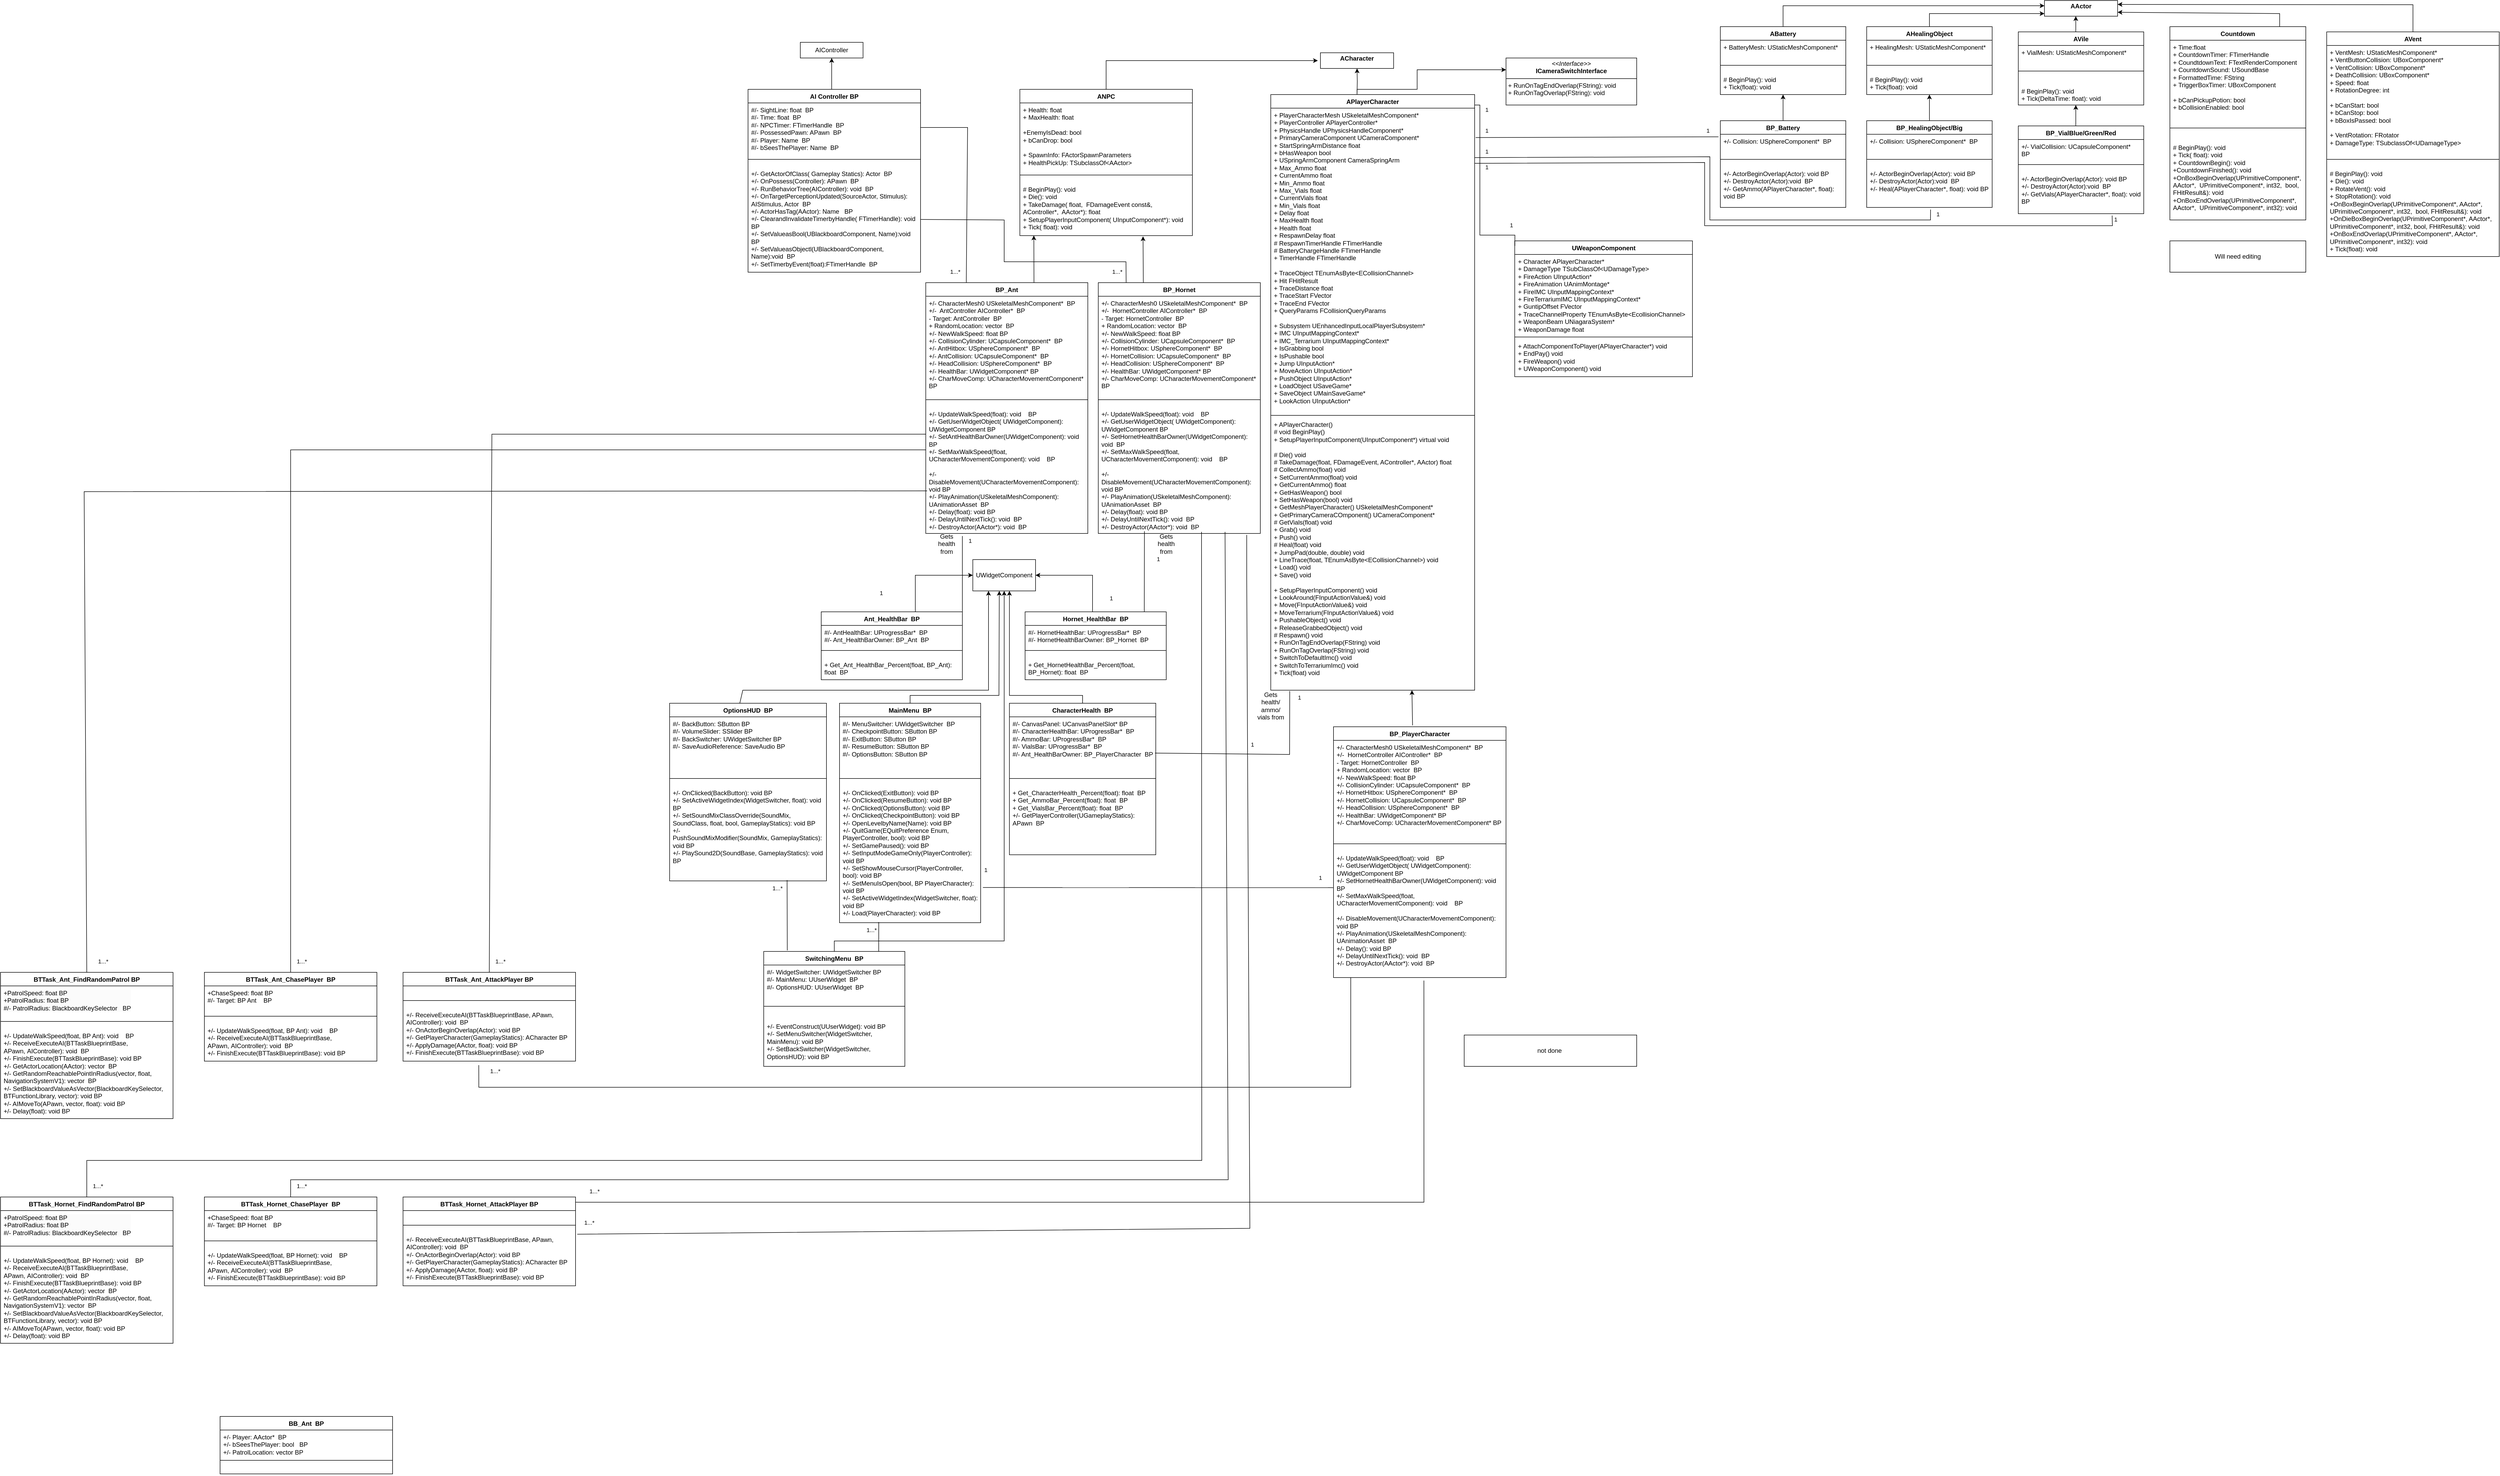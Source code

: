 <mxfile version="24.4.0" type="github">
  <diagram name="Page-1" id="zdgaAKbWMqd8TMpTbGGf">
    <mxGraphModel dx="5000" dy="1637" grid="1" gridSize="10" guides="1" tooltips="1" connect="1" arrows="1" fold="1" page="1" pageScale="1" pageWidth="2000" pageHeight="4000" math="0" shadow="0">
      <root>
        <mxCell id="0" />
        <mxCell id="1" parent="0" />
        <mxCell id="l-8PWlTFrOlijLcWu4DZ-17" style="edgeStyle=orthogonalEdgeStyle;rounded=0;orthogonalLoop=1;jettySize=auto;html=1;entryX=0.5;entryY=1;entryDx=0;entryDy=0;" parent="1" target="l-8PWlTFrOlijLcWu4DZ-18" edge="1">
          <mxGeometry relative="1" as="geometry">
            <mxPoint x="1930" y="180" as="targetPoint" />
            <Array as="points" />
            <mxPoint x="1875" y="200" as="sourcePoint" />
          </mxGeometry>
        </mxCell>
        <mxCell id="l-8PWlTFrOlijLcWu4DZ-6" value="UWeaponComponent" style="swimlane;fontStyle=1;align=center;verticalAlign=top;childLayout=stackLayout;horizontal=1;startSize=26;horizontalStack=0;resizeParent=1;resizeParentMax=0;resizeLast=0;collapsible=1;marginBottom=0;whiteSpace=wrap;html=1;" parent="1" vertex="1">
          <mxGeometry x="2176.67" y="480" width="340" height="260" as="geometry" />
        </mxCell>
        <mxCell id="l-8PWlTFrOlijLcWu4DZ-7" value="+ Character APlayerCharacter*&amp;nbsp;&lt;div&gt;+ DamageType&amp;nbsp;&lt;span style=&quot;background-color: initial;&quot;&gt;TSubClassOf&amp;lt;UDamageType&amp;gt;&lt;/span&gt;&lt;span style=&quot;background-color: initial;&quot;&gt;&amp;nbsp;&lt;/span&gt;&lt;/div&gt;&lt;div&gt;+ FireAction UInputAction*&amp;nbsp;&lt;br&gt;&lt;div&gt;+ FireAnimation&amp;nbsp;&lt;span style=&quot;background-color: initial;&quot;&gt;UAnimMontage*&lt;/span&gt;&lt;span style=&quot;background-color: initial;&quot;&gt;&amp;nbsp;&lt;/span&gt;&lt;/div&gt;&lt;/div&gt;&lt;div&gt;+ FireIMC&amp;nbsp;&lt;span style=&quot;background-color: initial;&quot;&gt;UInputMappingContext*&lt;/span&gt;&lt;span style=&quot;background-color: initial;&quot;&gt;&amp;nbsp;&lt;/span&gt;&lt;/div&gt;&lt;div&gt;+ FireTerrariumIMC&amp;nbsp;&lt;span style=&quot;background-color: initial;&quot;&gt;UInputMappingContext*&lt;/span&gt;&lt;span style=&quot;background-color: initial;&quot;&gt;&amp;nbsp;&lt;/span&gt;&lt;/div&gt;&lt;div&gt;+ GuntipOffset&amp;nbsp;&lt;span style=&quot;background-color: initial;&quot;&gt;FVector&lt;/span&gt;&lt;span style=&quot;background-color: initial;&quot;&gt;&amp;nbsp;&lt;/span&gt;&lt;/div&gt;&lt;div&gt;+ TraceChannelProperty&amp;nbsp;&lt;span style=&quot;background-color: initial;&quot;&gt;TEnumAsByte&amp;lt;EcollisionChannel&amp;gt;&lt;/span&gt;&lt;span style=&quot;background-color: initial;&quot;&gt;&amp;nbsp;&lt;/span&gt;&lt;/div&gt;&lt;div&gt;+ WeaponBeam&amp;nbsp;&lt;span style=&quot;background-color: initial;&quot;&gt;UNiagaraSystem*&lt;/span&gt;&lt;/div&gt;&lt;div&gt;+ WeaponDamage&amp;nbsp;&lt;span style=&quot;background-color: initial;&quot;&gt;float&lt;/span&gt;&lt;/div&gt;" style="text;strokeColor=none;fillColor=none;align=left;verticalAlign=top;spacingLeft=4;spacingRight=4;overflow=hidden;rotatable=0;points=[[0,0.5],[1,0.5]];portConstraint=eastwest;whiteSpace=wrap;html=1;" parent="l-8PWlTFrOlijLcWu4DZ-6" vertex="1">
          <mxGeometry y="26" width="340" height="154" as="geometry" />
        </mxCell>
        <mxCell id="l-8PWlTFrOlijLcWu4DZ-8" value="" style="line;strokeWidth=1;fillColor=none;align=left;verticalAlign=middle;spacingTop=-1;spacingLeft=3;spacingRight=3;rotatable=0;labelPosition=right;points=[];portConstraint=eastwest;strokeColor=inherit;" parent="l-8PWlTFrOlijLcWu4DZ-6" vertex="1">
          <mxGeometry y="180" width="340" height="8" as="geometry" />
        </mxCell>
        <mxCell id="l-8PWlTFrOlijLcWu4DZ-9" value="+ AttachComponentToPlayer(APlayerCharacter*) void&amp;nbsp;&lt;div&gt;+ EndPay()&amp;nbsp;&lt;span style=&quot;background-color: initial;&quot;&gt;void&lt;/span&gt;&lt;span style=&quot;background-color: initial;&quot;&gt;&amp;nbsp;&lt;/span&gt;&lt;/div&gt;&lt;div&gt;+ FireWeapon()&amp;nbsp;&lt;span style=&quot;background-color: initial;&quot;&gt;void&lt;/span&gt;&lt;span style=&quot;background-color: initial;&quot;&gt;&amp;nbsp;&lt;/span&gt;&lt;/div&gt;&lt;div&gt;+ UWeaponComponent()&lt;span style=&quot;background-color: initial;&quot;&gt;&amp;nbsp;&lt;/span&gt;&lt;span style=&quot;background-color: initial;&quot;&gt;void&lt;/span&gt;&lt;/div&gt;" style="text;strokeColor=none;fillColor=none;align=left;verticalAlign=top;spacingLeft=4;spacingRight=4;overflow=hidden;rotatable=0;points=[[0,0.5],[1,0.5]];portConstraint=eastwest;whiteSpace=wrap;html=1;" parent="l-8PWlTFrOlijLcWu4DZ-6" vertex="1">
          <mxGeometry y="188" width="340" height="72" as="geometry" />
        </mxCell>
        <mxCell id="l-8PWlTFrOlijLcWu4DZ-10" style="edgeStyle=orthogonalEdgeStyle;rounded=0;orthogonalLoop=1;jettySize=auto;html=1;endArrow=none;endFill=0;exitX=0.001;exitY=0.037;exitDx=0;exitDy=0;exitPerimeter=0;" parent="1" source="l-8PWlTFrOlijLcWu4DZ-6" edge="1">
          <mxGeometry relative="1" as="geometry">
            <mxPoint x="2180" y="468.947" as="sourcePoint" />
            <mxPoint x="2040" y="210" as="targetPoint" />
            <Array as="points">
              <mxPoint x="2177" y="469" />
              <mxPoint x="2110" y="469" />
              <mxPoint x="2110" y="220" />
              <mxPoint x="2040" y="220" />
            </Array>
          </mxGeometry>
        </mxCell>
        <mxCell id="l-8PWlTFrOlijLcWu4DZ-11" value="1" style="edgeLabel;html=1;align=center;verticalAlign=middle;resizable=0;points=[];" parent="l-8PWlTFrOlijLcWu4DZ-10" vertex="1" connectable="0">
          <mxGeometry x="-0.93" y="3" relative="1" as="geometry">
            <mxPoint x="-4" y="-25" as="offset" />
          </mxGeometry>
        </mxCell>
        <mxCell id="l-8PWlTFrOlijLcWu4DZ-12" value="1" style="edgeLabel;html=1;align=center;verticalAlign=middle;resizable=0;points=[];" parent="l-8PWlTFrOlijLcWu4DZ-10" vertex="1" connectable="0">
          <mxGeometry x="0.914" y="2" relative="1" as="geometry">
            <mxPoint x="3" y="-12" as="offset" />
          </mxGeometry>
        </mxCell>
        <mxCell id="l-8PWlTFrOlijLcWu4DZ-15" value="&lt;p style=&quot;margin:0px;margin-top:4px;text-align:center;&quot;&gt;&lt;i&gt;&amp;lt;&amp;lt;Interface&amp;gt;&amp;gt;&lt;/i&gt;&lt;br&gt;&lt;b&gt;ICameraSwitchInterface&lt;/b&gt;&lt;/p&gt;&lt;hr size=&quot;1&quot; style=&quot;border-style:solid;&quot;&gt;&lt;p style=&quot;margin:0px;margin-left:4px;&quot;&gt;+ RunOnTagEndOverlap(FString): void&lt;br&gt;+ RunOnTagOverlap(FString): void&lt;/p&gt;" style="verticalAlign=top;align=left;overflow=fill;html=1;whiteSpace=wrap;" parent="1" vertex="1">
          <mxGeometry x="2160" y="130" width="250" height="90" as="geometry" />
        </mxCell>
        <mxCell id="l-8PWlTFrOlijLcWu4DZ-18" value="&lt;p style=&quot;margin:0px;margin-top:4px;text-align:center;&quot;&gt;&lt;b&gt;ACharacter&lt;/b&gt;&lt;/p&gt;&lt;div style=&quot;height:2px;&quot;&gt;&lt;/div&gt;" style="verticalAlign=top;align=left;overflow=fill;html=1;whiteSpace=wrap;" parent="1" vertex="1">
          <mxGeometry x="1805" y="120" width="140" height="30" as="geometry" />
        </mxCell>
        <mxCell id="l-8PWlTFrOlijLcWu4DZ-13" style="edgeStyle=orthogonalEdgeStyle;rounded=0;orthogonalLoop=1;jettySize=auto;html=1;entryX=0;entryY=0.25;entryDx=0;entryDy=0;exitX=0.5;exitY=0;exitDx=0;exitDy=0;" parent="1" target="l-8PWlTFrOlijLcWu4DZ-15" edge="1">
          <mxGeometry relative="1" as="geometry">
            <mxPoint x="2190" y="800" as="targetPoint" />
            <Array as="points">
              <mxPoint x="1875" y="190" />
              <mxPoint x="1990" y="190" />
              <mxPoint x="1990" y="153" />
            </Array>
            <mxPoint x="1875" y="200" as="sourcePoint" />
          </mxGeometry>
        </mxCell>
        <mxCell id="J19v4T6y1fvecI04w9pI-1" value="ANPC" style="swimlane;fontStyle=1;align=center;verticalAlign=top;childLayout=stackLayout;horizontal=1;startSize=26;horizontalStack=0;resizeParent=1;resizeParentMax=0;resizeLast=0;collapsible=1;marginBottom=0;whiteSpace=wrap;html=1;" parent="1" vertex="1">
          <mxGeometry x="1230" y="190" width="330" height="280" as="geometry" />
        </mxCell>
        <mxCell id="J19v4T6y1fvecI04w9pI-2" value="&lt;div&gt;&lt;span style=&quot;background-color: initial;&quot;&gt;+ Health: float&lt;/span&gt;&lt;br&gt;&lt;/div&gt;&lt;div&gt;+ Max&lt;span style=&quot;background-color: initial;&quot;&gt;Health: float&lt;/span&gt;&lt;/div&gt;&lt;div&gt;&lt;br&gt;&lt;/div&gt;&lt;div&gt;+EnemyIsDead: bool&lt;/div&gt;&lt;div&gt;+ bCanDrop: bool&lt;/div&gt;&lt;div&gt;&lt;br&gt;&lt;/div&gt;&lt;div&gt;&lt;span style=&quot;background-color: initial;&quot;&gt;+ SpawnInfo: FActorSpawnParameters&lt;/span&gt;&lt;br&gt;&lt;/div&gt;&lt;div&gt;&lt;span style=&quot;background-color: initial;&quot;&gt;+ HealthPickUp: TSubclassOf&amp;lt;AActor&amp;gt;&amp;nbsp;&lt;/span&gt;&lt;br&gt;&lt;/div&gt;&lt;div&gt;&lt;span style=&quot;background-color: initial;&quot;&gt;&lt;br&gt;&lt;/span&gt;&lt;/div&gt;&lt;div&gt;&lt;br&gt;&lt;/div&gt;" style="text;strokeColor=none;fillColor=none;align=left;verticalAlign=top;spacingLeft=4;spacingRight=4;overflow=hidden;rotatable=0;points=[[0,0.5],[1,0.5]];portConstraint=eastwest;whiteSpace=wrap;html=1;" parent="J19v4T6y1fvecI04w9pI-1" vertex="1">
          <mxGeometry y="26" width="330" height="124" as="geometry" />
        </mxCell>
        <mxCell id="J19v4T6y1fvecI04w9pI-3" value="" style="line;strokeWidth=1;fillColor=none;align=left;verticalAlign=middle;spacingTop=-1;spacingLeft=3;spacingRight=3;rotatable=0;labelPosition=right;points=[];portConstraint=eastwest;strokeColor=inherit;" parent="J19v4T6y1fvecI04w9pI-1" vertex="1">
          <mxGeometry y="150" width="330" height="28" as="geometry" />
        </mxCell>
        <mxCell id="J19v4T6y1fvecI04w9pI-4" value="&lt;div&gt;&lt;span style=&quot;background-color: initial;&quot;&gt;# BeginPlay(): void&lt;/span&gt;&lt;/div&gt;&lt;div&gt;+ Die(): void&lt;/div&gt;&lt;div&gt;+ TakeDamage( float,&amp;nbsp; FDamageEvent const&amp;amp;,&amp;nbsp; AController*,&amp;nbsp; AActor*): float&lt;/div&gt;&lt;div&gt;+ SetupPlayerInputComponent( UInputComponent*): void&lt;/div&gt;&lt;div&gt;+ Tick( float): void&lt;/div&gt;&lt;div&gt;&lt;br&gt;&lt;/div&gt;" style="text;strokeColor=none;fillColor=none;align=left;verticalAlign=top;spacingLeft=4;spacingRight=4;overflow=hidden;rotatable=0;points=[[0,0.5],[1,0.5]];portConstraint=eastwest;whiteSpace=wrap;html=1;" parent="J19v4T6y1fvecI04w9pI-1" vertex="1">
          <mxGeometry y="178" width="330" height="102" as="geometry" />
        </mxCell>
        <mxCell id="J19v4T6y1fvecI04w9pI-6" value="" style="endArrow=classic;html=1;rounded=0;exitX=0.5;exitY=0;exitDx=0;exitDy=0;" parent="1" source="J19v4T6y1fvecI04w9pI-1" edge="1">
          <mxGeometry width="50" height="50" relative="1" as="geometry">
            <mxPoint x="1570" y="180" as="sourcePoint" />
            <mxPoint x="1800" y="135" as="targetPoint" />
            <Array as="points">
              <mxPoint x="1395" y="135" />
            </Array>
          </mxGeometry>
        </mxCell>
        <mxCell id="J19v4T6y1fvecI04w9pI-8" value="&lt;p style=&quot;margin:0px;margin-top:4px;text-align:center;&quot;&gt;&lt;b&gt;AActor&lt;/b&gt;&lt;/p&gt;" style="verticalAlign=top;align=left;overflow=fill;html=1;whiteSpace=wrap;" parent="1" vertex="1">
          <mxGeometry x="3190" y="20" width="140" height="30" as="geometry" />
        </mxCell>
        <mxCell id="J19v4T6y1fvecI04w9pI-10" value="AVent" style="swimlane;fontStyle=1;align=center;verticalAlign=top;childLayout=stackLayout;horizontal=1;startSize=26;horizontalStack=0;resizeParent=1;resizeParentMax=0;resizeLast=0;collapsible=1;marginBottom=0;whiteSpace=wrap;html=1;" parent="1" vertex="1">
          <mxGeometry x="3730" y="80" width="330" height="430" as="geometry" />
        </mxCell>
        <mxCell id="J19v4T6y1fvecI04w9pI-11" value="&lt;div&gt;&lt;span style=&quot;background-color: initial;&quot;&gt;+ VentMesh:&amp;nbsp;&lt;/span&gt;&lt;span style=&quot;background-color: initial;&quot;&gt;UStaticMeshComponent*&lt;/span&gt;&lt;/div&gt;&lt;div&gt;&lt;span style=&quot;background-color: initial;&quot;&gt;+ VentButtonCollision:&amp;nbsp;&lt;/span&gt;&lt;span style=&quot;background-color: initial;&quot;&gt;UBoxComponent*&lt;/span&gt;&lt;/div&gt;&lt;div&gt;&lt;span style=&quot;background-color: initial;&quot;&gt;+ VentCollision:&amp;nbsp;&lt;/span&gt;&lt;span style=&quot;background-color: initial;&quot;&gt;UBoxComponent*&lt;/span&gt;&lt;span style=&quot;background-color: initial;&quot;&gt;&lt;br&gt;&lt;/span&gt;&lt;/div&gt;&lt;div&gt;&lt;span style=&quot;background-color: initial;&quot;&gt;+ DeathCollision:&amp;nbsp;&lt;/span&gt;&lt;span style=&quot;background-color: initial;&quot;&gt;UBoxComponent*&lt;/span&gt;&lt;/div&gt;&lt;div&gt;+ Speed&lt;span style=&quot;background-color: initial;&quot;&gt;: float&lt;/span&gt;&lt;/div&gt;&lt;div&gt;&lt;span style=&quot;background-color: initial;&quot;&gt;+ RotationDegree: int&lt;/span&gt;&lt;/div&gt;&lt;div&gt;&lt;br&gt;&lt;/div&gt;&lt;div&gt;+ bCanStart: bool&lt;/div&gt;&lt;div&gt;+ bCanStop: bool&lt;/div&gt;&lt;div&gt;+ bBoxIsPassed: bool&lt;br&gt;&lt;/div&gt;&lt;div&gt;&lt;br&gt;&lt;/div&gt;&lt;div&gt;+ VentRotation: FRotator&lt;/div&gt;&lt;div&gt;+ DamageType: TSubclassOf&amp;lt;UDamageType&amp;gt;&amp;nbsp;&lt;/div&gt;&lt;div&gt;&lt;br&gt;&lt;/div&gt;" style="text;strokeColor=none;fillColor=none;align=left;verticalAlign=top;spacingLeft=4;spacingRight=4;overflow=hidden;rotatable=0;points=[[0,0.5],[1,0.5]];portConstraint=eastwest;whiteSpace=wrap;html=1;" parent="J19v4T6y1fvecI04w9pI-10" vertex="1">
          <mxGeometry y="26" width="330" height="204" as="geometry" />
        </mxCell>
        <mxCell id="J19v4T6y1fvecI04w9pI-12" value="" style="line;strokeWidth=1;fillColor=none;align=left;verticalAlign=middle;spacingTop=-1;spacingLeft=3;spacingRight=3;rotatable=0;labelPosition=right;points=[];portConstraint=eastwest;strokeColor=inherit;" parent="J19v4T6y1fvecI04w9pI-10" vertex="1">
          <mxGeometry y="230" width="330" height="28" as="geometry" />
        </mxCell>
        <mxCell id="J19v4T6y1fvecI04w9pI-13" value="&lt;div&gt;&lt;span style=&quot;background-color: initial;&quot;&gt;# BeginPlay(): void&lt;/span&gt;&lt;/div&gt;&lt;div&gt;+ Die(): void&lt;/div&gt;&lt;div&gt;+ RotateVent(): void&lt;br&gt;&lt;/div&gt;&lt;div&gt;+ StopRotation(): void&lt;br&gt;&lt;/div&gt;&lt;div&gt;+OnBoxBeginOverlap(UPrimitiveComponent*, AActor*,&amp;nbsp; UPrimitiveComponent*, int32,&amp;nbsp; bool, FHitResult&amp;amp;): void&lt;/div&gt;&lt;div&gt;+OnDieBoxBeginOverlap(UPrimitiveComponent*, AActor*, UPrimitiveComponent*, int32, bool, FHitResult&amp;amp;): void&lt;br&gt;&lt;/div&gt;&lt;div&gt;+OnBoxEndOverlap(UPrimitiveComponent*, AActor*,&amp;nbsp; UPrimitiveComponent*, int32): void&lt;br&gt;&lt;/div&gt;&lt;div&gt;+ Tick(float): void&lt;/div&gt;&lt;div&gt;&lt;br&gt;&lt;/div&gt;" style="text;strokeColor=none;fillColor=none;align=left;verticalAlign=top;spacingLeft=4;spacingRight=4;overflow=hidden;rotatable=0;points=[[0,0.5],[1,0.5]];portConstraint=eastwest;whiteSpace=wrap;html=1;" parent="J19v4T6y1fvecI04w9pI-10" vertex="1">
          <mxGeometry y="258" width="330" height="172" as="geometry" />
        </mxCell>
        <mxCell id="J19v4T6y1fvecI04w9pI-15" value="" style="endArrow=classic;html=1;rounded=0;exitX=0.5;exitY=0;exitDx=0;exitDy=0;" parent="1" source="J19v4T6y1fvecI04w9pI-17" edge="1">
          <mxGeometry width="50" height="50" relative="1" as="geometry">
            <mxPoint x="2990" y="150" as="sourcePoint" />
            <mxPoint x="3190" y="45" as="targetPoint" />
            <Array as="points">
              <mxPoint x="2970" y="45" />
            </Array>
          </mxGeometry>
        </mxCell>
        <mxCell id="J19v4T6y1fvecI04w9pI-17" value="AHealingObject" style="swimlane;fontStyle=1;align=center;verticalAlign=top;childLayout=stackLayout;horizontal=1;startSize=26;horizontalStack=0;resizeParent=1;resizeParentMax=0;resizeLast=0;collapsible=1;marginBottom=0;whiteSpace=wrap;html=1;" parent="1" vertex="1">
          <mxGeometry x="2850" y="70" width="240" height="130" as="geometry" />
        </mxCell>
        <mxCell id="J19v4T6y1fvecI04w9pI-18" value="&lt;div&gt;&lt;span style=&quot;background-color: initial;&quot;&gt;+ HealingMesh:&amp;nbsp;&lt;/span&gt;&lt;span style=&quot;background-color: initial;&quot;&gt;UStaticMeshComponent*&lt;/span&gt;&lt;/div&gt;&lt;div&gt;&lt;span style=&quot;background-color: initial;&quot;&gt;&amp;nbsp;&lt;/span&gt;&lt;/div&gt;&lt;div&gt;&lt;br&gt;&lt;/div&gt;&lt;div&gt;&lt;br&gt;&lt;/div&gt;" style="text;strokeColor=none;fillColor=none;align=left;verticalAlign=top;spacingLeft=4;spacingRight=4;overflow=hidden;rotatable=0;points=[[0,0.5],[1,0.5]];portConstraint=eastwest;whiteSpace=wrap;html=1;" parent="J19v4T6y1fvecI04w9pI-17" vertex="1">
          <mxGeometry y="26" width="240" height="34" as="geometry" />
        </mxCell>
        <mxCell id="J19v4T6y1fvecI04w9pI-19" value="" style="line;strokeWidth=1;fillColor=none;align=left;verticalAlign=middle;spacingTop=-1;spacingLeft=3;spacingRight=3;rotatable=0;labelPosition=right;points=[];portConstraint=eastwest;strokeColor=inherit;" parent="J19v4T6y1fvecI04w9pI-17" vertex="1">
          <mxGeometry y="60" width="240" height="28" as="geometry" />
        </mxCell>
        <mxCell id="J19v4T6y1fvecI04w9pI-20" value="&lt;div&gt;&lt;span style=&quot;background-color: initial;&quot;&gt;# BeginPlay(): void&lt;/span&gt;&lt;/div&gt;&lt;div&gt;+ Tick(float): void&lt;/div&gt;" style="text;strokeColor=none;fillColor=none;align=left;verticalAlign=top;spacingLeft=4;spacingRight=4;overflow=hidden;rotatable=0;points=[[0,0.5],[1,0.5]];portConstraint=eastwest;whiteSpace=wrap;html=1;" parent="J19v4T6y1fvecI04w9pI-17" vertex="1">
          <mxGeometry y="88" width="240" height="42" as="geometry" />
        </mxCell>
        <mxCell id="rLvogrCwxNl-othwZs6G-1" value="AVile" style="swimlane;fontStyle=1;align=center;verticalAlign=top;childLayout=stackLayout;horizontal=1;startSize=26;horizontalStack=0;resizeParent=1;resizeParentMax=0;resizeLast=0;collapsible=1;marginBottom=0;whiteSpace=wrap;html=1;" parent="1" vertex="1">
          <mxGeometry x="3140" y="80" width="240" height="140" as="geometry" />
        </mxCell>
        <mxCell id="rLvogrCwxNl-othwZs6G-2" value="&lt;div&gt;&lt;span style=&quot;background-color: initial;&quot;&gt;+ VialMesh:&amp;nbsp;&lt;/span&gt;&lt;span style=&quot;background-color: initial;&quot;&gt;UStaticMeshComponent*&lt;/span&gt;&lt;/div&gt;&lt;div&gt;&lt;span style=&quot;background-color: initial;&quot;&gt;&amp;nbsp;&lt;/span&gt;&lt;/div&gt;&lt;div&gt;&lt;br&gt;&lt;/div&gt;&lt;div&gt;&lt;br&gt;&lt;/div&gt;" style="text;strokeColor=none;fillColor=none;align=left;verticalAlign=top;spacingLeft=4;spacingRight=4;overflow=hidden;rotatable=0;points=[[0,0.5],[1,0.5]];portConstraint=eastwest;whiteSpace=wrap;html=1;" parent="rLvogrCwxNl-othwZs6G-1" vertex="1">
          <mxGeometry y="26" width="240" height="24" as="geometry" />
        </mxCell>
        <mxCell id="rLvogrCwxNl-othwZs6G-3" value="" style="line;strokeWidth=1;fillColor=none;align=left;verticalAlign=middle;spacingTop=-1;spacingLeft=3;spacingRight=3;rotatable=0;labelPosition=right;points=[];portConstraint=eastwest;strokeColor=inherit;" parent="rLvogrCwxNl-othwZs6G-1" vertex="1">
          <mxGeometry y="50" width="240" height="50" as="geometry" />
        </mxCell>
        <mxCell id="rLvogrCwxNl-othwZs6G-4" value="&lt;div&gt;&lt;span style=&quot;background-color: initial;&quot;&gt;# BeginPlay(): void&lt;/span&gt;&lt;/div&gt;&lt;div&gt;+ Tick(DeltaTime: float): void&lt;/div&gt;" style="text;strokeColor=none;fillColor=none;align=left;verticalAlign=top;spacingLeft=4;spacingRight=4;overflow=hidden;rotatable=0;points=[[0,0.5],[1,0.5]];portConstraint=eastwest;whiteSpace=wrap;html=1;" parent="rLvogrCwxNl-othwZs6G-1" vertex="1">
          <mxGeometry y="100" width="240" height="40" as="geometry" />
        </mxCell>
        <mxCell id="U6w3fJ5CWS-zOaDmGOTP-19" value="" style="endArrow=classic;html=1;rounded=0;" parent="rLvogrCwxNl-othwZs6G-1" edge="1">
          <mxGeometry width="50" height="50" relative="1" as="geometry">
            <mxPoint x="110" as="sourcePoint" />
            <mxPoint x="110" y="-30" as="targetPoint" />
          </mxGeometry>
        </mxCell>
        <mxCell id="rLvogrCwxNl-othwZs6G-5" value="" style="endArrow=classic;html=1;rounded=0;entryX=1;entryY=0.75;entryDx=0;entryDy=0;exitX=0;exitY=0;exitDx=0;exitDy=0;" parent="1" target="J19v4T6y1fvecI04w9pI-8" edge="1">
          <mxGeometry width="50" height="50" relative="1" as="geometry">
            <mxPoint x="3640" y="70" as="sourcePoint" />
            <mxPoint x="3490" y="45" as="targetPoint" />
            <Array as="points">
              <mxPoint x="3640" y="45" />
            </Array>
          </mxGeometry>
        </mxCell>
        <mxCell id="ZGs6x3_PHytGy2VI0v85-1" value="APlayerCharacter" style="swimlane;fontStyle=1;align=center;verticalAlign=top;childLayout=stackLayout;horizontal=1;startSize=26;horizontalStack=0;resizeParent=1;resizeParentMax=0;resizeLast=0;collapsible=1;marginBottom=0;whiteSpace=wrap;html=1;" parent="1" vertex="1">
          <mxGeometry x="1710" y="200" width="390" height="1140" as="geometry" />
        </mxCell>
        <mxCell id="ZGs6x3_PHytGy2VI0v85-2" value="&lt;div&gt;&lt;span style=&quot;background-color: initial;&quot;&gt;+ PlayerCharacterMesh&amp;nbsp;&lt;/span&gt;&lt;span style=&quot;background-color: initial;&quot;&gt;USkeletalMeshComponent*&lt;/span&gt;&lt;span style=&quot;background-color: initial;&quot;&gt;&amp;nbsp;&lt;/span&gt;&lt;/div&gt;&lt;div&gt;&lt;span style=&quot;background-color: initial;&quot;&gt;+ PlayerController&amp;nbsp;&lt;/span&gt;&lt;span style=&quot;background-color: initial;&quot;&gt;APlayerController*&lt;/span&gt;&lt;span style=&quot;background-color: initial;&quot;&gt;&amp;nbsp;&lt;/span&gt;&lt;/div&gt;&lt;div&gt;+ PhysicsHandle&amp;nbsp;&lt;span style=&quot;background-color: initial;&quot;&gt;UPhysicsHandleComponent*&lt;/span&gt;&lt;span style=&quot;background-color: initial;&quot;&gt;&amp;nbsp;&lt;/span&gt;&lt;/div&gt;&lt;div&gt;+ PrimaryCameraComponent&amp;nbsp;&lt;span style=&quot;background-color: initial;&quot;&gt;UCameraComponent*&lt;/span&gt;&lt;span style=&quot;background-color: initial;&quot;&gt;&amp;nbsp;&lt;/span&gt;&lt;/div&gt;&lt;div&gt;+ StartSpringArmDistance float&lt;/div&gt;&lt;span style=&quot;background-color: initial;&quot;&gt;+ bHasWeapon bool&lt;/span&gt;&lt;div&gt;+ USpringArmComponent CameraSpringArm&lt;/div&gt;&lt;div&gt;+ Max_Ammo float&lt;/div&gt;&lt;div&gt;+ CurrentAmmo float&lt;/div&gt;&lt;div&gt;+ Min_Ammo float&lt;/div&gt;&lt;div&gt;&lt;div&gt;+ Max_Vials float&lt;/div&gt;&lt;div&gt;+ CurrentVials float&lt;/div&gt;&lt;/div&gt;&lt;div&gt;+ Min_Vials float&lt;/div&gt;&lt;div&gt;+ Delay float&lt;/div&gt;&lt;div&gt;+ MaxHealth float&lt;/div&gt;&lt;div&gt;+ Health float&lt;/div&gt;&lt;div&gt;+ RespawnDelay float&lt;/div&gt;&lt;div&gt;# RespawnTimerHandle&amp;nbsp;&lt;span style=&quot;background-color: initial;&quot;&gt;FTimerHandle&lt;/span&gt;&lt;/div&gt;&lt;div&gt;&lt;span style=&quot;background-color: initial;&quot;&gt;#&amp;nbsp;&lt;/span&gt;&lt;span style=&quot;background-color: initial;&quot;&gt;BatteryChargeHandle FTimerHandle&lt;/span&gt;&lt;/div&gt;&lt;div&gt;+ TimerHandle&amp;nbsp;&lt;span style=&quot;background-color: initial;&quot;&gt;FTimerHandle&lt;/span&gt;&lt;span style=&quot;background-color: initial;&quot;&gt;&amp;nbsp;&lt;/span&gt;&lt;/div&gt;&lt;div&gt;&lt;br&gt;&lt;/div&gt;&lt;div&gt;+ TraceObject&amp;nbsp;&lt;span style=&quot;background-color: initial;&quot;&gt;TEnumAsByte&amp;lt;ECollisionChannel&amp;gt;&lt;/span&gt;&lt;/div&gt;&lt;div&gt;+ Hit&amp;nbsp;&lt;span style=&quot;background-color: initial;&quot;&gt;FHitResult&lt;/span&gt;&lt;span style=&quot;background-color: initial;&quot;&gt;&amp;nbsp;&lt;/span&gt;&lt;/div&gt;&lt;div&gt;+ TraceDistance&amp;nbsp;&lt;span style=&quot;background-color: initial;&quot;&gt;float&lt;/span&gt;&lt;span style=&quot;background-color: initial;&quot;&gt;&amp;nbsp;&lt;/span&gt;&lt;/div&gt;&lt;div&gt;+ TraceStart&amp;nbsp;&lt;span style=&quot;background-color: initial;&quot;&gt;FVector&lt;/span&gt;&lt;span style=&quot;background-color: initial;&quot;&gt;&amp;nbsp;&lt;/span&gt;&lt;/div&gt;&lt;div&gt;+ TraceEnd&amp;nbsp;&lt;span style=&quot;background-color: initial;&quot;&gt;FVector&lt;/span&gt;&lt;span style=&quot;background-color: initial;&quot;&gt;&amp;nbsp;&lt;/span&gt;&lt;/div&gt;&lt;div&gt;+ QueryParams&amp;nbsp;&lt;span style=&quot;background-color: initial;&quot;&gt;FCollisionQueryParams&lt;/span&gt;&lt;span style=&quot;background-color: initial;&quot;&gt;&amp;nbsp;&lt;/span&gt;&lt;/div&gt;&lt;div&gt;&lt;br&gt;&lt;/div&gt;&lt;div&gt;+ Subsystem U&lt;span style=&quot;background-color: initial;&quot;&gt;EnhancedInputLocalPlayerSubsystem*&lt;/span&gt;&lt;span style=&quot;background-color: initial;&quot;&gt;&amp;nbsp;&lt;/span&gt;&lt;/div&gt;&lt;div&gt;+ IMC&amp;nbsp;&lt;span style=&quot;background-color: initial;&quot;&gt;UInputMappingContext*&lt;/span&gt;&lt;span style=&quot;background-color: initial;&quot;&gt;&amp;nbsp;&lt;/span&gt;&lt;/div&gt;&lt;div&gt;+ IMC_Terrarium&lt;span style=&quot;background-color: initial;&quot;&gt;&amp;nbsp;&lt;/span&gt;&lt;span style=&quot;background-color: initial;&quot;&gt;UInputMappingContext*&lt;/span&gt;&lt;span style=&quot;background-color: initial;&quot;&gt;&amp;nbsp;&lt;/span&gt;&lt;/div&gt;&lt;div&gt;+ IsGrabbing&amp;nbsp;&lt;span style=&quot;background-color: initial;&quot;&gt;bool&lt;/span&gt;&lt;span style=&quot;background-color: initial;&quot;&gt;&amp;nbsp;&lt;/span&gt;&lt;/div&gt;&lt;div&gt;+ IsPushable&amp;nbsp;&lt;span style=&quot;background-color: initial;&quot;&gt;bool&lt;/span&gt;&lt;span style=&quot;background-color: initial;&quot;&gt;&amp;nbsp;&lt;/span&gt;&lt;/div&gt;&lt;div&gt;+ Jump&amp;nbsp;&lt;span style=&quot;background-color: initial;&quot;&gt;UInputAction*&lt;/span&gt;&lt;span style=&quot;background-color: initial;&quot;&gt;&amp;nbsp;&lt;/span&gt;&lt;/div&gt;&lt;div&gt;+ MoveAction&amp;nbsp;&lt;span style=&quot;background-color: initial;&quot;&gt;UInputAction*&lt;/span&gt;&lt;span style=&quot;background-color: initial;&quot;&gt;&amp;nbsp;&lt;/span&gt;&lt;/div&gt;&lt;div&gt;+ PushObject&amp;nbsp;&lt;span style=&quot;background-color: initial;&quot;&gt;UInputAction*&lt;/span&gt;&lt;span style=&quot;background-color: initial;&quot;&gt;&amp;nbsp;&lt;/span&gt;&lt;/div&gt;&lt;div&gt;+ LoadObject&amp;nbsp;&lt;span style=&quot;background-color: initial;&quot;&gt;USaveGame*&lt;/span&gt;&lt;span style=&quot;background-color: initial;&quot;&gt;&amp;nbsp;&lt;/span&gt;&lt;/div&gt;&lt;div&gt;+ SaveObject&amp;nbsp;&lt;span style=&quot;background-color: initial;&quot;&gt;UMainSaveGame*&lt;/span&gt;&lt;span style=&quot;background-color: initial;&quot;&gt;&amp;nbsp;&lt;/span&gt;&lt;/div&gt;&lt;div&gt;+ LookAction&lt;span style=&quot;background-color: initial;&quot;&gt;&amp;nbsp;&lt;/span&gt;&lt;span style=&quot;background-color: initial;&quot;&gt;UInputAction*&lt;/span&gt;&lt;span style=&quot;background-color: initial;&quot;&gt;&amp;nbsp;&lt;/span&gt;&lt;/div&gt;&lt;div&gt;&lt;br&gt;&lt;/div&gt;" style="text;strokeColor=none;fillColor=none;align=left;verticalAlign=top;spacingLeft=4;spacingRight=4;overflow=hidden;rotatable=0;points=[[0,0.5],[1,0.5]];portConstraint=eastwest;whiteSpace=wrap;html=1;" parent="ZGs6x3_PHytGy2VI0v85-1" vertex="1">
          <mxGeometry y="26" width="390" height="584" as="geometry" />
        </mxCell>
        <mxCell id="ZGs6x3_PHytGy2VI0v85-3" value="" style="line;strokeWidth=1;fillColor=none;align=left;verticalAlign=middle;spacingTop=-1;spacingLeft=3;spacingRight=3;rotatable=0;labelPosition=right;points=[];portConstraint=eastwest;strokeColor=inherit;" parent="ZGs6x3_PHytGy2VI0v85-1" vertex="1">
          <mxGeometry y="610" width="390" height="8" as="geometry" />
        </mxCell>
        <mxCell id="ZGs6x3_PHytGy2VI0v85-4" value="&lt;div&gt;+ APlayerCharacter()&lt;/div&gt;&lt;div&gt;# void BeginPlay()&lt;/div&gt;&lt;div&gt;+ SetupPlayerInputComponent(UInputComponent*) virtual void&lt;/div&gt;&lt;div&gt;&lt;br&gt;&lt;/div&gt;&lt;div&gt;# Die()&amp;nbsp;&lt;span style=&quot;background-color: initial;&quot;&gt;void&lt;/span&gt;&lt;span style=&quot;background-color: initial;&quot;&gt;&amp;nbsp;&lt;/span&gt;&lt;/div&gt;&lt;div&gt;# TakeDamage(float, FDamageEvent, AController*, AActor)&amp;nbsp;&lt;span style=&quot;background-color: initial;&quot;&gt;float&lt;/span&gt;&lt;span style=&quot;background-color: initial;&quot;&gt;&amp;nbsp;&lt;/span&gt;&lt;/div&gt;&lt;div&gt;# CollectAmmo(float)&amp;nbsp;&lt;span style=&quot;background-color: initial;&quot;&gt;void&lt;/span&gt;&lt;span style=&quot;background-color: initial;&quot;&gt;&amp;nbsp;&lt;/span&gt;&lt;/div&gt;&lt;div&gt;&lt;span style=&quot;background-color: initial;&quot;&gt;+ SetCurrentAmmo(float) void&lt;/span&gt;&lt;/div&gt;&lt;div&gt;&lt;span style=&quot;background-color: initial;&quot;&gt;+ GetCurrentAmmo() float&lt;/span&gt;&lt;/div&gt;&lt;div&gt;+ GetHasWeapon()&amp;nbsp;&lt;span style=&quot;background-color: initial;&quot;&gt;bool&lt;/span&gt;&lt;span style=&quot;background-color: initial;&quot;&gt;&amp;nbsp;&lt;/span&gt;&lt;/div&gt;&lt;div&gt;+ SetHasWeapon(bool)&amp;nbsp;&lt;span style=&quot;background-color: initial;&quot;&gt;void&lt;/span&gt;&lt;span style=&quot;background-color: initial;&quot;&gt;&amp;nbsp;&lt;/span&gt;&lt;/div&gt;&lt;div&gt;+ GetMeshPlayerCharacter()&amp;nbsp;&lt;span style=&quot;background-color: initial;&quot;&gt;USkeletalMeshComponent*&lt;/span&gt;&lt;span style=&quot;background-color: initial;&quot;&gt;&amp;nbsp;&lt;/span&gt;&lt;/div&gt;&lt;div&gt;+ GetPrimaryCameraCOmponent()&amp;nbsp;&lt;span style=&quot;background-color: initial;&quot;&gt;UCameraComponent*&lt;/span&gt;&lt;span style=&quot;background-color: initial;&quot;&gt;&amp;nbsp;&lt;/span&gt;&lt;/div&gt;&lt;div&gt;# GetVials(float)&amp;nbsp;&lt;span style=&quot;background-color: initial;&quot;&gt;void&lt;/span&gt;&lt;span style=&quot;background-color: initial;&quot;&gt;&amp;nbsp;&lt;/span&gt;&lt;/div&gt;&lt;div&gt;+ Grab()&amp;nbsp;&lt;span style=&quot;background-color: initial;&quot;&gt;void&lt;/span&gt;&lt;span style=&quot;background-color: initial;&quot;&gt;&amp;nbsp;&lt;/span&gt;&lt;/div&gt;&lt;div&gt;+ Push()&amp;nbsp;&lt;span style=&quot;background-color: initial;&quot;&gt;void&lt;/span&gt;&lt;span style=&quot;background-color: initial;&quot;&gt;&amp;nbsp;&lt;/span&gt;&lt;/div&gt;&lt;div&gt;# Heal(float)&amp;nbsp;&lt;span style=&quot;background-color: initial;&quot;&gt;void&lt;/span&gt;&lt;span style=&quot;background-color: initial;&quot;&gt;&amp;nbsp;&lt;/span&gt;&lt;/div&gt;&lt;div&gt;+ JumpPad(double, double)&amp;nbsp;&lt;span style=&quot;background-color: initial;&quot;&gt;void&lt;/span&gt;&lt;span style=&quot;background-color: initial;&quot;&gt;&amp;nbsp;&lt;/span&gt;&lt;/div&gt;&lt;div&gt;+ LineTrace(float, TEnumAsByte&amp;lt;ECollisionChannel&amp;gt;)&amp;nbsp;&lt;span style=&quot;background-color: initial;&quot;&gt;void&lt;/span&gt;&lt;span style=&quot;background-color: initial;&quot;&gt;&amp;nbsp;&lt;/span&gt;&lt;/div&gt;&lt;div&gt;+ Load()&amp;nbsp;&lt;span style=&quot;background-color: initial;&quot;&gt;void&lt;/span&gt;&lt;span style=&quot;background-color: initial;&quot;&gt;&amp;nbsp;&lt;/span&gt;&lt;/div&gt;&lt;div&gt;+ Save()&amp;nbsp;&lt;span style=&quot;background-color: initial;&quot;&gt;void&lt;/span&gt;&lt;span style=&quot;background-color: initial;&quot;&gt;&amp;nbsp;&lt;/span&gt;&lt;/div&gt;&lt;div&gt;&lt;br&gt;&lt;/div&gt;&lt;div&gt;+ SetupPlayerInputComponent()&amp;nbsp;&lt;span style=&quot;background-color: initial;&quot;&gt;void&lt;/span&gt;&lt;/div&gt;&lt;div&gt;+ LookAround(FInputActionValue&amp;amp;)&amp;nbsp;&lt;span style=&quot;background-color: initial;&quot;&gt;void&lt;/span&gt;&lt;span style=&quot;background-color: initial;&quot;&gt;&amp;nbsp;&lt;/span&gt;&lt;/div&gt;&lt;div&gt;+ Move(FInputActionValue&amp;amp;)&amp;nbsp;&lt;span style=&quot;background-color: initial;&quot;&gt;void&lt;/span&gt;&lt;span style=&quot;background-color: initial;&quot;&gt;&amp;nbsp;&amp;nbsp;&lt;/span&gt;&lt;/div&gt;&lt;div&gt;&lt;span style=&quot;background-color: initial;&quot;&gt;+ MoveTerrarium(&lt;/span&gt;&lt;span style=&quot;background-color: initial;&quot;&gt;FInputActionValue&amp;amp;) void&lt;/span&gt;&lt;/div&gt;&lt;div&gt;+ PushableObject()&amp;nbsp;&lt;span style=&quot;background-color: initial;&quot;&gt;void&lt;/span&gt;&lt;span style=&quot;background-color: initial;&quot;&gt;&amp;nbsp;&lt;/span&gt;&lt;/div&gt;&lt;div&gt;+ ReleaseGrabbedObject()&amp;nbsp;&lt;span style=&quot;background-color: initial;&quot;&gt;void&lt;/span&gt;&lt;span style=&quot;background-color: initial;&quot;&gt;&amp;nbsp;&lt;/span&gt;&lt;/div&gt;&lt;div&gt;# Respawn()&amp;nbsp;&lt;span style=&quot;background-color: initial;&quot;&gt;void&lt;/span&gt;&lt;span style=&quot;background-color: initial;&quot;&gt;&amp;nbsp;&lt;/span&gt;&lt;/div&gt;&lt;div&gt;+ RunOnTagEndOverlap(FString)&amp;nbsp;&lt;span style=&quot;background-color: initial;&quot;&gt;void&lt;/span&gt;&lt;span style=&quot;background-color: initial;&quot;&gt;&amp;nbsp;&lt;/span&gt;&lt;/div&gt;&lt;div&gt;+ RunOnTagOverlap(FString)&amp;nbsp;&lt;span style=&quot;background-color: initial;&quot;&gt;void&lt;/span&gt;&lt;span style=&quot;background-color: initial;&quot;&gt;&amp;nbsp;&lt;/span&gt;&lt;/div&gt;&lt;div&gt;+ SwitchToDefaultImc()&amp;nbsp;&lt;span style=&quot;background-color: initial;&quot;&gt;void&lt;/span&gt;&lt;span style=&quot;background-color: initial;&quot;&gt;&amp;nbsp;&lt;/span&gt;&lt;/div&gt;&lt;div&gt;+ SwitchToTerrariumImc()&amp;nbsp;&lt;span style=&quot;background-color: initial;&quot;&gt;void&lt;/span&gt;&lt;span style=&quot;background-color: initial;&quot;&gt;&amp;nbsp;&lt;/span&gt;&lt;/div&gt;&lt;div&gt;+ Tick(float&lt;span style=&quot;background-color: initial;&quot;&gt;)&amp;nbsp;&lt;/span&gt;&lt;span style=&quot;background-color: initial;&quot;&gt;void&lt;/span&gt;&lt;span style=&quot;background-color: initial;&quot;&gt;&amp;nbsp;&lt;/span&gt;&lt;/div&gt;" style="text;strokeColor=none;fillColor=none;align=left;verticalAlign=top;spacingLeft=4;spacingRight=4;overflow=hidden;rotatable=0;points=[[0,0.5],[1,0.5]];portConstraint=eastwest;whiteSpace=wrap;html=1;" parent="ZGs6x3_PHytGy2VI0v85-1" vertex="1">
          <mxGeometry y="618" width="390" height="522" as="geometry" />
        </mxCell>
        <mxCell id="EcpB4iICE6naHUnbvn0D-1" value="BP_Ant" style="swimlane;fontStyle=1;align=center;verticalAlign=top;childLayout=stackLayout;horizontal=1;startSize=26;horizontalStack=0;resizeParent=1;resizeParentMax=0;resizeLast=0;collapsible=1;marginBottom=0;whiteSpace=wrap;html=1;" parent="1" vertex="1">
          <mxGeometry x="1050" y="560" width="310" height="480" as="geometry" />
        </mxCell>
        <mxCell id="EcpB4iICE6naHUnbvn0D-2" value="&lt;div&gt;&lt;span style=&quot;background-color: initial;&quot;&gt;+/- CharacterMesh0 USkeletalMeshComponent*&amp;nbsp; BP&lt;/span&gt;&lt;/div&gt;&lt;div&gt;&lt;span style=&quot;background-color: initial;&quot;&gt;+/-&amp;nbsp; AntController AIController*&amp;nbsp; BP&lt;/span&gt;&lt;/div&gt;&lt;div&gt;&lt;div&gt;- Target: AntController&amp;nbsp; BP&lt;/div&gt;&lt;div&gt;+ RandomLocation: vector&amp;nbsp; BP&lt;/div&gt;&lt;/div&gt;&lt;div&gt;+/- NewWalkSpeed: float BP&lt;/div&gt;&lt;div&gt;+/- CollisionCylinder: UCapsuleComponent*&amp;nbsp; BP&lt;/div&gt;&lt;div&gt;+/- AntHitbox: USphereComponent*&amp;nbsp; BP&lt;span style=&quot;background-color: initial;&quot;&gt;&lt;br&gt;&lt;/span&gt;&lt;/div&gt;&lt;div&gt;+/- AntCollision: UCapsuleComponent*&amp;nbsp; BP&lt;br&gt;&lt;/div&gt;&lt;div&gt;+/- HeadCollision: USphereComponent*&amp;nbsp; BP&lt;br&gt;&lt;/div&gt;&lt;div&gt;+/- HealthBar: UWidgetComponent* BP&lt;/div&gt;&lt;div&gt;+/- CharMoveComp: UCharacterMovementComponent* BP&amp;nbsp;&lt;span style=&quot;background-color: initial;&quot;&gt;&amp;nbsp;&lt;/span&gt;&lt;/div&gt;&lt;div&gt;&lt;span style=&quot;background-color: initial;&quot;&gt;&lt;br&gt;&lt;/span&gt;&lt;/div&gt;&lt;div&gt;&lt;br&gt;&lt;/div&gt;" style="text;strokeColor=none;fillColor=none;align=left;verticalAlign=top;spacingLeft=4;spacingRight=4;overflow=hidden;rotatable=0;points=[[0,0.5],[1,0.5]];portConstraint=eastwest;whiteSpace=wrap;html=1;" parent="EcpB4iICE6naHUnbvn0D-1" vertex="1">
          <mxGeometry y="26" width="310" height="184" as="geometry" />
        </mxCell>
        <mxCell id="EcpB4iICE6naHUnbvn0D-3" value="" style="line;strokeWidth=1;fillColor=none;align=left;verticalAlign=middle;spacingTop=-1;spacingLeft=3;spacingRight=3;rotatable=0;labelPosition=right;points=[];portConstraint=eastwest;strokeColor=inherit;" parent="EcpB4iICE6naHUnbvn0D-1" vertex="1">
          <mxGeometry y="210" width="310" height="28" as="geometry" />
        </mxCell>
        <mxCell id="EcpB4iICE6naHUnbvn0D-4" value="&lt;div&gt;&lt;span style=&quot;background-color: initial;&quot;&gt;+/- UpdateWalkSpeed(float): void&amp;nbsp; &amp;nbsp; BP&amp;nbsp;&lt;/span&gt;&lt;br&gt;&lt;/div&gt;&lt;div&gt;+/- GetUserWidgetObject( UWidgetComponent): UWidgetComponent BP&lt;/div&gt;&lt;div&gt;+/- SetAntHealthBarOwner(UWidgetComponent): void&amp;nbsp; BP&lt;/div&gt;&lt;div&gt;&lt;div&gt;+/- SetMaxWalkSpeed(float, UCharacterMovementComponent): void&amp;nbsp; &amp;nbsp; BP&amp;nbsp;&lt;/div&gt;&lt;/div&gt;&lt;div&gt;&lt;br&gt;&lt;/div&gt;&lt;div&gt;+/- DisableMovement(&lt;span style=&quot;background-color: initial;&quot;&gt;UCharacterMovementComponent): void BP&lt;/span&gt;&lt;/div&gt;&lt;div&gt;&lt;span style=&quot;background-color: initial;&quot;&gt;+/- PlayAnimation(USkeletalMeshComponent): UAnimationAsset&amp;nbsp; BP&lt;/span&gt;&lt;/div&gt;&lt;div&gt;&lt;span style=&quot;background-color: initial;&quot;&gt;+/- Delay(float): void BP&lt;/span&gt;&lt;/div&gt;&lt;div&gt;+/- DelayUntilNextTick(): void&amp;nbsp; BP&lt;span style=&quot;background-color: initial;&quot;&gt;&lt;br&gt;&lt;/span&gt;&lt;/div&gt;&lt;div&gt;+/- DestroyActor(AActor*): void&amp;nbsp; BP&lt;/div&gt;&lt;div&gt;&lt;span style=&quot;background-color: initial;&quot;&gt;&lt;br&gt;&lt;/span&gt;&lt;/div&gt;" style="text;strokeColor=none;fillColor=none;align=left;verticalAlign=top;spacingLeft=4;spacingRight=4;overflow=hidden;rotatable=0;points=[[0,0.5],[1,0.5]];portConstraint=eastwest;whiteSpace=wrap;html=1;" parent="EcpB4iICE6naHUnbvn0D-1" vertex="1">
          <mxGeometry y="238" width="310" height="242" as="geometry" />
        </mxCell>
        <mxCell id="EcpB4iICE6naHUnbvn0D-13" value="" style="endArrow=classic;html=1;rounded=0;exitX=0.278;exitY=0.003;exitDx=0;exitDy=0;entryX=0.714;entryY=1.013;entryDx=0;entryDy=0;entryPerimeter=0;exitPerimeter=0;" parent="1" target="J19v4T6y1fvecI04w9pI-4" edge="1">
          <mxGeometry width="50" height="50" relative="1" as="geometry">
            <mxPoint x="1466.18" y="561.32" as="sourcePoint" />
            <mxPoint x="1460" y="790" as="targetPoint" />
            <Array as="points">
              <mxPoint x="1466" y="530" />
            </Array>
          </mxGeometry>
        </mxCell>
        <mxCell id="EcpB4iICE6naHUnbvn0D-14" value="" style="endArrow=classic;html=1;rounded=0;entryX=0.081;entryY=0.998;entryDx=0;entryDy=0;entryPerimeter=0;" parent="1" target="J19v4T6y1fvecI04w9pI-4" edge="1">
          <mxGeometry width="50" height="50" relative="1" as="geometry">
            <mxPoint x="1257" y="560" as="sourcePoint" />
            <mxPoint x="1530" y="630" as="targetPoint" />
          </mxGeometry>
        </mxCell>
        <mxCell id="EcpB4iICE6naHUnbvn0D-15" value="BP_Hornet" style="swimlane;fontStyle=1;align=center;verticalAlign=top;childLayout=stackLayout;horizontal=1;startSize=26;horizontalStack=0;resizeParent=1;resizeParentMax=0;resizeLast=0;collapsible=1;marginBottom=0;whiteSpace=wrap;html=1;" parent="1" vertex="1">
          <mxGeometry x="1380" y="560" width="310" height="480" as="geometry" />
        </mxCell>
        <mxCell id="EcpB4iICE6naHUnbvn0D-16" value="&lt;div&gt;&lt;span style=&quot;background-color: initial;&quot;&gt;+/- CharacterMesh0 USkeletalMeshComponent*&amp;nbsp; BP&lt;/span&gt;&lt;/div&gt;&lt;div&gt;&lt;span style=&quot;background-color: initial;&quot;&gt;+/-&amp;nbsp; HornetController AIController*&amp;nbsp; BP&lt;/span&gt;&lt;/div&gt;&lt;div&gt;&lt;div&gt;- Target: HornetController&amp;nbsp; BP&lt;/div&gt;&lt;div&gt;+ RandomLocation: vector&amp;nbsp; BP&lt;/div&gt;&lt;/div&gt;&lt;div&gt;+/- NewWalkSpeed: float BP&lt;/div&gt;&lt;div&gt;+/- CollisionCylinder: UCapsuleComponent*&amp;nbsp; BP&lt;/div&gt;&lt;div&gt;+/- HornetHitbox: USphereComponent*&amp;nbsp; BP&lt;span style=&quot;background-color: initial;&quot;&gt;&lt;br&gt;&lt;/span&gt;&lt;/div&gt;&lt;div&gt;+/- HornetCollision: UCapsuleComponent*&amp;nbsp; BP&lt;br&gt;&lt;/div&gt;&lt;div&gt;+/- HeadCollision: USphereComponent*&amp;nbsp; BP&lt;br&gt;&lt;/div&gt;&lt;div&gt;+/- HealthBar: UWidgetComponent* BP&lt;/div&gt;&lt;div&gt;+/- CharMoveComp: UCharacterMovementComponent* BP&amp;nbsp;&lt;/div&gt;&lt;div&gt;&lt;span style=&quot;background-color: initial;&quot;&gt;&lt;br&gt;&lt;/span&gt;&lt;/div&gt;&lt;div&gt;&lt;br&gt;&lt;/div&gt;" style="text;strokeColor=none;fillColor=none;align=left;verticalAlign=top;spacingLeft=4;spacingRight=4;overflow=hidden;rotatable=0;points=[[0,0.5],[1,0.5]];portConstraint=eastwest;whiteSpace=wrap;html=1;" parent="EcpB4iICE6naHUnbvn0D-15" vertex="1">
          <mxGeometry y="26" width="310" height="184" as="geometry" />
        </mxCell>
        <mxCell id="EcpB4iICE6naHUnbvn0D-17" value="" style="line;strokeWidth=1;fillColor=none;align=left;verticalAlign=middle;spacingTop=-1;spacingLeft=3;spacingRight=3;rotatable=0;labelPosition=right;points=[];portConstraint=eastwest;strokeColor=inherit;" parent="EcpB4iICE6naHUnbvn0D-15" vertex="1">
          <mxGeometry y="210" width="310" height="28" as="geometry" />
        </mxCell>
        <mxCell id="EcpB4iICE6naHUnbvn0D-18" value="&lt;div&gt;&lt;span style=&quot;background-color: initial;&quot;&gt;+/- UpdateWalkSpeed(float): void&amp;nbsp; &amp;nbsp; BP&amp;nbsp;&lt;/span&gt;&lt;br&gt;&lt;/div&gt;&lt;div&gt;+/- GetUserWidgetObject( UWidgetComponent): UWidgetComponent BP&lt;/div&gt;&lt;div&gt;+/- SetHornetHealthBarOwner(UWidgetComponent): void&amp;nbsp; BP&lt;/div&gt;&lt;div&gt;&lt;div&gt;+/- SetMaxWalkSpeed(float, UCharacterMovementComponent): void&amp;nbsp; &amp;nbsp; BP&amp;nbsp;&lt;/div&gt;&lt;/div&gt;&lt;div&gt;&lt;br&gt;&lt;/div&gt;&lt;div&gt;+/- DisableMovement(&lt;span style=&quot;background-color: initial;&quot;&gt;UCharacterMovementComponent): void BP&lt;/span&gt;&lt;/div&gt;&lt;div&gt;&lt;span style=&quot;background-color: initial;&quot;&gt;+/- PlayAnimation(USkeletalMeshComponent): UAnimationAsset&amp;nbsp; BP&lt;/span&gt;&lt;/div&gt;&lt;div&gt;&lt;span style=&quot;background-color: initial;&quot;&gt;+/- Delay(float): void BP&lt;/span&gt;&lt;/div&gt;&lt;div&gt;+/- DelayUntilNextTick(): void&amp;nbsp; BP&lt;span style=&quot;background-color: initial;&quot;&gt;&lt;br&gt;&lt;/span&gt;&lt;/div&gt;&lt;div&gt;+/- DestroyActor(AActor*): void&amp;nbsp; BP&lt;/div&gt;&lt;div&gt;&lt;span style=&quot;background-color: initial;&quot;&gt;&lt;br&gt;&lt;/span&gt;&lt;/div&gt;" style="text;strokeColor=none;fillColor=none;align=left;verticalAlign=top;spacingLeft=4;spacingRight=4;overflow=hidden;rotatable=0;points=[[0,0.5],[1,0.5]];portConstraint=eastwest;whiteSpace=wrap;html=1;" parent="EcpB4iICE6naHUnbvn0D-15" vertex="1">
          <mxGeometry y="238" width="310" height="242" as="geometry" />
        </mxCell>
        <mxCell id="EcpB4iICE6naHUnbvn0D-19" value="" style="endArrow=classic;html=1;rounded=0;entryX=1;entryY=0.5;entryDx=0;entryDy=0;" parent="1" target="EcpB4iICE6naHUnbvn0D-21" edge="1">
          <mxGeometry width="50" height="50" relative="1" as="geometry">
            <mxPoint x="1369" y="1200" as="sourcePoint" />
            <mxPoint x="1360" y="1140" as="targetPoint" />
            <Array as="points">
              <mxPoint x="1369" y="1120" />
            </Array>
          </mxGeometry>
        </mxCell>
        <mxCell id="EcpB4iICE6naHUnbvn0D-20" value="" style="endArrow=classic;html=1;rounded=0;entryX=0;entryY=0.5;entryDx=0;entryDy=0;" parent="1" target="EcpB4iICE6naHUnbvn0D-21" edge="1">
          <mxGeometry width="50" height="50" relative="1" as="geometry">
            <mxPoint x="1030" y="1200" as="sourcePoint" />
            <mxPoint x="980" y="1160" as="targetPoint" />
            <Array as="points">
              <mxPoint x="1030" y="1120" />
            </Array>
          </mxGeometry>
        </mxCell>
        <mxCell id="EcpB4iICE6naHUnbvn0D-21" value="UWidgetComponent" style="rounded=0;whiteSpace=wrap;html=1;" parent="1" vertex="1">
          <mxGeometry x="1140" y="1090" width="120" height="60" as="geometry" />
        </mxCell>
        <mxCell id="EcpB4iICE6naHUnbvn0D-22" value="Ant_HealthBar&amp;nbsp; BP" style="swimlane;fontStyle=1;align=center;verticalAlign=top;childLayout=stackLayout;horizontal=1;startSize=26;horizontalStack=0;resizeParent=1;resizeParentMax=0;resizeLast=0;collapsible=1;marginBottom=0;whiteSpace=wrap;html=1;" parent="1" vertex="1">
          <mxGeometry x="850" y="1190" width="270" height="130" as="geometry" />
        </mxCell>
        <mxCell id="EcpB4iICE6naHUnbvn0D-23" value="&lt;div&gt;&lt;span style=&quot;background-color: initial;&quot;&gt;#/- AntHealthBar:&amp;nbsp;&lt;/span&gt;&lt;span style=&quot;background-color: initial;&quot;&gt;UProgressBar*&amp;nbsp; BP&lt;/span&gt;&lt;/div&gt;&lt;div&gt;&lt;span style=&quot;background-color: initial;&quot;&gt;#/- Ant_HealthBarOwner:&amp;nbsp;&lt;/span&gt;&lt;span style=&quot;background-color: initial;&quot;&gt;BP_Ant&amp;nbsp; BP&lt;/span&gt;&lt;/div&gt;&lt;div&gt;&lt;br&gt;&lt;/div&gt;&lt;div&gt;&lt;br&gt;&lt;/div&gt;" style="text;strokeColor=none;fillColor=none;align=left;verticalAlign=top;spacingLeft=4;spacingRight=4;overflow=hidden;rotatable=0;points=[[0,0.5],[1,0.5]];portConstraint=eastwest;whiteSpace=wrap;html=1;" parent="EcpB4iICE6naHUnbvn0D-22" vertex="1">
          <mxGeometry y="26" width="270" height="34" as="geometry" />
        </mxCell>
        <mxCell id="EcpB4iICE6naHUnbvn0D-24" value="" style="line;strokeWidth=1;fillColor=none;align=left;verticalAlign=middle;spacingTop=-1;spacingLeft=3;spacingRight=3;rotatable=0;labelPosition=right;points=[];portConstraint=eastwest;strokeColor=inherit;" parent="EcpB4iICE6naHUnbvn0D-22" vertex="1">
          <mxGeometry y="60" width="270" height="28" as="geometry" />
        </mxCell>
        <mxCell id="EcpB4iICE6naHUnbvn0D-25" value="+ Get_Ant_HealthBar_Percent(float, BP_Ant): float&amp;nbsp; BP" style="text;strokeColor=none;fillColor=none;align=left;verticalAlign=top;spacingLeft=4;spacingRight=4;overflow=hidden;rotatable=0;points=[[0,0.5],[1,0.5]];portConstraint=eastwest;whiteSpace=wrap;html=1;" parent="EcpB4iICE6naHUnbvn0D-22" vertex="1">
          <mxGeometry y="88" width="270" height="42" as="geometry" />
        </mxCell>
        <mxCell id="EcpB4iICE6naHUnbvn0D-26" value="Hornet_HealthBar&amp;nbsp; BP" style="swimlane;fontStyle=1;align=center;verticalAlign=top;childLayout=stackLayout;horizontal=1;startSize=26;horizontalStack=0;resizeParent=1;resizeParentMax=0;resizeLast=0;collapsible=1;marginBottom=0;whiteSpace=wrap;html=1;" parent="1" vertex="1">
          <mxGeometry x="1240" y="1190" width="270" height="130" as="geometry" />
        </mxCell>
        <mxCell id="EcpB4iICE6naHUnbvn0D-27" value="&lt;div&gt;&lt;div&gt;&lt;span style=&quot;background-color: initial;&quot;&gt;#/- HornetHealthBar:&amp;nbsp;&lt;/span&gt;&lt;span style=&quot;background-color: initial;&quot;&gt;UProgressBar*&amp;nbsp; BP&lt;/span&gt;&lt;/div&gt;&lt;div&gt;&lt;span style=&quot;background-color: initial;&quot;&gt;#/- HornetHealthBarOwner:&amp;nbsp;&lt;/span&gt;&lt;span style=&quot;background-color: initial;&quot;&gt;BP_Hornet&amp;nbsp; BP&lt;/span&gt;&lt;/div&gt;&lt;div&gt;&lt;br&gt;&lt;/div&gt;&lt;div&gt;&lt;br&gt;&lt;/div&gt;&lt;/div&gt;" style="text;strokeColor=none;fillColor=none;align=left;verticalAlign=top;spacingLeft=4;spacingRight=4;overflow=hidden;rotatable=0;points=[[0,0.5],[1,0.5]];portConstraint=eastwest;whiteSpace=wrap;html=1;" parent="EcpB4iICE6naHUnbvn0D-26" vertex="1">
          <mxGeometry y="26" width="270" height="34" as="geometry" />
        </mxCell>
        <mxCell id="EcpB4iICE6naHUnbvn0D-28" value="" style="line;strokeWidth=1;fillColor=none;align=left;verticalAlign=middle;spacingTop=-1;spacingLeft=3;spacingRight=3;rotatable=0;labelPosition=right;points=[];portConstraint=eastwest;strokeColor=inherit;" parent="EcpB4iICE6naHUnbvn0D-26" vertex="1">
          <mxGeometry y="60" width="270" height="28" as="geometry" />
        </mxCell>
        <mxCell id="EcpB4iICE6naHUnbvn0D-29" value="+ Get_HornetHealthBar_Percent(float, BP_Hornet): float&amp;nbsp; BP" style="text;strokeColor=none;fillColor=none;align=left;verticalAlign=top;spacingLeft=4;spacingRight=4;overflow=hidden;rotatable=0;points=[[0,0.5],[1,0.5]];portConstraint=eastwest;whiteSpace=wrap;html=1;" parent="EcpB4iICE6naHUnbvn0D-26" vertex="1">
          <mxGeometry y="88" width="270" height="42" as="geometry" />
        </mxCell>
        <mxCell id="EcpB4iICE6naHUnbvn0D-30" value="" style="endArrow=none;html=1;rounded=0;entryX=1;entryY=0;entryDx=0;entryDy=0;exitX=0.444;exitY=0.003;exitDx=0;exitDy=0;exitPerimeter=0;" parent="1" target="EcpB4iICE6naHUnbvn0D-45" edge="1">
          <mxGeometry width="50" height="50" relative="1" as="geometry">
            <mxPoint x="1120" y="1210.0" as="sourcePoint" />
            <mxPoint x="1140.17" y="1040.094" as="targetPoint" />
          </mxGeometry>
        </mxCell>
        <mxCell id="EcpB4iICE6naHUnbvn0D-31" value="" style="endArrow=none;html=1;rounded=0;entryX=0.593;entryY=1.006;entryDx=0;entryDy=0;entryPerimeter=0;" parent="1" edge="1">
          <mxGeometry width="50" height="50" relative="1" as="geometry">
            <mxPoint x="1468" y="1190" as="sourcePoint" />
            <mxPoint x="1468.33" y="1035.722" as="targetPoint" />
          </mxGeometry>
        </mxCell>
        <mxCell id="EcpB4iICE6naHUnbvn0D-33" value="&lt;span style=&quot;color: rgb(0, 0, 0); font-family: Helvetica; font-size: 11px; font-style: normal; font-variant-ligatures: normal; font-variant-caps: normal; font-weight: 400; letter-spacing: normal; orphans: 2; text-align: center; text-indent: 0px; text-transform: none; widows: 2; word-spacing: 0px; -webkit-text-stroke-width: 0px; white-space: nowrap; background-color: rgb(255, 255, 255); text-decoration-thickness: initial; text-decoration-style: initial; text-decoration-color: initial; display: inline !important; float: none;&quot;&gt;1&lt;/span&gt;" style="text;whiteSpace=wrap;html=1;" parent="1" vertex="1">
          <mxGeometry x="1490" y="1075" width="40" height="40" as="geometry" />
        </mxCell>
        <mxCell id="EcpB4iICE6naHUnbvn0D-34" value="&lt;span style=&quot;color: rgb(0, 0, 0); font-family: Helvetica; font-size: 11px; font-style: normal; font-variant-ligatures: normal; font-variant-caps: normal; font-weight: 400; letter-spacing: normal; orphans: 2; text-align: center; text-indent: 0px; text-transform: none; widows: 2; word-spacing: 0px; -webkit-text-stroke-width: 0px; white-space: nowrap; background-color: rgb(255, 255, 255); text-decoration-thickness: initial; text-decoration-style: initial; text-decoration-color: initial; display: inline !important; float: none;&quot;&gt;1&lt;/span&gt;" style="text;whiteSpace=wrap;html=1;" parent="1" vertex="1">
          <mxGeometry x="1130" y="1040" width="40" height="40" as="geometry" />
        </mxCell>
        <mxCell id="EcpB4iICE6naHUnbvn0D-35" value="&lt;span style=&quot;color: rgb(0, 0, 0); font-family: Helvetica; font-size: 11px; font-style: normal; font-variant-ligatures: normal; font-variant-caps: normal; font-weight: 400; letter-spacing: normal; orphans: 2; text-align: center; text-indent: 0px; text-transform: none; widows: 2; word-spacing: 0px; -webkit-text-stroke-width: 0px; white-space: nowrap; background-color: rgb(255, 255, 255); text-decoration-thickness: initial; text-decoration-style: initial; text-decoration-color: initial; display: inline !important; float: none;&quot;&gt;1&lt;/span&gt;" style="text;whiteSpace=wrap;html=1;" parent="1" vertex="1">
          <mxGeometry x="960" y="1140" width="40" height="40" as="geometry" />
        </mxCell>
        <mxCell id="EcpB4iICE6naHUnbvn0D-36" value="CharacterHealth&amp;nbsp; BP" style="swimlane;fontStyle=1;align=center;verticalAlign=top;childLayout=stackLayout;horizontal=1;startSize=26;horizontalStack=0;resizeParent=1;resizeParentMax=0;resizeLast=0;collapsible=1;marginBottom=0;whiteSpace=wrap;html=1;" parent="1" vertex="1">
          <mxGeometry x="1210" y="1365" width="280" height="290" as="geometry" />
        </mxCell>
        <mxCell id="EcpB4iICE6naHUnbvn0D-37" value="&lt;div&gt;&lt;span style=&quot;background-color: initial;&quot;&gt;#/- CanvasPanel: UCanvasPanelSlot* BP&lt;/span&gt;&lt;/div&gt;&lt;div&gt;&lt;span style=&quot;background-color: initial;&quot;&gt;#/- CharacterHealthBar:&amp;nbsp;&lt;/span&gt;&lt;span style=&quot;background-color: initial;&quot;&gt;UProgressBar*&amp;nbsp; BP&lt;/span&gt;&lt;/div&gt;&lt;div&gt;&lt;div&gt;&lt;span style=&quot;background-color: initial;&quot;&gt;#/- AmmoBar:&amp;nbsp;&lt;/span&gt;&lt;span style=&quot;background-color: initial;&quot;&gt;UProgressBar*&amp;nbsp; BP&lt;/span&gt;&lt;/div&gt;&lt;/div&gt;&lt;div&gt;&lt;span style=&quot;background-color: initial;&quot;&gt;#/- VialsBar:&amp;nbsp;&lt;/span&gt;&lt;span style=&quot;background-color: initial;&quot;&gt;UProgressBar*&amp;nbsp; BP&lt;/span&gt;&lt;span style=&quot;background-color: initial;&quot;&gt;&lt;br&gt;&lt;/span&gt;&lt;/div&gt;&lt;div&gt;&lt;span style=&quot;background-color: initial;&quot;&gt;#/- Ant_HealthBarOwner:&amp;nbsp;&lt;/span&gt;&lt;span style=&quot;background-color: initial;&quot;&gt;BP_PlayerCharacter&amp;nbsp; BP&lt;/span&gt;&lt;/div&gt;&lt;div&gt;&lt;br&gt;&lt;/div&gt;&lt;div&gt;&lt;br&gt;&lt;/div&gt;" style="text;strokeColor=none;fillColor=none;align=left;verticalAlign=top;spacingLeft=4;spacingRight=4;overflow=hidden;rotatable=0;points=[[0,0.5],[1,0.5]];portConstraint=eastwest;whiteSpace=wrap;html=1;" parent="EcpB4iICE6naHUnbvn0D-36" vertex="1">
          <mxGeometry y="26" width="280" height="104" as="geometry" />
        </mxCell>
        <mxCell id="EcpB4iICE6naHUnbvn0D-38" value="" style="line;strokeWidth=1;fillColor=none;align=left;verticalAlign=middle;spacingTop=-1;spacingLeft=3;spacingRight=3;rotatable=0;labelPosition=right;points=[];portConstraint=eastwest;strokeColor=inherit;" parent="EcpB4iICE6naHUnbvn0D-36" vertex="1">
          <mxGeometry y="130" width="280" height="28" as="geometry" />
        </mxCell>
        <mxCell id="EcpB4iICE6naHUnbvn0D-39" value="+ Get_CharacterHealth_Percent(float): float&amp;nbsp; BP&lt;div&gt;+ Get_AmmoBar_Percent(float): float&amp;nbsp; BP&lt;br&gt;&lt;/div&gt;&lt;div&gt;+ Get_VialsBar_Percent(float): float&amp;nbsp; BP&lt;br&gt;&lt;/div&gt;&lt;div&gt;+/- GetPlayerController(UGameplayStatics): APawn&amp;nbsp; BP&lt;/div&gt;" style="text;strokeColor=none;fillColor=none;align=left;verticalAlign=top;spacingLeft=4;spacingRight=4;overflow=hidden;rotatable=0;points=[[0,0.5],[1,0.5]];portConstraint=eastwest;whiteSpace=wrap;html=1;" parent="EcpB4iICE6naHUnbvn0D-36" vertex="1">
          <mxGeometry y="158" width="280" height="132" as="geometry" />
        </mxCell>
        <mxCell id="EcpB4iICE6naHUnbvn0D-40" value="" style="endArrow=classic;html=1;rounded=0;entryX=0.422;entryY=1.045;entryDx=0;entryDy=0;entryPerimeter=0;exitX=0.5;exitY=0;exitDx=0;exitDy=0;" parent="1" source="EcpB4iICE6naHUnbvn0D-83" edge="1">
          <mxGeometry width="50" height="50" relative="1" as="geometry">
            <mxPoint x="1100" y="1400" as="sourcePoint" />
            <mxPoint x="1190.64" y="1150" as="targetPoint" />
            <Array as="points">
              <mxPoint x="1020" y="1350" />
              <mxPoint x="1190" y="1350" />
            </Array>
          </mxGeometry>
        </mxCell>
        <mxCell id="EcpB4iICE6naHUnbvn0D-41" value="" style="endArrow=none;html=1;rounded=0;entryX=0.093;entryY=1.003;entryDx=0;entryDy=0;entryPerimeter=0;exitX=0.995;exitY=0.667;exitDx=0;exitDy=0;exitPerimeter=0;" parent="1" source="EcpB4iICE6naHUnbvn0D-37" target="ZGs6x3_PHytGy2VI0v85-4" edge="1">
          <mxGeometry width="50" height="50" relative="1" as="geometry">
            <mxPoint x="1640" y="1539" as="sourcePoint" />
            <mxPoint x="1780" y="1430" as="targetPoint" />
            <Array as="points">
              <mxPoint x="1746" y="1463" />
            </Array>
          </mxGeometry>
        </mxCell>
        <mxCell id="EcpB4iICE6naHUnbvn0D-42" value="&lt;span style=&quot;color: rgb(0, 0, 0); font-family: Helvetica; font-size: 11px; font-style: normal; font-variant-ligatures: normal; font-variant-caps: normal; font-weight: 400; letter-spacing: normal; orphans: 2; text-align: center; text-indent: 0px; text-transform: none; widows: 2; word-spacing: 0px; -webkit-text-stroke-width: 0px; white-space: nowrap; background-color: rgb(255, 255, 255); text-decoration-thickness: initial; text-decoration-style: initial; text-decoration-color: initial; display: inline !important; float: none;&quot;&gt;1&lt;/span&gt;" style="text;whiteSpace=wrap;html=1;" parent="1" vertex="1">
          <mxGeometry x="1760" y="1340" width="40" height="40" as="geometry" />
        </mxCell>
        <mxCell id="EcpB4iICE6naHUnbvn0D-43" value="&lt;span style=&quot;color: rgb(0, 0, 0); font-family: Helvetica; font-size: 11px; font-style: normal; font-variant-ligatures: normal; font-variant-caps: normal; font-weight: 400; letter-spacing: normal; orphans: 2; text-align: center; text-indent: 0px; text-transform: none; widows: 2; word-spacing: 0px; -webkit-text-stroke-width: 0px; white-space: nowrap; background-color: rgb(255, 255, 255); text-decoration-thickness: initial; text-decoration-style: initial; text-decoration-color: initial; display: inline !important; float: none;&quot;&gt;1&lt;/span&gt;" style="text;whiteSpace=wrap;html=1;" parent="1" vertex="1">
          <mxGeometry x="1670" y="1430" width="40" height="40" as="geometry" />
        </mxCell>
        <mxCell id="EcpB4iICE6naHUnbvn0D-45" value="Gets health from" style="text;html=1;align=center;verticalAlign=middle;whiteSpace=wrap;rounded=0;" parent="1" vertex="1">
          <mxGeometry x="1060" y="1045" width="60" height="30" as="geometry" />
        </mxCell>
        <mxCell id="EcpB4iICE6naHUnbvn0D-46" value="Gets health from" style="text;html=1;align=center;verticalAlign=middle;whiteSpace=wrap;rounded=0;" parent="1" vertex="1">
          <mxGeometry x="1480" y="1045" width="60" height="30" as="geometry" />
        </mxCell>
        <mxCell id="EcpB4iICE6naHUnbvn0D-47" value="Gets health/&lt;div&gt;ammo&lt;span style=&quot;background-color: initial;&quot;&gt;/&lt;/span&gt;&lt;/div&gt;&lt;div&gt;&lt;span style=&quot;background-color: initial;&quot;&gt;vials from&lt;/span&gt;&lt;/div&gt;" style="text;html=1;align=center;verticalAlign=middle;whiteSpace=wrap;rounded=0;" parent="1" vertex="1">
          <mxGeometry x="1680" y="1355" width="60" height="30" as="geometry" />
        </mxCell>
        <mxCell id="EcpB4iICE6naHUnbvn0D-48" value="AIController" style="rounded=0;whiteSpace=wrap;html=1;" parent="1" vertex="1">
          <mxGeometry x="810" y="100" width="120" height="30" as="geometry" />
        </mxCell>
        <mxCell id="EcpB4iICE6naHUnbvn0D-49" value="&lt;span style=&quot;color: rgb(0, 0, 0); font-family: Helvetica; font-size: 11px; font-style: normal; font-variant-ligatures: normal; font-variant-caps: normal; font-weight: 400; letter-spacing: normal; orphans: 2; text-align: center; text-indent: 0px; text-transform: none; widows: 2; word-spacing: 0px; -webkit-text-stroke-width: 0px; white-space: nowrap; background-color: rgb(255, 255, 255); text-decoration-thickness: initial; text-decoration-style: initial; text-decoration-color: initial; display: inline !important; float: none;&quot;&gt;1&lt;/span&gt;" style="text;whiteSpace=wrap;html=1;" parent="1" vertex="1">
          <mxGeometry x="1400" y="1150" width="40" height="40" as="geometry" />
        </mxCell>
        <mxCell id="EcpB4iICE6naHUnbvn0D-51" value="" style="endArrow=none;html=1;rounded=0;exitX=0.172;exitY=0;exitDx=0;exitDy=0;exitPerimeter=0;entryX=1;entryY=0.5;entryDx=0;entryDy=0;" parent="1" source="EcpB4iICE6naHUnbvn0D-15" target="EcpB4iICE6naHUnbvn0D-57" edge="1">
          <mxGeometry width="50" height="50" relative="1" as="geometry">
            <mxPoint x="1360" y="550" as="sourcePoint" />
            <mxPoint x="1070" y="120" as="targetPoint" />
            <Array as="points">
              <mxPoint x="1433" y="520" />
              <mxPoint x="1410" y="520" />
              <mxPoint x="1200" y="520" />
              <mxPoint x="1200" y="440" />
            </Array>
          </mxGeometry>
        </mxCell>
        <mxCell id="EcpB4iICE6naHUnbvn0D-52" value="" style="endArrow=none;html=1;rounded=0;exitX=0.25;exitY=0;exitDx=0;exitDy=0;entryX=1;entryY=0.5;entryDx=0;entryDy=0;" parent="1" source="EcpB4iICE6naHUnbvn0D-1" target="EcpB4iICE6naHUnbvn0D-54" edge="1">
          <mxGeometry width="50" height="50" relative="1" as="geometry">
            <mxPoint x="1120" y="560" as="sourcePoint" />
            <mxPoint x="930" y="132" as="targetPoint" />
            <Array as="points">
              <mxPoint x="1130" y="263" />
            </Array>
          </mxGeometry>
        </mxCell>
        <mxCell id="EcpB4iICE6naHUnbvn0D-53" value="AI Controller BP" style="swimlane;fontStyle=1;align=center;verticalAlign=top;childLayout=stackLayout;horizontal=1;startSize=26;horizontalStack=0;resizeParent=1;resizeParentMax=0;resizeLast=0;collapsible=1;marginBottom=0;whiteSpace=wrap;html=1;" parent="1" vertex="1">
          <mxGeometry x="710" y="190" width="330" height="350" as="geometry" />
        </mxCell>
        <mxCell id="EcpB4iICE6naHUnbvn0D-54" value="&lt;div&gt;&lt;span style=&quot;background-color: initial;&quot;&gt;#/- SightLine: float&amp;nbsp; BP&lt;/span&gt;&lt;br&gt;&lt;/div&gt;&lt;div&gt;&lt;span style=&quot;background-color: initial;&quot;&gt;#/- Time: float&amp;nbsp; BP&lt;/span&gt;&lt;/div&gt;&lt;div&gt;#/- NPCTimer: FTimerHandle&amp;nbsp; BP&lt;br&gt;&lt;/div&gt;&lt;div&gt;#/- PossessedPawn: APawn&amp;nbsp; BP&lt;br&gt;&lt;/div&gt;&lt;div&gt;#/- Player: Name&amp;nbsp; BP&lt;/div&gt;&lt;div&gt;#/- bSeesThePlayer: Name&amp;nbsp; BP&lt;br&gt;&lt;/div&gt;&lt;div&gt;&lt;br&gt;&lt;/div&gt;&lt;div&gt;&lt;br&gt;&lt;/div&gt;&lt;div&gt;&lt;span style=&quot;background-color: initial;&quot;&gt;&amp;nbsp;&lt;/span&gt;&lt;br&gt;&lt;/div&gt;&lt;div&gt;&lt;span style=&quot;background-color: initial;&quot;&gt;&lt;br&gt;&lt;/span&gt;&lt;/div&gt;&lt;div&gt;&lt;br&gt;&lt;/div&gt;" style="text;strokeColor=none;fillColor=none;align=left;verticalAlign=top;spacingLeft=4;spacingRight=4;overflow=hidden;rotatable=0;points=[[0,0.5],[1,0.5]];portConstraint=eastwest;whiteSpace=wrap;html=1;" parent="EcpB4iICE6naHUnbvn0D-53" vertex="1">
          <mxGeometry y="26" width="330" height="94" as="geometry" />
        </mxCell>
        <mxCell id="EcpB4iICE6naHUnbvn0D-55" value="" style="line;strokeWidth=1;fillColor=none;align=left;verticalAlign=middle;spacingTop=-1;spacingLeft=3;spacingRight=3;rotatable=0;labelPosition=right;points=[];portConstraint=eastwest;strokeColor=inherit;" parent="EcpB4iICE6naHUnbvn0D-53" vertex="1">
          <mxGeometry y="120" width="330" height="28" as="geometry" />
        </mxCell>
        <mxCell id="EcpB4iICE6naHUnbvn0D-57" value="&lt;div&gt;+/- GetActorOfClass( Gameplay Statics): Actor&amp;nbsp; BP&lt;/div&gt;&lt;div&gt;+/- OnPossess(Controller): APawn&amp;nbsp; BP&lt;/div&gt;&lt;div&gt;+/- RunBehaviorTree(AIController): void&amp;nbsp; BP&lt;/div&gt;&lt;div&gt;+/- OnTargetPerceptionUpdated(SourceActor, Stimulus): AIStimulus, Actor&amp;nbsp; BP&lt;/div&gt;&lt;div&gt;+/- ActorHasTag(AActor): Name&amp;nbsp; &amp;nbsp;BP&lt;/div&gt;&lt;div&gt;+/- ClearandInvalidateTimerbyHandle( FTimerHandle): void BP&lt;/div&gt;&lt;div&gt;+/- SetValueasBool(UBlackboardComponent, Name):void&amp;nbsp; BP&lt;/div&gt;&lt;div&gt;+/- SetValueasObjectl(UBlackboardComponent, Name):void&amp;nbsp; BP&lt;br&gt;&lt;/div&gt;&lt;div&gt;+/- SetTimerbyEvent(float):FTimerHandle&amp;nbsp; BP&lt;br&gt;&lt;/div&gt;&lt;div&gt;&lt;br&gt;&lt;/div&gt;" style="text;strokeColor=none;fillColor=none;align=left;verticalAlign=top;spacingLeft=4;spacingRight=4;overflow=hidden;rotatable=0;points=[[0,0.5],[1,0.5]];portConstraint=eastwest;whiteSpace=wrap;html=1;" parent="EcpB4iICE6naHUnbvn0D-53" vertex="1">
          <mxGeometry y="148" width="330" height="202" as="geometry" />
        </mxCell>
        <mxCell id="EcpB4iICE6naHUnbvn0D-58" value="" style="endArrow=classic;html=1;rounded=0;entryX=0.5;entryY=1;entryDx=0;entryDy=0;" parent="1" target="EcpB4iICE6naHUnbvn0D-48" edge="1">
          <mxGeometry width="50" height="50" relative="1" as="geometry">
            <mxPoint x="870" y="190" as="sourcePoint" />
            <mxPoint x="920" y="140" as="targetPoint" />
          </mxGeometry>
        </mxCell>
        <mxCell id="EcpB4iICE6naHUnbvn0D-59" value="1" style="edgeLabel;html=1;align=center;verticalAlign=middle;resizable=0;points=[];" parent="1" vertex="1" connectable="0">
          <mxGeometry x="2176.666" y="469.945" as="geometry">
            <mxPoint x="-54" y="-241" as="offset" />
          </mxGeometry>
        </mxCell>
        <mxCell id="EcpB4iICE6naHUnbvn0D-60" value="1...*" style="edgeLabel;html=1;align=center;verticalAlign=middle;resizable=0;points=[];" parent="1" vertex="1" connectable="0">
          <mxGeometry x="1469.996" y="780.005" as="geometry">
            <mxPoint x="-54" y="-241" as="offset" />
          </mxGeometry>
        </mxCell>
        <mxCell id="EcpB4iICE6naHUnbvn0D-61" value="1...*" style="edgeLabel;html=1;align=center;verticalAlign=middle;resizable=0;points=[];" parent="1" vertex="1" connectable="0">
          <mxGeometry x="1159.996" y="780.005" as="geometry">
            <mxPoint x="-54" y="-241" as="offset" />
          </mxGeometry>
        </mxCell>
        <mxCell id="EcpB4iICE6naHUnbvn0D-62" value="Countdown" style="swimlane;fontStyle=1;align=center;verticalAlign=top;childLayout=stackLayout;horizontal=1;startSize=26;horizontalStack=0;resizeParent=1;resizeParentMax=0;resizeLast=0;collapsible=1;marginBottom=0;whiteSpace=wrap;html=1;" parent="1" vertex="1">
          <mxGeometry x="3430" y="70" width="260" height="370" as="geometry" />
        </mxCell>
        <mxCell id="EcpB4iICE6naHUnbvn0D-63" value="&lt;div&gt;&lt;span style=&quot;background-color: initial;&quot;&gt;+ Time:float&lt;/span&gt;&lt;/div&gt;&lt;div&gt;&lt;span style=&quot;background-color: initial;&quot;&gt;+ CountdownTimer: FTimerHandle&lt;/span&gt;&lt;/div&gt;&lt;div&gt;&lt;span style=&quot;background-color: initial;&quot;&gt;+ CoundtdownText: FTextRenderComponent&lt;/span&gt;&lt;/div&gt;&lt;div&gt;&lt;span style=&quot;background-color: initial;&quot;&gt;+ CountdownSound: USoundBase&lt;/span&gt;&lt;/div&gt;&lt;div&gt;&lt;span style=&quot;background-color: initial;&quot;&gt;+ FormattedTime: FString&lt;/span&gt;&lt;/div&gt;&lt;div&gt;&lt;span style=&quot;background-color: initial;&quot;&gt;+ TriggerBoxTimer: UBoxComponent&lt;/span&gt;&lt;/div&gt;&lt;div&gt;&lt;br&gt;&lt;/div&gt;&lt;div&gt;+ bCanPickupPotion: bool&lt;/div&gt;&lt;div&gt;+ bCollisionEnabled: bool&lt;/div&gt;&lt;div&gt;&lt;br&gt;&lt;/div&gt;&lt;div&gt;&lt;br&gt;&lt;/div&gt;&lt;div&gt;&lt;br&gt;&lt;/div&gt;" style="text;strokeColor=none;fillColor=none;align=left;verticalAlign=top;spacingLeft=4;spacingRight=4;overflow=hidden;rotatable=0;points=[[0,0.5],[1,0.5]];portConstraint=eastwest;whiteSpace=wrap;html=1;" parent="EcpB4iICE6naHUnbvn0D-62" vertex="1">
          <mxGeometry y="26" width="260" height="144" as="geometry" />
        </mxCell>
        <mxCell id="EcpB4iICE6naHUnbvn0D-64" value="" style="line;strokeWidth=1;fillColor=none;align=left;verticalAlign=middle;spacingTop=-1;spacingLeft=3;spacingRight=3;rotatable=0;labelPosition=right;points=[];portConstraint=eastwest;strokeColor=inherit;" parent="EcpB4iICE6naHUnbvn0D-62" vertex="1">
          <mxGeometry y="170" width="260" height="48" as="geometry" />
        </mxCell>
        <mxCell id="EcpB4iICE6naHUnbvn0D-65" value="&lt;div&gt;&lt;span style=&quot;background-color: initial;&quot;&gt;# BeginPlay(): void&lt;/span&gt;&lt;/div&gt;&lt;div&gt;+ Tick( float): void&lt;/div&gt;&lt;div&gt;+ CountdownBegin(): void&lt;/div&gt;&lt;div&gt;+CountdownFinished(): void&lt;/div&gt;&lt;div&gt;&lt;div&gt;+OnBoxBeginOverlap(UPrimitiveComponent*, AActor*,&amp;nbsp; UPrimitiveComponent*, int32,&amp;nbsp; bool, FHitResult&amp;amp;): void&lt;/div&gt;&lt;div&gt;+OnBoxEndOverlap(UPrimitiveComponent*, AActor*,&amp;nbsp; UPrimitiveComponent*, int32): void&lt;/div&gt;&lt;/div&gt;" style="text;strokeColor=none;fillColor=none;align=left;verticalAlign=top;spacingLeft=4;spacingRight=4;overflow=hidden;rotatable=0;points=[[0,0.5],[1,0.5]];portConstraint=eastwest;whiteSpace=wrap;html=1;" parent="EcpB4iICE6naHUnbvn0D-62" vertex="1">
          <mxGeometry y="218" width="260" height="152" as="geometry" />
        </mxCell>
        <mxCell id="EcpB4iICE6naHUnbvn0D-66" value="BP_HealingObject/Big" style="swimlane;fontStyle=1;align=center;verticalAlign=top;childLayout=stackLayout;horizontal=1;startSize=26;horizontalStack=0;resizeParent=1;resizeParentMax=0;resizeLast=0;collapsible=1;marginBottom=0;whiteSpace=wrap;html=1;" parent="1" vertex="1">
          <mxGeometry x="2850" y="250" width="240" height="166" as="geometry" />
        </mxCell>
        <mxCell id="EcpB4iICE6naHUnbvn0D-67" value="&lt;div&gt;&lt;span style=&quot;background-color: initial;&quot;&gt;+/- Collision: USphereComponent*&amp;nbsp; BP&lt;/span&gt;&lt;span style=&quot;background-color: initial;&quot;&gt;&amp;nbsp;&lt;/span&gt;&lt;br&gt;&lt;/div&gt;&lt;div&gt;&lt;br&gt;&lt;/div&gt;&lt;div&gt;&lt;br&gt;&lt;/div&gt;" style="text;strokeColor=none;fillColor=none;align=left;verticalAlign=top;spacingLeft=4;spacingRight=4;overflow=hidden;rotatable=0;points=[[0,0.5],[1,0.5]];portConstraint=eastwest;whiteSpace=wrap;html=1;" parent="EcpB4iICE6naHUnbvn0D-66" vertex="1">
          <mxGeometry y="26" width="240" height="34" as="geometry" />
        </mxCell>
        <mxCell id="EcpB4iICE6naHUnbvn0D-68" value="" style="line;strokeWidth=1;fillColor=none;align=left;verticalAlign=middle;spacingTop=-1;spacingLeft=3;spacingRight=3;rotatable=0;labelPosition=right;points=[];portConstraint=eastwest;strokeColor=inherit;" parent="EcpB4iICE6naHUnbvn0D-66" vertex="1">
          <mxGeometry y="60" width="240" height="28" as="geometry" />
        </mxCell>
        <mxCell id="EcpB4iICE6naHUnbvn0D-69" value="&lt;div&gt;&lt;span style=&quot;background-color: initial;&quot;&gt;+/- ActorBeginOverlap(Actor): void BP&lt;/span&gt;&lt;/div&gt;&lt;div&gt;+/- DestroyActor(Actor):void&amp;nbsp; BP&lt;/div&gt;&lt;div&gt;+/- Heal(APlayerCharacter*, float): void BP&lt;/div&gt;" style="text;strokeColor=none;fillColor=none;align=left;verticalAlign=top;spacingLeft=4;spacingRight=4;overflow=hidden;rotatable=0;points=[[0,0.5],[1,0.5]];portConstraint=eastwest;whiteSpace=wrap;html=1;" parent="EcpB4iICE6naHUnbvn0D-66" vertex="1">
          <mxGeometry y="88" width="240" height="78" as="geometry" />
        </mxCell>
        <mxCell id="EcpB4iICE6naHUnbvn0D-70" value="" style="endArrow=classic;html=1;rounded=0;" parent="1" edge="1">
          <mxGeometry width="50" height="50" relative="1" as="geometry">
            <mxPoint x="2970" y="250" as="sourcePoint" />
            <mxPoint x="2970" y="200" as="targetPoint" />
          </mxGeometry>
        </mxCell>
        <mxCell id="EcpB4iICE6naHUnbvn0D-71" value="BP_VialBlue/Green/Red" style="swimlane;fontStyle=1;align=center;verticalAlign=top;childLayout=stackLayout;horizontal=1;startSize=26;horizontalStack=0;resizeParent=1;resizeParentMax=0;resizeLast=0;collapsible=1;marginBottom=0;whiteSpace=wrap;html=1;" parent="1" vertex="1">
          <mxGeometry x="3140" y="260" width="240" height="168" as="geometry" />
        </mxCell>
        <mxCell id="EcpB4iICE6naHUnbvn0D-72" value="&lt;div&gt;&lt;div&gt;&lt;span style=&quot;background-color: initial;&quot;&gt;+/- VialCollision: UCapsuleComponent*&amp;nbsp; BP&lt;/span&gt;&lt;span style=&quot;background-color: initial;&quot;&gt;&amp;nbsp;&lt;/span&gt;&lt;br&gt;&lt;/div&gt;&lt;div&gt;&lt;br&gt;&lt;/div&gt;&lt;div&gt;&lt;br&gt;&lt;/div&gt;&lt;/div&gt;" style="text;strokeColor=none;fillColor=none;align=left;verticalAlign=top;spacingLeft=4;spacingRight=4;overflow=hidden;rotatable=0;points=[[0,0.5],[1,0.5]];portConstraint=eastwest;whiteSpace=wrap;html=1;" parent="EcpB4iICE6naHUnbvn0D-71" vertex="1">
          <mxGeometry y="26" width="240" height="34" as="geometry" />
        </mxCell>
        <mxCell id="EcpB4iICE6naHUnbvn0D-73" value="" style="line;strokeWidth=1;fillColor=none;align=left;verticalAlign=middle;spacingTop=-1;spacingLeft=3;spacingRight=3;rotatable=0;labelPosition=right;points=[];portConstraint=eastwest;strokeColor=inherit;" parent="EcpB4iICE6naHUnbvn0D-71" vertex="1">
          <mxGeometry y="60" width="240" height="28" as="geometry" />
        </mxCell>
        <mxCell id="EcpB4iICE6naHUnbvn0D-74" value="&lt;div&gt;&lt;span style=&quot;background-color: initial;&quot;&gt;+/- ActorBeginOverlap(Actor): void BP&lt;/span&gt;&lt;/div&gt;&lt;div&gt;+/- DestroyActor(Actor):void&amp;nbsp; BP&lt;/div&gt;&lt;div&gt;+/- GetVials(APlayerCharacter*, float): void BP&lt;/div&gt;" style="text;strokeColor=none;fillColor=none;align=left;verticalAlign=top;spacingLeft=4;spacingRight=4;overflow=hidden;rotatable=0;points=[[0,0.5],[1,0.5]];portConstraint=eastwest;whiteSpace=wrap;html=1;" parent="EcpB4iICE6naHUnbvn0D-71" vertex="1">
          <mxGeometry y="88" width="240" height="80" as="geometry" />
        </mxCell>
        <mxCell id="EcpB4iICE6naHUnbvn0D-75" value="" style="endArrow=classic;html=1;rounded=0;" parent="1" edge="1">
          <mxGeometry width="50" height="50" relative="1" as="geometry">
            <mxPoint x="3250" y="260" as="sourcePoint" />
            <mxPoint x="3250" y="220" as="targetPoint" />
          </mxGeometry>
        </mxCell>
        <mxCell id="EcpB4iICE6naHUnbvn0D-76" value="" style="endArrow=classic;html=1;rounded=0;entryX=1;entryY=0.25;entryDx=0;entryDy=0;exitX=0.5;exitY=0;exitDx=0;exitDy=0;" parent="1" source="J19v4T6y1fvecI04w9pI-10" target="J19v4T6y1fvecI04w9pI-8" edge="1">
          <mxGeometry width="50" height="50" relative="1" as="geometry">
            <mxPoint x="4060" y="80" as="sourcePoint" />
            <mxPoint x="4110" y="10" as="targetPoint" />
            <Array as="points">
              <mxPoint x="3895" y="28" />
            </Array>
          </mxGeometry>
        </mxCell>
        <mxCell id="EcpB4iICE6naHUnbvn0D-77" value="" style="endArrow=classic;html=1;rounded=0;entryX=0.25;entryY=1;entryDx=0;entryDy=0;exitX=0.445;exitY=0.009;exitDx=0;exitDy=0;exitPerimeter=0;" parent="1" source="EcpB4iICE6naHUnbvn0D-78" target="EcpB4iICE6naHUnbvn0D-21" edge="1">
          <mxGeometry width="50" height="50" relative="1" as="geometry">
            <mxPoint x="930" y="1370" as="sourcePoint" />
            <mxPoint x="1210" y="1320" as="targetPoint" />
            <Array as="points">
              <mxPoint x="700" y="1340" />
              <mxPoint x="1170" y="1340" />
            </Array>
          </mxGeometry>
        </mxCell>
        <mxCell id="EcpB4iICE6naHUnbvn0D-78" value="OptionsHUD&amp;nbsp; BP" style="swimlane;fontStyle=1;align=center;verticalAlign=top;childLayout=stackLayout;horizontal=1;startSize=26;horizontalStack=0;resizeParent=1;resizeParentMax=0;resizeLast=0;collapsible=1;marginBottom=0;whiteSpace=wrap;html=1;" parent="1" vertex="1">
          <mxGeometry x="560" y="1365" width="300" height="340" as="geometry" />
        </mxCell>
        <mxCell id="EcpB4iICE6naHUnbvn0D-79" value="&lt;div&gt;#/- BackButton: SButton BP&lt;br&gt;&lt;/div&gt;&lt;div&gt;#/- VolumeSlider: SSlider BP&lt;/div&gt;&lt;div&gt;#/- BackSwitcher: UWidgetSwitcher BP&lt;/div&gt;&lt;div&gt;#/- SaveAudioReference: SaveAudio BP&amp;nbsp;&lt;/div&gt;" style="text;strokeColor=none;fillColor=none;align=left;verticalAlign=top;spacingLeft=4;spacingRight=4;overflow=hidden;rotatable=0;points=[[0,0.5],[1,0.5]];portConstraint=eastwest;whiteSpace=wrap;html=1;" parent="EcpB4iICE6naHUnbvn0D-78" vertex="1">
          <mxGeometry y="26" width="300" height="104" as="geometry" />
        </mxCell>
        <mxCell id="EcpB4iICE6naHUnbvn0D-80" value="" style="line;strokeWidth=1;fillColor=none;align=left;verticalAlign=middle;spacingTop=-1;spacingLeft=3;spacingRight=3;rotatable=0;labelPosition=right;points=[];portConstraint=eastwest;strokeColor=inherit;" parent="EcpB4iICE6naHUnbvn0D-78" vertex="1">
          <mxGeometry y="130" width="300" height="28" as="geometry" />
        </mxCell>
        <mxCell id="EcpB4iICE6naHUnbvn0D-81" value="+/- OnClicked(BackButton): void BP&lt;div&gt;+/- SetActiveWidgetIndex(WidgetSwitcher, float): void BP&lt;/div&gt;&lt;div&gt;+/- SetSoundMixClassOverride(SoundMix, SoundClass, float, bool,&amp;nbsp;&lt;span style=&quot;background-color: initial;&quot;&gt;GameplayStatics&lt;/span&gt;&lt;span style=&quot;background-color: initial;&quot;&gt;): void BP&lt;/span&gt;&lt;/div&gt;&lt;div&gt;+/- PushSoundMixModifier(SoundMix,&amp;nbsp;&lt;span style=&quot;background-color: initial;&quot;&gt;GameplayStatics&lt;/span&gt;&lt;span style=&quot;background-color: initial;&quot;&gt;): void BP&lt;/span&gt;&lt;/div&gt;&lt;div&gt;+/- PlaySound2D(SoundBase, GameplayStatics): void BP&amp;nbsp;&lt;br&gt;&lt;div&gt;&lt;br&gt;&lt;div&gt;&lt;br&gt;&lt;/div&gt;&lt;/div&gt;&lt;/div&gt;" style="text;strokeColor=none;fillColor=none;align=left;verticalAlign=top;spacingLeft=4;spacingRight=4;overflow=hidden;rotatable=0;points=[[0,0.5],[1,0.5]];portConstraint=eastwest;whiteSpace=wrap;html=1;" parent="EcpB4iICE6naHUnbvn0D-78" vertex="1">
          <mxGeometry y="158" width="300" height="182" as="geometry" />
        </mxCell>
        <mxCell id="EcpB4iICE6naHUnbvn0D-82" value="" style="endArrow=classic;html=1;rounded=0;entryX=0.75;entryY=1;entryDx=0;entryDy=0;exitX=0.5;exitY=0;exitDx=0;exitDy=0;" parent="1" source="EcpB4iICE6naHUnbvn0D-36" edge="1">
          <mxGeometry width="50" height="50" relative="1" as="geometry">
            <mxPoint x="1460" y="1370" as="sourcePoint" />
            <mxPoint x="1210" y="1150" as="targetPoint" />
            <Array as="points">
              <mxPoint x="1350" y="1350" />
              <mxPoint x="1210" y="1350" />
            </Array>
          </mxGeometry>
        </mxCell>
        <mxCell id="EcpB4iICE6naHUnbvn0D-83" value="MainMenu&amp;nbsp; BP" style="swimlane;fontStyle=1;align=center;verticalAlign=top;childLayout=stackLayout;horizontal=1;startSize=26;horizontalStack=0;resizeParent=1;resizeParentMax=0;resizeLast=0;collapsible=1;marginBottom=0;whiteSpace=wrap;html=1;" parent="1" vertex="1">
          <mxGeometry x="885" y="1365" width="270" height="420" as="geometry" />
        </mxCell>
        <mxCell id="EcpB4iICE6naHUnbvn0D-84" value="&lt;div&gt;#/- MenuSwitcher: UWidgetSwitcher&amp;nbsp; BP&lt;/div&gt;&lt;div&gt;#/- CheckpointButton: SButton BP&lt;/div&gt;&lt;div&gt;#/- ExitButton: SButton BP&lt;br&gt;&lt;/div&gt;&lt;div&gt;#/- ResumeButton: SButton BP&lt;br&gt;&lt;/div&gt;&lt;div&gt;#/- OptionsButton: SButton BP&lt;br&gt;&lt;/div&gt;" style="text;strokeColor=none;fillColor=none;align=left;verticalAlign=top;spacingLeft=4;spacingRight=4;overflow=hidden;rotatable=0;points=[[0,0.5],[1,0.5]];portConstraint=eastwest;whiteSpace=wrap;html=1;" parent="EcpB4iICE6naHUnbvn0D-83" vertex="1">
          <mxGeometry y="26" width="270" height="104" as="geometry" />
        </mxCell>
        <mxCell id="EcpB4iICE6naHUnbvn0D-85" value="" style="line;strokeWidth=1;fillColor=none;align=left;verticalAlign=middle;spacingTop=-1;spacingLeft=3;spacingRight=3;rotatable=0;labelPosition=right;points=[];portConstraint=eastwest;strokeColor=inherit;" parent="EcpB4iICE6naHUnbvn0D-83" vertex="1">
          <mxGeometry y="130" width="270" height="28" as="geometry" />
        </mxCell>
        <mxCell id="EcpB4iICE6naHUnbvn0D-86" value="+/- OnClicked(ExitButton): void BP&lt;div&gt;+/- OnClicked(ResumeButton): void BP&lt;br&gt;&lt;/div&gt;&lt;div&gt;+/- OnClicked(OptionsButton): void BP&lt;br&gt;&lt;/div&gt;&lt;div&gt;+/- OnClicked(CheckpointButton): void BP&lt;br&gt;&lt;/div&gt;&lt;div&gt;+/- OpenLevelbyName(Name): void BP&lt;/div&gt;&lt;div&gt;+/- QuitGame(EQuitPreference Enum, PlayerController, bool): void BP&lt;/div&gt;&lt;div&gt;+/- SetGamePaused(): void BP&lt;/div&gt;&lt;div&gt;+/- SetInputModeGameOnly(PlayerController): void BP&lt;/div&gt;&lt;div&gt;+/- SetShowMouseCursor(PlayerController, bool): void BP&lt;/div&gt;&lt;div&gt;+/- SetMenuIsOpen(bool, BP PlayerCharacter): void BP&lt;/div&gt;&lt;div&gt;+/- SetActiveWidgetIndex(WidgetSwitcher, float): void BP&lt;/div&gt;&lt;div&gt;+/- Load(PlayerCharacter): void BP&lt;/div&gt;" style="text;strokeColor=none;fillColor=none;align=left;verticalAlign=top;spacingLeft=4;spacingRight=4;overflow=hidden;rotatable=0;points=[[0,0.5],[1,0.5]];portConstraint=eastwest;whiteSpace=wrap;html=1;" parent="EcpB4iICE6naHUnbvn0D-83" vertex="1">
          <mxGeometry y="158" width="270" height="262" as="geometry" />
        </mxCell>
        <mxCell id="U6w3fJ5CWS-zOaDmGOTP-1" value="" style="endArrow=none;html=1;rounded=0;entryX=-0.015;entryY=0.142;entryDx=0;entryDy=0;exitX=1.005;exitY=0.039;exitDx=0;exitDy=0;exitPerimeter=0;entryPerimeter=0;" parent="1" target="U6w3fJ5CWS-zOaDmGOTP-10" edge="1">
          <mxGeometry width="50" height="50" relative="1" as="geometry">
            <mxPoint x="2101.95" y="282.286" as="sourcePoint" />
            <mxPoint x="2740" y="280" as="targetPoint" />
          </mxGeometry>
        </mxCell>
        <mxCell id="U6w3fJ5CWS-zOaDmGOTP-3" value="1" style="edgeLabel;html=1;align=center;verticalAlign=middle;resizable=0;points=[];" parent="1" vertex="1" connectable="0">
          <mxGeometry x="2599.996" y="510.005" as="geometry">
            <mxPoint x="-54" y="-241" as="offset" />
          </mxGeometry>
        </mxCell>
        <mxCell id="U6w3fJ5CWS-zOaDmGOTP-4" value="1" style="edgeLabel;html=1;align=center;verticalAlign=middle;resizable=0;points=[];" parent="1" vertex="1" connectable="0">
          <mxGeometry x="2176.666" y="510.005" as="geometry">
            <mxPoint x="-54" y="-241" as="offset" />
          </mxGeometry>
        </mxCell>
        <mxCell id="U6w3fJ5CWS-zOaDmGOTP-5" value="ABattery" style="swimlane;fontStyle=1;align=center;verticalAlign=top;childLayout=stackLayout;horizontal=1;startSize=26;horizontalStack=0;resizeParent=1;resizeParentMax=0;resizeLast=0;collapsible=1;marginBottom=0;whiteSpace=wrap;html=1;" parent="1" vertex="1">
          <mxGeometry x="2570" y="70" width="240" height="130" as="geometry" />
        </mxCell>
        <mxCell id="U6w3fJ5CWS-zOaDmGOTP-6" value="&lt;div&gt;&lt;span style=&quot;background-color: initial;&quot;&gt;+ BatteryMesh:&amp;nbsp;&lt;/span&gt;&lt;span style=&quot;background-color: initial;&quot;&gt;UStaticMeshComponent*&lt;/span&gt;&lt;/div&gt;&lt;div&gt;&lt;span style=&quot;background-color: initial;&quot;&gt;&amp;nbsp;&lt;/span&gt;&lt;/div&gt;&lt;div&gt;&lt;br&gt;&lt;/div&gt;&lt;div&gt;&lt;br&gt;&lt;/div&gt;" style="text;strokeColor=none;fillColor=none;align=left;verticalAlign=top;spacingLeft=4;spacingRight=4;overflow=hidden;rotatable=0;points=[[0,0.5],[1,0.5]];portConstraint=eastwest;whiteSpace=wrap;html=1;" parent="U6w3fJ5CWS-zOaDmGOTP-5" vertex="1">
          <mxGeometry y="26" width="240" height="34" as="geometry" />
        </mxCell>
        <mxCell id="U6w3fJ5CWS-zOaDmGOTP-7" value="" style="line;strokeWidth=1;fillColor=none;align=left;verticalAlign=middle;spacingTop=-1;spacingLeft=3;spacingRight=3;rotatable=0;labelPosition=right;points=[];portConstraint=eastwest;strokeColor=inherit;" parent="U6w3fJ5CWS-zOaDmGOTP-5" vertex="1">
          <mxGeometry y="60" width="240" height="28" as="geometry" />
        </mxCell>
        <mxCell id="U6w3fJ5CWS-zOaDmGOTP-8" value="&lt;div&gt;&lt;span style=&quot;background-color: initial;&quot;&gt;# BeginPlay(): void&lt;/span&gt;&lt;/div&gt;&lt;div&gt;+ Tick(float): void&lt;/div&gt;" style="text;strokeColor=none;fillColor=none;align=left;verticalAlign=top;spacingLeft=4;spacingRight=4;overflow=hidden;rotatable=0;points=[[0,0.5],[1,0.5]];portConstraint=eastwest;whiteSpace=wrap;html=1;" parent="U6w3fJ5CWS-zOaDmGOTP-5" vertex="1">
          <mxGeometry y="88" width="240" height="42" as="geometry" />
        </mxCell>
        <mxCell id="U6w3fJ5CWS-zOaDmGOTP-9" value="BP_Battery" style="swimlane;fontStyle=1;align=center;verticalAlign=top;childLayout=stackLayout;horizontal=1;startSize=26;horizontalStack=0;resizeParent=1;resizeParentMax=0;resizeLast=0;collapsible=1;marginBottom=0;whiteSpace=wrap;html=1;" parent="1" vertex="1">
          <mxGeometry x="2570" y="250" width="240" height="166" as="geometry" />
        </mxCell>
        <mxCell id="U6w3fJ5CWS-zOaDmGOTP-10" value="&lt;div&gt;&lt;span style=&quot;background-color: initial;&quot;&gt;+/- Collision: USphereComponent*&amp;nbsp; BP&lt;/span&gt;&lt;span style=&quot;background-color: initial;&quot;&gt;&amp;nbsp;&lt;/span&gt;&lt;br&gt;&lt;/div&gt;&lt;div&gt;&lt;br&gt;&lt;/div&gt;&lt;div&gt;&lt;br&gt;&lt;/div&gt;" style="text;strokeColor=none;fillColor=none;align=left;verticalAlign=top;spacingLeft=4;spacingRight=4;overflow=hidden;rotatable=0;points=[[0,0.5],[1,0.5]];portConstraint=eastwest;whiteSpace=wrap;html=1;" parent="U6w3fJ5CWS-zOaDmGOTP-9" vertex="1">
          <mxGeometry y="26" width="240" height="34" as="geometry" />
        </mxCell>
        <mxCell id="U6w3fJ5CWS-zOaDmGOTP-11" value="" style="line;strokeWidth=1;fillColor=none;align=left;verticalAlign=middle;spacingTop=-1;spacingLeft=3;spacingRight=3;rotatable=0;labelPosition=right;points=[];portConstraint=eastwest;strokeColor=inherit;" parent="U6w3fJ5CWS-zOaDmGOTP-9" vertex="1">
          <mxGeometry y="60" width="240" height="28" as="geometry" />
        </mxCell>
        <mxCell id="U6w3fJ5CWS-zOaDmGOTP-12" value="&lt;div&gt;&lt;span style=&quot;background-color: initial;&quot;&gt;+/- ActorBeginOverlap(Actor): void BP&lt;/span&gt;&lt;/div&gt;&lt;div&gt;+/- DestroyActor(Actor):void&amp;nbsp; BP&lt;/div&gt;&lt;div&gt;+/- GetAmmo(APlayerCharacter*, float): void BP&lt;/div&gt;" style="text;strokeColor=none;fillColor=none;align=left;verticalAlign=top;spacingLeft=4;spacingRight=4;overflow=hidden;rotatable=0;points=[[0,0.5],[1,0.5]];portConstraint=eastwest;whiteSpace=wrap;html=1;" parent="U6w3fJ5CWS-zOaDmGOTP-9" vertex="1">
          <mxGeometry y="88" width="240" height="78" as="geometry" />
        </mxCell>
        <mxCell id="U6w3fJ5CWS-zOaDmGOTP-13" value="" style="endArrow=classic;html=1;rounded=0;" parent="1" edge="1">
          <mxGeometry width="50" height="50" relative="1" as="geometry">
            <mxPoint x="2690" y="250" as="sourcePoint" />
            <mxPoint x="2690" y="200" as="targetPoint" />
          </mxGeometry>
        </mxCell>
        <mxCell id="U6w3fJ5CWS-zOaDmGOTP-16" value="" style="endArrow=classic;html=1;rounded=0;exitX=0.5;exitY=0;exitDx=0;exitDy=0;" parent="1" source="U6w3fJ5CWS-zOaDmGOTP-5" edge="1">
          <mxGeometry width="50" height="50" relative="1" as="geometry">
            <mxPoint x="2690" y="55" as="sourcePoint" />
            <mxPoint x="3190" y="30" as="targetPoint" />
            <Array as="points">
              <mxPoint x="2690" y="30" />
            </Array>
          </mxGeometry>
        </mxCell>
        <mxCell id="U6w3fJ5CWS-zOaDmGOTP-17" value="" style="endArrow=none;html=1;rounded=0;entryX=0.509;entryY=1.053;entryDx=0;entryDy=0;exitX=1.005;exitY=0.039;exitDx=0;exitDy=0;exitPerimeter=0;entryPerimeter=0;" parent="1" target="EcpB4iICE6naHUnbvn0D-69" edge="1">
          <mxGeometry width="50" height="50" relative="1" as="geometry">
            <mxPoint x="2100.0" y="320.646" as="sourcePoint" />
            <mxPoint x="2564.05" y="319.36" as="targetPoint" />
            <Array as="points">
              <mxPoint x="2550" y="319" />
              <mxPoint x="2550" y="440" />
              <mxPoint x="2972" y="440" />
            </Array>
          </mxGeometry>
        </mxCell>
        <mxCell id="U6w3fJ5CWS-zOaDmGOTP-20" value="" style="endArrow=none;html=1;rounded=0;entryX=0.748;entryY=1.044;entryDx=0;entryDy=0;exitX=1.005;exitY=0.039;exitDx=0;exitDy=0;exitPerimeter=0;entryPerimeter=0;" parent="1" target="EcpB4iICE6naHUnbvn0D-74" edge="1">
          <mxGeometry width="50" height="50" relative="1" as="geometry">
            <mxPoint x="2100.0" y="331.646" as="sourcePoint" />
            <mxPoint x="2972" y="431" as="targetPoint" />
            <Array as="points">
              <mxPoint x="2540" y="330" />
              <mxPoint x="2540" y="451" />
              <mxPoint x="2972" y="451" />
              <mxPoint x="3320" y="451" />
            </Array>
          </mxGeometry>
        </mxCell>
        <mxCell id="U6w3fJ5CWS-zOaDmGOTP-25" value="1" style="edgeLabel;html=1;align=center;verticalAlign=middle;resizable=0;points=[];" parent="1" vertex="1" connectable="0">
          <mxGeometry x="3039.996" y="670.005" as="geometry">
            <mxPoint x="-54" y="-241" as="offset" />
          </mxGeometry>
        </mxCell>
        <mxCell id="U6w3fJ5CWS-zOaDmGOTP-26" value="1" style="edgeLabel;html=1;align=center;verticalAlign=middle;resizable=0;points=[];" parent="1" vertex="1" connectable="0">
          <mxGeometry x="3379.996" y="680.005" as="geometry">
            <mxPoint x="-54" y="-241" as="offset" />
          </mxGeometry>
        </mxCell>
        <mxCell id="U6w3fJ5CWS-zOaDmGOTP-27" value="1" style="edgeLabel;html=1;align=center;verticalAlign=middle;resizable=0;points=[];" parent="1" vertex="1" connectable="0">
          <mxGeometry x="2176.666" y="550.005" as="geometry">
            <mxPoint x="-54" y="-241" as="offset" />
          </mxGeometry>
        </mxCell>
        <mxCell id="U6w3fJ5CWS-zOaDmGOTP-28" value="1" style="edgeLabel;html=1;align=center;verticalAlign=middle;resizable=0;points=[];" parent="1" vertex="1" connectable="0">
          <mxGeometry x="2176.666" y="580.005" as="geometry">
            <mxPoint x="-54" y="-241" as="offset" />
          </mxGeometry>
        </mxCell>
        <mxCell id="U6w3fJ5CWS-zOaDmGOTP-29" value="Will need editing" style="rounded=0;whiteSpace=wrap;html=1;" parent="1" vertex="1">
          <mxGeometry x="3430" y="480" width="260" height="60" as="geometry" />
        </mxCell>
        <mxCell id="U6w3fJ5CWS-zOaDmGOTP-31" value="BP_PlayerCharacter" style="swimlane;fontStyle=1;align=center;verticalAlign=top;childLayout=stackLayout;horizontal=1;startSize=26;horizontalStack=0;resizeParent=1;resizeParentMax=0;resizeLast=0;collapsible=1;marginBottom=0;whiteSpace=wrap;html=1;" parent="1" vertex="1">
          <mxGeometry x="1830" y="1410" width="330" height="480" as="geometry" />
        </mxCell>
        <mxCell id="U6w3fJ5CWS-zOaDmGOTP-32" value="&lt;div&gt;&lt;span style=&quot;background-color: initial;&quot;&gt;+/- CharacterMesh0 USkeletalMeshComponent*&amp;nbsp; BP&lt;/span&gt;&lt;/div&gt;&lt;div&gt;&lt;span style=&quot;background-color: initial;&quot;&gt;+/-&amp;nbsp; HornetController AIController*&amp;nbsp; BP&lt;/span&gt;&lt;/div&gt;&lt;div&gt;&lt;div&gt;- Target: HornetController&amp;nbsp; BP&lt;/div&gt;&lt;div&gt;+ RandomLocation: vector&amp;nbsp; BP&lt;/div&gt;&lt;/div&gt;&lt;div&gt;+/- NewWalkSpeed: float BP&lt;/div&gt;&lt;div&gt;+/- CollisionCylinder: UCapsuleComponent*&amp;nbsp; BP&lt;/div&gt;&lt;div&gt;+/- HornetHitbox: USphereComponent*&amp;nbsp; BP&lt;span style=&quot;background-color: initial;&quot;&gt;&lt;br&gt;&lt;/span&gt;&lt;/div&gt;&lt;div&gt;+/- HornetCollision: UCapsuleComponent*&amp;nbsp; BP&lt;br&gt;&lt;/div&gt;&lt;div&gt;+/- HeadCollision: USphereComponent*&amp;nbsp; BP&lt;br&gt;&lt;/div&gt;&lt;div&gt;+/- HealthBar: UWidgetComponent* BP&lt;/div&gt;&lt;div&gt;+/- CharMoveComp: UCharacterMovementComponent* BP&amp;nbsp;&lt;/div&gt;&lt;div&gt;&lt;span style=&quot;background-color: initial;&quot;&gt;&lt;br&gt;&lt;/span&gt;&lt;/div&gt;&lt;div&gt;&lt;br&gt;&lt;/div&gt;" style="text;strokeColor=none;fillColor=none;align=left;verticalAlign=top;spacingLeft=4;spacingRight=4;overflow=hidden;rotatable=0;points=[[0,0.5],[1,0.5]];portConstraint=eastwest;whiteSpace=wrap;html=1;" parent="U6w3fJ5CWS-zOaDmGOTP-31" vertex="1">
          <mxGeometry y="26" width="330" height="184" as="geometry" />
        </mxCell>
        <mxCell id="U6w3fJ5CWS-zOaDmGOTP-33" value="" style="line;strokeWidth=1;fillColor=none;align=left;verticalAlign=middle;spacingTop=-1;spacingLeft=3;spacingRight=3;rotatable=0;labelPosition=right;points=[];portConstraint=eastwest;strokeColor=inherit;" parent="U6w3fJ5CWS-zOaDmGOTP-31" vertex="1">
          <mxGeometry y="210" width="330" height="28" as="geometry" />
        </mxCell>
        <mxCell id="U6w3fJ5CWS-zOaDmGOTP-34" value="&lt;div&gt;&lt;span style=&quot;background-color: initial;&quot;&gt;+/- UpdateWalkSpeed(float): void&amp;nbsp; &amp;nbsp; BP&amp;nbsp;&lt;/span&gt;&lt;br&gt;&lt;/div&gt;&lt;div&gt;+/- GetUserWidgetObject( UWidgetComponent): UWidgetComponent BP&lt;/div&gt;&lt;div&gt;+/- SetHornetHealthBarOwner(UWidgetComponent): void&amp;nbsp; BP&lt;/div&gt;&lt;div&gt;&lt;div&gt;+/- SetMaxWalkSpeed(float, UCharacterMovementComponent): void&amp;nbsp; &amp;nbsp; BP&amp;nbsp;&lt;/div&gt;&lt;/div&gt;&lt;div&gt;&lt;br&gt;&lt;/div&gt;&lt;div&gt;+/- DisableMovement(&lt;span style=&quot;background-color: initial;&quot;&gt;UCharacterMovementComponent): void BP&lt;/span&gt;&lt;/div&gt;&lt;div&gt;&lt;span style=&quot;background-color: initial;&quot;&gt;+/- PlayAnimation(USkeletalMeshComponent): UAnimationAsset&amp;nbsp; BP&lt;/span&gt;&lt;/div&gt;&lt;div&gt;&lt;span style=&quot;background-color: initial;&quot;&gt;+/- Delay(): void BP&lt;/span&gt;&lt;/div&gt;&lt;div&gt;+/- DelayUntilNextTick(): void&amp;nbsp; BP&lt;span style=&quot;background-color: initial;&quot;&gt;&lt;br&gt;&lt;/span&gt;&lt;/div&gt;&lt;div&gt;+/- DestroyActor(AActor*): void&amp;nbsp; BP&lt;/div&gt;&lt;div&gt;&lt;span style=&quot;background-color: initial;&quot;&gt;&lt;br&gt;&lt;/span&gt;&lt;/div&gt;" style="text;strokeColor=none;fillColor=none;align=left;verticalAlign=top;spacingLeft=4;spacingRight=4;overflow=hidden;rotatable=0;points=[[0,0.5],[1,0.5]];portConstraint=eastwest;whiteSpace=wrap;html=1;" parent="U6w3fJ5CWS-zOaDmGOTP-31" vertex="1">
          <mxGeometry y="238" width="330" height="242" as="geometry" />
        </mxCell>
        <mxCell id="U6w3fJ5CWS-zOaDmGOTP-37" value="" style="endArrow=classic;html=1;rounded=0;entryX=0.484;entryY=1.005;entryDx=0;entryDy=0;entryPerimeter=0;" parent="1" edge="1">
          <mxGeometry width="50" height="50" relative="1" as="geometry">
            <mxPoint x="1981.24" y="1407.39" as="sourcePoint" />
            <mxPoint x="1980.0" y="1340.0" as="targetPoint" />
          </mxGeometry>
        </mxCell>
        <mxCell id="U6w3fJ5CWS-zOaDmGOTP-38" value="not done&amp;nbsp;" style="rounded=0;whiteSpace=wrap;html=1;" parent="1" vertex="1">
          <mxGeometry x="2080" y="2000" width="330" height="60" as="geometry" />
        </mxCell>
        <mxCell id="DrkGmGW7i-6Kr_7NaxUp-1" value="" style="endArrow=none;html=1;rounded=0;entryX=0.916;entryY=1.012;entryDx=0;entryDy=0;entryPerimeter=0;exitX=1.01;exitY=0.032;exitDx=0;exitDy=0;exitPerimeter=0;" edge="1" parent="1" source="DrkGmGW7i-6Kr_7NaxUp-21" target="EcpB4iICE6naHUnbvn0D-18">
          <mxGeometry width="50" height="50" relative="1" as="geometry">
            <mxPoint x="1580" y="1890" as="sourcePoint" />
            <mxPoint x="1670" y="1340" as="targetPoint" />
            <Array as="points">
              <mxPoint x="1670" y="2370" />
              <mxPoint x="1664" y="1130" />
            </Array>
          </mxGeometry>
        </mxCell>
        <mxCell id="DrkGmGW7i-6Kr_7NaxUp-2" value="" style="endArrow=none;html=1;rounded=0;entryX=0;entryY=0.5;entryDx=0;entryDy=0;exitX=0.5;exitY=0;exitDx=0;exitDy=0;" edge="1" parent="1" source="DrkGmGW7i-6Kr_7NaxUp-5">
          <mxGeometry width="50" height="50" relative="1" as="geometry">
            <mxPoint x="550" y="1445" as="sourcePoint" />
            <mxPoint x="1050" y="850" as="targetPoint" />
            <Array as="points">
              <mxPoint x="220" y="850" />
            </Array>
          </mxGeometry>
        </mxCell>
        <mxCell id="DrkGmGW7i-6Kr_7NaxUp-5" value="BTTask_Ant_AttackPlayer BP&lt;span style=&quot;color: rgba(0, 0, 0, 0); font-family: monospace; font-size: 0px; font-weight: 400; text-align: start; text-wrap: nowrap;&quot;&gt;%3CmxGraphModel%3E%3Croot%3E%3CmxCell%20id%3D%220%22%2F%3E%3CmxCell%20id%3D%221%22%20parent%3D%220%22%2F%3E%3CmxCell%20id%3D%222%22%20value%3D%22BP_PlayerCharacter%22%20style%3D%22swimlane%3BfontStyle%3D1%3Balign%3Dcenter%3BverticalAlign%3Dtop%3BchildLayout%3DstackLayout%3Bhorizontal%3D1%3BstartSize%3D26%3BhorizontalStack%3D0%3BresizeParent%3D1%3BresizeParentMax%3D0%3BresizeLast%3D0%3Bcollapsible%3D1%3BmarginBottom%3D0%3BwhiteSpace%3Dwrap%3Bhtml%3D1%3B%22%20vertex%3D%221%22%20parent%3D%221%22%3E%3CmxGeometry%20x%3D%221770%22%20y%3D%221410%22%20width%3D%22330%22%20height%3D%22480%22%20as%3D%22geometry%22%2F%3E%3C%2FmxCell%3E%3CmxCell%20id%3D%223%22%20value%3D%22%26lt%3Bdiv%26gt%3B%26lt%3Bspan%20style%3D%26quot%3Bbackground-color%3A%20initial%3B%26quot%3B%26gt%3B%2B%2F-%20CharacterMesh0%20USkeletalMeshComponent*%26amp%3Bnbsp%3B%20BP%26lt%3B%2Fspan%26gt%3B%26lt%3B%2Fdiv%26gt%3B%26lt%3Bdiv%26gt%3B%26lt%3Bspan%20style%3D%26quot%3Bbackground-color%3A%20initial%3B%26quot%3B%26gt%3B%2B%2F-%26amp%3Bnbsp%3B%20HornetController%20AIController*%26amp%3Bnbsp%3B%20BP%26lt%3B%2Fspan%26gt%3B%26lt%3B%2Fdiv%26gt%3B%26lt%3Bdiv%26gt%3B%26lt%3Bdiv%26gt%3B-%20Target%3A%20HornetController%26amp%3Bnbsp%3B%20BP%26lt%3B%2Fdiv%26gt%3B%26lt%3Bdiv%26gt%3B%2B%20RandomLocation%3A%20vector%26amp%3Bnbsp%3B%20BP%26lt%3B%2Fdiv%26gt%3B%26lt%3B%2Fdiv%26gt%3B%26lt%3Bdiv%26gt%3B%2B%2F-%20NewWalkSpeed%3A%20float%20BP%26lt%3B%2Fdiv%26gt%3B%26lt%3Bdiv%26gt%3B%2B%2F-%20CollisionCylinder%3A%20UCapsuleComponent*%26amp%3Bnbsp%3B%20BP%26lt%3B%2Fdiv%26gt%3B%26lt%3Bdiv%26gt%3B%2B%2F-%20HornetHitbox%3A%20USphereComponent*%26amp%3Bnbsp%3B%20BP%26lt%3Bspan%20style%3D%26quot%3Bbackground-color%3A%20initial%3B%26quot%3B%26gt%3B%26lt%3Bbr%26gt%3B%26lt%3B%2Fspan%26gt%3B%26lt%3B%2Fdiv%26gt%3B%26lt%3Bdiv%26gt%3B%2B%2F-%20HornetCollision%3A%20UCapsuleComponent*%26amp%3Bnbsp%3B%20BP%26lt%3Bbr%26gt%3B%26lt%3B%2Fdiv%26gt%3B%26lt%3Bdiv%26gt%3B%2B%2F-%20HeadCollision%3A%20USphereComponent*%26amp%3Bnbsp%3B%20BP%26lt%3Bbr%26gt%3B%26lt%3B%2Fdiv%26gt%3B%26lt%3Bdiv%26gt%3B%2B%2F-%20HealthBar%3A%20UWidgetComponent*%20BP%26lt%3B%2Fdiv%26gt%3B%26lt%3Bdiv%26gt%3B%2B%2F-%20CharMoveComp%3A%20UCharacterMovementComponent*%20BP%26amp%3Bnbsp%3B%26lt%3B%2Fdiv%26gt%3B%26lt%3Bdiv%26gt%3B%26lt%3Bspan%20style%3D%26quot%3Bbackground-color%3A%20initial%3B%26quot%3B%26gt%3B%26lt%3Bbr%26gt%3B%26lt%3B%2Fspan%26gt%3B%26lt%3B%2Fdiv%26gt%3B%26lt%3Bdiv%26gt%3B%26lt%3Bbr%26gt%3B%26lt%3B%2Fdiv%26gt%3B%22%20style%3D%22text%3BstrokeColor%3Dnone%3BfillColor%3Dnone%3Balign%3Dleft%3BverticalAlign%3Dtop%3BspacingLeft%3D4%3BspacingRight%3D4%3Boverflow%3Dhidden%3Brotatable%3D0%3Bpoints%3D%5B%5B0%2C0.5%5D%2C%5B1%2C0.5%5D%5D%3BportConstraint%3Deastwest%3BwhiteSpace%3Dwrap%3Bhtml%3D1%3B%22%20vertex%3D%221%22%20parent%3D%222%22%3E%3CmxGeometry%20y%3D%2226%22%20width%3D%22330%22%20height%3D%22184%22%20as%3D%22geometry%22%2F%3E%3C%2FmxCell%3E%3CmxCell%20id%3D%224%22%20value%3D%22%22%20style%3D%22line%3BstrokeWidth%3D1%3BfillColor%3Dnone%3Balign%3Dleft%3BverticalAlign%3Dmiddle%3BspacingTop%3D-1%3BspacingLeft%3D3%3BspacingRight%3D3%3Brotatable%3D0%3BlabelPosition%3Dright%3Bpoints%3D%5B%5D%3BportConstraint%3Deastwest%3BstrokeColor%3Dinherit%3B%22%20vertex%3D%221%22%20parent%3D%222%22%3E%3CmxGeometry%20y%3D%22210%22%20width%3D%22330%22%20height%3D%2228%22%20as%3D%22geometry%22%2F%3E%3C%2FmxCell%3E%3CmxCell%20id%3D%225%22%20value%3D%22%26lt%3Bdiv%26gt%3B%26lt%3Bspan%20style%3D%26quot%3Bbackground-color%3A%20initial%3B%26quot%3B%26gt%3B%2B%2F-%20UpdateWalkSpeed(float)%3A%20void%26amp%3Bnbsp%3B%20%26amp%3Bnbsp%3B%20BP%26amp%3Bnbsp%3B%26lt%3B%2Fspan%26gt%3B%26lt%3Bbr%26gt%3B%26lt%3B%2Fdiv%26gt%3B%26lt%3Bdiv%26gt%3B%2B%2F-%20GetUserWidgetObject(%20UWidgetComponent)%3A%20UWidgetComponent%20BP%26lt%3B%2Fdiv%26gt%3B%26lt%3Bdiv%26gt%3B%2B%2F-%20SetHornetHealthBarOwner(UWidgetComponent)%3A%20void%26amp%3Bnbsp%3B%20BP%26lt%3B%2Fdiv%26gt%3B%26lt%3Bdiv%26gt%3B%26lt%3Bdiv%26gt%3B%2B%2F-%20SetMaxWalkSpeed(float%2C%20UCharacterMovementComponent)%3A%20void%26amp%3Bnbsp%3B%20%26amp%3Bnbsp%3B%20BP%26amp%3Bnbsp%3B%26lt%3B%2Fdiv%26gt%3B%26lt%3B%2Fdiv%26gt%3B%26lt%3Bdiv%26gt%3B%26lt%3Bbr%26gt%3B%26lt%3B%2Fdiv%26gt%3B%26lt%3Bdiv%26gt%3B%2B%2F-%20DisableMovement(%26lt%3Bspan%20style%3D%26quot%3Bbackground-color%3A%20initial%3B%26quot%3B%26gt%3BUCharacterMovementComponent)%3A%20void%20BP%26lt%3B%2Fspan%26gt%3B%26lt%3B%2Fdiv%26gt%3B%26lt%3Bdiv%26gt%3B%26lt%3Bspan%20style%3D%26quot%3Bbackground-color%3A%20initial%3B%26quot%3B%26gt%3B%2B%2F-%20PlayAnimation(USkeletalMeshComponent)%3A%20UAnimationAsset%26amp%3Bnbsp%3B%20BP%26lt%3B%2Fspan%26gt%3B%26lt%3B%2Fdiv%26gt%3B%26lt%3Bdiv%26gt%3B%26lt%3Bspan%20style%3D%26quot%3Bbackground-color%3A%20initial%3B%26quot%3B%26gt%3B%2B%2F-%20Delay()%3A%20void%20BP%26lt%3B%2Fspan%26gt%3B%26lt%3B%2Fdiv%26gt%3B%26lt%3Bdiv%26gt%3B%2B%2F-%20DelayUntilNextTick()%3A%20void%26amp%3Bnbsp%3B%20BP%26lt%3Bspan%20style%3D%26quot%3Bbackground-color%3A%20initial%3B%26quot%3B%26gt%3B%26lt%3Bbr%26gt%3B%26lt%3B%2Fspan%26gt%3B%26lt%3B%2Fdiv%26gt%3B%26lt%3Bdiv%26gt%3B%2B%2F-%20DestroyActor(AActor*)%3A%20void%26amp%3Bnbsp%3B%20BP%26lt%3B%2Fdiv%26gt%3B%26lt%3Bdiv%26gt%3B%26lt%3Bspan%20style%3D%26quot%3Bbackground-color%3A%20initial%3B%26quot%3B%26gt%3B%26lt%3Bbr%26gt%3B%26lt%3B%2Fspan%26gt%3B%26lt%3B%2Fdiv%26gt%3B%22%20style%3D%22text%3BstrokeColor%3Dnone%3BfillColor%3Dnone%3Balign%3Dleft%3BverticalAlign%3Dtop%3BspacingLeft%3D4%3BspacingRight%3D4%3Boverflow%3Dhidden%3Brotatable%3D0%3Bpoints%3D%5B%5B0%2C0.5%5D%2C%5B1%2C0.5%5D%5D%3BportConstraint%3Deastwest%3BwhiteSpace%3Dwrap%3Bhtml%3D1%3B%22%20vertex%3D%221%22%20parent%3D%222%22%3E%3CmxGeometry%20y%3D%22238%22%20width%3D%22330%22%20height%3D%22242%22%20as%3D%22geometry%22%2F%3E%3C%2FmxCell%3E%3C%2Froot%3E%3C%2FmxGraphModel%3E&lt;/span&gt;" style="swimlane;fontStyle=1;align=center;verticalAlign=top;childLayout=stackLayout;horizontal=1;startSize=26;horizontalStack=0;resizeParent=1;resizeParentMax=0;resizeLast=0;collapsible=1;marginBottom=0;whiteSpace=wrap;html=1;" vertex="1" parent="1">
          <mxGeometry x="50" y="1880" width="330" height="170" as="geometry" />
        </mxCell>
        <mxCell id="DrkGmGW7i-6Kr_7NaxUp-6" value="&lt;div&gt;&lt;br&gt;&lt;/div&gt;" style="text;strokeColor=none;fillColor=none;align=left;verticalAlign=top;spacingLeft=4;spacingRight=4;overflow=hidden;rotatable=0;points=[[0,0.5],[1,0.5]];portConstraint=eastwest;whiteSpace=wrap;html=1;" vertex="1" parent="DrkGmGW7i-6Kr_7NaxUp-5">
          <mxGeometry y="26" width="330" height="14" as="geometry" />
        </mxCell>
        <mxCell id="DrkGmGW7i-6Kr_7NaxUp-7" value="" style="line;strokeWidth=1;fillColor=none;align=left;verticalAlign=middle;spacingTop=-1;spacingLeft=3;spacingRight=3;rotatable=0;labelPosition=right;points=[];portConstraint=eastwest;strokeColor=inherit;" vertex="1" parent="DrkGmGW7i-6Kr_7NaxUp-5">
          <mxGeometry y="40" width="330" height="28" as="geometry" />
        </mxCell>
        <mxCell id="DrkGmGW7i-6Kr_7NaxUp-8" value="&lt;div&gt;&lt;span style=&quot;background-color: initial;&quot;&gt;+/- ReceiveExecuteAI(BTTaskBlueprintBase, APawn, AIController): void&amp;nbsp; BP&amp;nbsp;&lt;/span&gt;&lt;br&gt;&lt;/div&gt;&lt;div&gt;&lt;span style=&quot;background-color: initial;&quot;&gt;+/- OnActorBeginOverlap(Actor): void BP&lt;/span&gt;&lt;/div&gt;&lt;div&gt;&lt;span style=&quot;background-color: initial;&quot;&gt;+/- GetPlayerCharacter(GameplayStatics): ACharacter BP&lt;/span&gt;&lt;/div&gt;&lt;div&gt;&lt;span style=&quot;background-color: initial;&quot;&gt;+/- ApplyDamage(AActor, float): void BP&lt;/span&gt;&lt;/div&gt;&lt;div&gt;&lt;span style=&quot;background-color: initial;&quot;&gt;+/- FinishExecute(BTTaskBlueprintBase): void BP&lt;/span&gt;&lt;/div&gt;&lt;div&gt;&lt;br&gt;&lt;/div&gt;&lt;div&gt;&lt;span style=&quot;background-color: initial;&quot;&gt;&lt;br&gt;&lt;/span&gt;&lt;/div&gt;" style="text;strokeColor=none;fillColor=none;align=left;verticalAlign=top;spacingLeft=4;spacingRight=4;overflow=hidden;rotatable=0;points=[[0,0.5],[1,0.5]];portConstraint=eastwest;whiteSpace=wrap;html=1;" vertex="1" parent="DrkGmGW7i-6Kr_7NaxUp-5">
          <mxGeometry y="68" width="330" height="102" as="geometry" />
        </mxCell>
        <mxCell id="DrkGmGW7i-6Kr_7NaxUp-9" value="BTTask_Ant_ChasePlayer&amp;nbsp; BP&lt;span style=&quot;color: rgba(0, 0, 0, 0); font-family: monospace; font-size: 0px; font-weight: 400; text-align: start; text-wrap: nowrap;&quot;&gt;%3CmxGraphModel%3E%3Croot%3E%3CmxCell%20id%3D%220%22%2F%3E%3CmxCell%20id%3D%221%22%20parent%3D%220%22%2F%3E%3CmxCell%20id%3D%222%22%20value%3D%22BP_PlayerCharacter%22%20style%3D%22swimlane%3BfontStyle%3D1%3Balign%3Dcenter%3BverticalAlign%3Dtop%3BchildLayout%3DstackLayout%3Bhorizontal%3D1%3BstartSize%3D26%3BhorizontalStack%3D0%3BresizeParent%3D1%3BresizeParentMax%3D0%3BresizeLast%3D0%3Bcollapsible%3D1%3BmarginBottom%3D0%3BwhiteSpace%3Dwrap%3Bhtml%3D1%3B%22%20vertex%3D%221%22%20parent%3D%221%22%3E%3CmxGeometry%20x%3D%221770%22%20y%3D%221410%22%20width%3D%22330%22%20height%3D%22480%22%20as%3D%22geometry%22%2F%3E%3C%2FmxCell%3E%3CmxCell%20id%3D%223%22%20value%3D%22%26lt%3Bdiv%26gt%3B%26lt%3Bspan%20style%3D%26quot%3Bbackground-color%3A%20initial%3B%26quot%3B%26gt%3B%2B%2F-%20CharacterMesh0%20USkeletalMeshComponent*%26amp%3Bnbsp%3B%20BP%26lt%3B%2Fspan%26gt%3B%26lt%3B%2Fdiv%26gt%3B%26lt%3Bdiv%26gt%3B%26lt%3Bspan%20style%3D%26quot%3Bbackground-color%3A%20initial%3B%26quot%3B%26gt%3B%2B%2F-%26amp%3Bnbsp%3B%20HornetController%20AIController*%26amp%3Bnbsp%3B%20BP%26lt%3B%2Fspan%26gt%3B%26lt%3B%2Fdiv%26gt%3B%26lt%3Bdiv%26gt%3B%26lt%3Bdiv%26gt%3B-%20Target%3A%20HornetController%26amp%3Bnbsp%3B%20BP%26lt%3B%2Fdiv%26gt%3B%26lt%3Bdiv%26gt%3B%2B%20RandomLocation%3A%20vector%26amp%3Bnbsp%3B%20BP%26lt%3B%2Fdiv%26gt%3B%26lt%3B%2Fdiv%26gt%3B%26lt%3Bdiv%26gt%3B%2B%2F-%20NewWalkSpeed%3A%20float%20BP%26lt%3B%2Fdiv%26gt%3B%26lt%3Bdiv%26gt%3B%2B%2F-%20CollisionCylinder%3A%20UCapsuleComponent*%26amp%3Bnbsp%3B%20BP%26lt%3B%2Fdiv%26gt%3B%26lt%3Bdiv%26gt%3B%2B%2F-%20HornetHitbox%3A%20USphereComponent*%26amp%3Bnbsp%3B%20BP%26lt%3Bspan%20style%3D%26quot%3Bbackground-color%3A%20initial%3B%26quot%3B%26gt%3B%26lt%3Bbr%26gt%3B%26lt%3B%2Fspan%26gt%3B%26lt%3B%2Fdiv%26gt%3B%26lt%3Bdiv%26gt%3B%2B%2F-%20HornetCollision%3A%20UCapsuleComponent*%26amp%3Bnbsp%3B%20BP%26lt%3Bbr%26gt%3B%26lt%3B%2Fdiv%26gt%3B%26lt%3Bdiv%26gt%3B%2B%2F-%20HeadCollision%3A%20USphereComponent*%26amp%3Bnbsp%3B%20BP%26lt%3Bbr%26gt%3B%26lt%3B%2Fdiv%26gt%3B%26lt%3Bdiv%26gt%3B%2B%2F-%20HealthBar%3A%20UWidgetComponent*%20BP%26lt%3B%2Fdiv%26gt%3B%26lt%3Bdiv%26gt%3B%2B%2F-%20CharMoveComp%3A%20UCharacterMovementComponent*%20BP%26amp%3Bnbsp%3B%26lt%3B%2Fdiv%26gt%3B%26lt%3Bdiv%26gt%3B%26lt%3Bspan%20style%3D%26quot%3Bbackground-color%3A%20initial%3B%26quot%3B%26gt%3B%26lt%3Bbr%26gt%3B%26lt%3B%2Fspan%26gt%3B%26lt%3B%2Fdiv%26gt%3B%26lt%3Bdiv%26gt%3B%26lt%3Bbr%26gt%3B%26lt%3B%2Fdiv%26gt%3B%22%20style%3D%22text%3BstrokeColor%3Dnone%3BfillColor%3Dnone%3Balign%3Dleft%3BverticalAlign%3Dtop%3BspacingLeft%3D4%3BspacingRight%3D4%3Boverflow%3Dhidden%3Brotatable%3D0%3Bpoints%3D%5B%5B0%2C0.5%5D%2C%5B1%2C0.5%5D%5D%3BportConstraint%3Deastwest%3BwhiteSpace%3Dwrap%3Bhtml%3D1%3B%22%20vertex%3D%221%22%20parent%3D%222%22%3E%3CmxGeometry%20y%3D%2226%22%20width%3D%22330%22%20height%3D%22184%22%20as%3D%22geometry%22%2F%3E%3C%2FmxCell%3E%3CmxCell%20id%3D%224%22%20value%3D%22%22%20style%3D%22line%3BstrokeWidth%3D1%3BfillColor%3Dnone%3Balign%3Dleft%3BverticalAlign%3Dmiddle%3BspacingTop%3D-1%3BspacingLeft%3D3%3BspacingRight%3D3%3Brotatable%3D0%3BlabelPosition%3Dright%3Bpoints%3D%5B%5D%3BportConstraint%3Deastwest%3BstrokeColor%3Dinherit%3B%22%20vertex%3D%221%22%20parent%3D%222%22%3E%3CmxGeometry%20y%3D%22210%22%20width%3D%22330%22%20height%3D%2228%22%20as%3D%22geometry%22%2F%3E%3C%2FmxCell%3E%3CmxCell%20id%3D%225%22%20value%3D%22%26lt%3Bdiv%26gt%3B%26lt%3Bspan%20style%3D%26quot%3Bbackground-color%3A%20initial%3B%26quot%3B%26gt%3B%2B%2F-%20UpdateWalkSpeed(float)%3A%20void%26amp%3Bnbsp%3B%20%26amp%3Bnbsp%3B%20BP%26amp%3Bnbsp%3B%26lt%3B%2Fspan%26gt%3B%26lt%3Bbr%26gt%3B%26lt%3B%2Fdiv%26gt%3B%26lt%3Bdiv%26gt%3B%2B%2F-%20GetUserWidgetObject(%20UWidgetComponent)%3A%20UWidgetComponent%20BP%26lt%3B%2Fdiv%26gt%3B%26lt%3Bdiv%26gt%3B%2B%2F-%20SetHornetHealthBarOwner(UWidgetComponent)%3A%20void%26amp%3Bnbsp%3B%20BP%26lt%3B%2Fdiv%26gt%3B%26lt%3Bdiv%26gt%3B%26lt%3Bdiv%26gt%3B%2B%2F-%20SetMaxWalkSpeed(float%2C%20UCharacterMovementComponent)%3A%20void%26amp%3Bnbsp%3B%20%26amp%3Bnbsp%3B%20BP%26amp%3Bnbsp%3B%26lt%3B%2Fdiv%26gt%3B%26lt%3B%2Fdiv%26gt%3B%26lt%3Bdiv%26gt%3B%26lt%3Bbr%26gt%3B%26lt%3B%2Fdiv%26gt%3B%26lt%3Bdiv%26gt%3B%2B%2F-%20DisableMovement(%26lt%3Bspan%20style%3D%26quot%3Bbackground-color%3A%20initial%3B%26quot%3B%26gt%3BUCharacterMovementComponent)%3A%20void%20BP%26lt%3B%2Fspan%26gt%3B%26lt%3B%2Fdiv%26gt%3B%26lt%3Bdiv%26gt%3B%26lt%3Bspan%20style%3D%26quot%3Bbackground-color%3A%20initial%3B%26quot%3B%26gt%3B%2B%2F-%20PlayAnimation(USkeletalMeshComponent)%3A%20UAnimationAsset%26amp%3Bnbsp%3B%20BP%26lt%3B%2Fspan%26gt%3B%26lt%3B%2Fdiv%26gt%3B%26lt%3Bdiv%26gt%3B%26lt%3Bspan%20style%3D%26quot%3Bbackground-color%3A%20initial%3B%26quot%3B%26gt%3B%2B%2F-%20Delay()%3A%20void%20BP%26lt%3B%2Fspan%26gt%3B%26lt%3B%2Fdiv%26gt%3B%26lt%3Bdiv%26gt%3B%2B%2F-%20DelayUntilNextTick()%3A%20void%26amp%3Bnbsp%3B%20BP%26lt%3Bspan%20style%3D%26quot%3Bbackground-color%3A%20initial%3B%26quot%3B%26gt%3B%26lt%3Bbr%26gt%3B%26lt%3B%2Fspan%26gt%3B%26lt%3B%2Fdiv%26gt%3B%26lt%3Bdiv%26gt%3B%2B%2F-%20DestroyActor(AActor*)%3A%20void%26amp%3Bnbsp%3B%20BP%26lt%3B%2Fdiv%26gt%3B%26lt%3Bdiv%26gt%3B%26lt%3Bspan%20style%3D%26quot%3Bbackground-color%3A%20initial%3B%26quot%3B%26gt%3B%26lt%3Bbr%26gt%3B%26lt%3B%2Fspan%26gt%3B%26lt%3B%2Fdiv%26gt%3B%22%20style%3D%22text%3BstrokeColor%3Dnone%3BfillColor%3Dnone%3Balign%3Dleft%3BverticalAlign%3Dtop%3BspacingLeft%3D4%3BspacingRight%3D4%3Boverflow%3Dhidden%3Brotatable%3D0%3Bpoints%3D%5B%5B0%2C0.5%5D%2C%5B1%2C0.5%5D%5D%3BportConstraint%3Deastwest%3BwhiteSpace%3Dwrap%3Bhtml%3D1%3B%22%20vertex%3D%221%22%20parent%3D%222%22%3E%3CmxGeometry%20y%3D%22238%22%20width%3D%22330%22%20height%3D%22242%22%20as%3D%22geometry%22%2F%3E%3C%2FmxCell%3E%3C%2Froot%3E%3C%2FmxGraphModel%3E&lt;/span&gt;" style="swimlane;fontStyle=1;align=center;verticalAlign=top;childLayout=stackLayout;horizontal=1;startSize=26;horizontalStack=0;resizeParent=1;resizeParentMax=0;resizeLast=0;collapsible=1;marginBottom=0;whiteSpace=wrap;html=1;" vertex="1" parent="1">
          <mxGeometry x="-330" y="1880" width="330" height="170" as="geometry" />
        </mxCell>
        <mxCell id="DrkGmGW7i-6Kr_7NaxUp-10" value="&lt;div&gt;+ChaseSpeed: float BP&lt;/div&gt;&lt;div&gt;#/- Target: BP Ant&amp;nbsp; &amp;nbsp; BP&lt;/div&gt;" style="text;strokeColor=none;fillColor=none;align=left;verticalAlign=top;spacingLeft=4;spacingRight=4;overflow=hidden;rotatable=0;points=[[0,0.5],[1,0.5]];portConstraint=eastwest;whiteSpace=wrap;html=1;" vertex="1" parent="DrkGmGW7i-6Kr_7NaxUp-9">
          <mxGeometry y="26" width="330" height="44" as="geometry" />
        </mxCell>
        <mxCell id="DrkGmGW7i-6Kr_7NaxUp-11" value="" style="line;strokeWidth=1;fillColor=none;align=left;verticalAlign=middle;spacingTop=-1;spacingLeft=3;spacingRight=3;rotatable=0;labelPosition=right;points=[];portConstraint=eastwest;strokeColor=inherit;" vertex="1" parent="DrkGmGW7i-6Kr_7NaxUp-9">
          <mxGeometry y="70" width="330" height="28" as="geometry" />
        </mxCell>
        <mxCell id="DrkGmGW7i-6Kr_7NaxUp-12" value="&lt;div&gt;&lt;span style=&quot;background-color: initial;&quot;&gt;+/- UpdateWalkSpeed(float, BP Ant): void&amp;nbsp; &amp;nbsp; BP&amp;nbsp;&lt;/span&gt;&lt;br&gt;&lt;/div&gt;&lt;div&gt;&lt;div&gt;&lt;span style=&quot;background-color: initial;&quot;&gt;+/- ReceiveExecuteAI(BTTaskBlueprintBase, APawn,&amp;nbsp;&lt;/span&gt;&lt;span style=&quot;background-color: initial;&quot;&gt;AIController): void&amp;nbsp; BP&amp;nbsp;&lt;/span&gt;&lt;/div&gt;&lt;div&gt;&lt;span style=&quot;background-color: initial;&quot;&gt;+/- FinishExecute(BTTaskBlueprintBase): void BP&lt;/span&gt;&lt;/div&gt;&lt;div&gt;&lt;br&gt;&lt;/div&gt;&lt;/div&gt;&lt;div&gt;&lt;span style=&quot;background-color: initial;&quot;&gt;&lt;br&gt;&lt;/span&gt;&lt;/div&gt;" style="text;strokeColor=none;fillColor=none;align=left;verticalAlign=top;spacingLeft=4;spacingRight=4;overflow=hidden;rotatable=0;points=[[0,0.5],[1,0.5]];portConstraint=eastwest;whiteSpace=wrap;html=1;" vertex="1" parent="DrkGmGW7i-6Kr_7NaxUp-9">
          <mxGeometry y="98" width="330" height="72" as="geometry" />
        </mxCell>
        <mxCell id="DrkGmGW7i-6Kr_7NaxUp-13" value="BTTask_Ant_FindRandomPatrol BP&lt;span style=&quot;color: rgba(0, 0, 0, 0); font-family: monospace; font-size: 0px; font-weight: 400; text-align: start; text-wrap: nowrap;&quot;&gt;%3CmxGraphModel%3E%3Croot%3E%3CmxCell%20id%3D%220%22%2F%3E%3CmxCell%20id%3D%221%22%20parent%3D%220%22%2F%3E%3CmxCell%20id%3D%222%22%20value%3D%22BP_PlayerCharacter%22%20style%3D%22swimlane%3BfontStyle%3D1%3Balign%3Dcenter%3BverticalAlign%3Dtop%3BchildLayout%3DstackLayout%3Bhorizontal%3D1%3BstartSize%3D26%3BhorizontalStack%3D0%3BresizeParent%3D1%3BresizeParentMax%3D0%3BresizeLast%3D0%3Bcollapsible%3D1%3BmarginBottom%3D0%3BwhiteSpace%3Dwrap%3Bhtml%3D1%3B%22%20vertex%3D%221%22%20parent%3D%221%22%3E%3CmxGeometry%20x%3D%221770%22%20y%3D%221410%22%20width%3D%22330%22%20height%3D%22480%22%20as%3D%22geometry%22%2F%3E%3C%2FmxCell%3E%3CmxCell%20id%3D%223%22%20value%3D%22%26lt%3Bdiv%26gt%3B%26lt%3Bspan%20style%3D%26quot%3Bbackground-color%3A%20initial%3B%26quot%3B%26gt%3B%2B%2F-%20CharacterMesh0%20USkeletalMeshComponent*%26amp%3Bnbsp%3B%20BP%26lt%3B%2Fspan%26gt%3B%26lt%3B%2Fdiv%26gt%3B%26lt%3Bdiv%26gt%3B%26lt%3Bspan%20style%3D%26quot%3Bbackground-color%3A%20initial%3B%26quot%3B%26gt%3B%2B%2F-%26amp%3Bnbsp%3B%20HornetController%20AIController*%26amp%3Bnbsp%3B%20BP%26lt%3B%2Fspan%26gt%3B%26lt%3B%2Fdiv%26gt%3B%26lt%3Bdiv%26gt%3B%26lt%3Bdiv%26gt%3B-%20Target%3A%20HornetController%26amp%3Bnbsp%3B%20BP%26lt%3B%2Fdiv%26gt%3B%26lt%3Bdiv%26gt%3B%2B%20RandomLocation%3A%20vector%26amp%3Bnbsp%3B%20BP%26lt%3B%2Fdiv%26gt%3B%26lt%3B%2Fdiv%26gt%3B%26lt%3Bdiv%26gt%3B%2B%2F-%20NewWalkSpeed%3A%20float%20BP%26lt%3B%2Fdiv%26gt%3B%26lt%3Bdiv%26gt%3B%2B%2F-%20CollisionCylinder%3A%20UCapsuleComponent*%26amp%3Bnbsp%3B%20BP%26lt%3B%2Fdiv%26gt%3B%26lt%3Bdiv%26gt%3B%2B%2F-%20HornetHitbox%3A%20USphereComponent*%26amp%3Bnbsp%3B%20BP%26lt%3Bspan%20style%3D%26quot%3Bbackground-color%3A%20initial%3B%26quot%3B%26gt%3B%26lt%3Bbr%26gt%3B%26lt%3B%2Fspan%26gt%3B%26lt%3B%2Fdiv%26gt%3B%26lt%3Bdiv%26gt%3B%2B%2F-%20HornetCollision%3A%20UCapsuleComponent*%26amp%3Bnbsp%3B%20BP%26lt%3Bbr%26gt%3B%26lt%3B%2Fdiv%26gt%3B%26lt%3Bdiv%26gt%3B%2B%2F-%20HeadCollision%3A%20USphereComponent*%26amp%3Bnbsp%3B%20BP%26lt%3Bbr%26gt%3B%26lt%3B%2Fdiv%26gt%3B%26lt%3Bdiv%26gt%3B%2B%2F-%20HealthBar%3A%20UWidgetComponent*%20BP%26lt%3B%2Fdiv%26gt%3B%26lt%3Bdiv%26gt%3B%2B%2F-%20CharMoveComp%3A%20UCharacterMovementComponent*%20BP%26amp%3Bnbsp%3B%26lt%3B%2Fdiv%26gt%3B%26lt%3Bdiv%26gt%3B%26lt%3Bspan%20style%3D%26quot%3Bbackground-color%3A%20initial%3B%26quot%3B%26gt%3B%26lt%3Bbr%26gt%3B%26lt%3B%2Fspan%26gt%3B%26lt%3B%2Fdiv%26gt%3B%26lt%3Bdiv%26gt%3B%26lt%3Bbr%26gt%3B%26lt%3B%2Fdiv%26gt%3B%22%20style%3D%22text%3BstrokeColor%3Dnone%3BfillColor%3Dnone%3Balign%3Dleft%3BverticalAlign%3Dtop%3BspacingLeft%3D4%3BspacingRight%3D4%3Boverflow%3Dhidden%3Brotatable%3D0%3Bpoints%3D%5B%5B0%2C0.5%5D%2C%5B1%2C0.5%5D%5D%3BportConstraint%3Deastwest%3BwhiteSpace%3Dwrap%3Bhtml%3D1%3B%22%20vertex%3D%221%22%20parent%3D%222%22%3E%3CmxGeometry%20y%3D%2226%22%20width%3D%22330%22%20height%3D%22184%22%20as%3D%22geometry%22%2F%3E%3C%2FmxCell%3E%3CmxCell%20id%3D%224%22%20value%3D%22%22%20style%3D%22line%3BstrokeWidth%3D1%3BfillColor%3Dnone%3Balign%3Dleft%3BverticalAlign%3Dmiddle%3BspacingTop%3D-1%3BspacingLeft%3D3%3BspacingRight%3D3%3Brotatable%3D0%3BlabelPosition%3Dright%3Bpoints%3D%5B%5D%3BportConstraint%3Deastwest%3BstrokeColor%3Dinherit%3B%22%20vertex%3D%221%22%20parent%3D%222%22%3E%3CmxGeometry%20y%3D%22210%22%20width%3D%22330%22%20height%3D%2228%22%20as%3D%22geometry%22%2F%3E%3C%2FmxCell%3E%3CmxCell%20id%3D%225%22%20value%3D%22%26lt%3Bdiv%26gt%3B%26lt%3Bspan%20style%3D%26quot%3Bbackground-color%3A%20initial%3B%26quot%3B%26gt%3B%2B%2F-%20UpdateWalkSpeed(float)%3A%20void%26amp%3Bnbsp%3B%20%26amp%3Bnbsp%3B%20BP%26amp%3Bnbsp%3B%26lt%3B%2Fspan%26gt%3B%26lt%3Bbr%26gt%3B%26lt%3B%2Fdiv%26gt%3B%26lt%3Bdiv%26gt%3B%2B%2F-%20GetUserWidgetObject(%20UWidgetComponent)%3A%20UWidgetComponent%20BP%26lt%3B%2Fdiv%26gt%3B%26lt%3Bdiv%26gt%3B%2B%2F-%20SetHornetHealthBarOwner(UWidgetComponent)%3A%20void%26amp%3Bnbsp%3B%20BP%26lt%3B%2Fdiv%26gt%3B%26lt%3Bdiv%26gt%3B%26lt%3Bdiv%26gt%3B%2B%2F-%20SetMaxWalkSpeed(float%2C%20UCharacterMovementComponent)%3A%20void%26amp%3Bnbsp%3B%20%26amp%3Bnbsp%3B%20BP%26amp%3Bnbsp%3B%26lt%3B%2Fdiv%26gt%3B%26lt%3B%2Fdiv%26gt%3B%26lt%3Bdiv%26gt%3B%26lt%3Bbr%26gt%3B%26lt%3B%2Fdiv%26gt%3B%26lt%3Bdiv%26gt%3B%2B%2F-%20DisableMovement(%26lt%3Bspan%20style%3D%26quot%3Bbackground-color%3A%20initial%3B%26quot%3B%26gt%3BUCharacterMovementComponent)%3A%20void%20BP%26lt%3B%2Fspan%26gt%3B%26lt%3B%2Fdiv%26gt%3B%26lt%3Bdiv%26gt%3B%26lt%3Bspan%20style%3D%26quot%3Bbackground-color%3A%20initial%3B%26quot%3B%26gt%3B%2B%2F-%20PlayAnimation(USkeletalMeshComponent)%3A%20UAnimationAsset%26amp%3Bnbsp%3B%20BP%26lt%3B%2Fspan%26gt%3B%26lt%3B%2Fdiv%26gt%3B%26lt%3Bdiv%26gt%3B%26lt%3Bspan%20style%3D%26quot%3Bbackground-color%3A%20initial%3B%26quot%3B%26gt%3B%2B%2F-%20Delay()%3A%20void%20BP%26lt%3B%2Fspan%26gt%3B%26lt%3B%2Fdiv%26gt%3B%26lt%3Bdiv%26gt%3B%2B%2F-%20DelayUntilNextTick()%3A%20void%26amp%3Bnbsp%3B%20BP%26lt%3Bspan%20style%3D%26quot%3Bbackground-color%3A%20initial%3B%26quot%3B%26gt%3B%26lt%3Bbr%26gt%3B%26lt%3B%2Fspan%26gt%3B%26lt%3B%2Fdiv%26gt%3B%26lt%3Bdiv%26gt%3B%2B%2F-%20DestroyActor(AActor*)%3A%20void%26amp%3Bnbsp%3B%20BP%26lt%3B%2Fdiv%26gt%3B%26lt%3Bdiv%26gt%3B%26lt%3Bspan%20style%3D%26quot%3Bbackground-color%3A%20initial%3B%26quot%3B%26gt%3B%26lt%3Bbr%26gt%3B%26lt%3B%2Fspan%26gt%3B%26lt%3B%2Fdiv%26gt%3B%22%20style%3D%22text%3BstrokeColor%3Dnone%3BfillColor%3Dnone%3Balign%3Dleft%3BverticalAlign%3Dtop%3BspacingLeft%3D4%3BspacingRight%3D4%3Boverflow%3Dhidden%3Brotatable%3D0%3Bpoints%3D%5B%5B0%2C0.5%5D%2C%5B1%2C0.5%5D%5D%3BportConstraint%3Deastwest%3BwhiteSpace%3Dwrap%3Bhtml%3D1%3B%22%20vertex%3D%221%22%20parent%3D%222%22%3E%3CmxGeometry%20y%3D%22238%22%20width%3D%22330%22%20height%3D%22242%22%20as%3D%22geometry%22%2F%3E%3C%2FmxCell%3E%3C%2Froot%3E%3C%2FmxGraphModel%3E&lt;/span&gt;" style="swimlane;fontStyle=1;align=center;verticalAlign=top;childLayout=stackLayout;horizontal=1;startSize=26;horizontalStack=0;resizeParent=1;resizeParentMax=0;resizeLast=0;collapsible=1;marginBottom=0;whiteSpace=wrap;html=1;" vertex="1" parent="1">
          <mxGeometry x="-720" y="1880" width="330" height="280" as="geometry" />
        </mxCell>
        <mxCell id="DrkGmGW7i-6Kr_7NaxUp-14" value="&lt;div style=&quot;forced-color-adjust: none; color: rgb(0, 0, 0); font-family: Helvetica; font-size: 12px; font-style: normal; font-variant-ligatures: normal; font-variant-caps: normal; font-weight: 400; letter-spacing: normal; orphans: 2; text-align: left; text-indent: 0px; text-transform: none; widows: 2; word-spacing: 0px; -webkit-text-stroke-width: 0px; white-space: normal; background-color: rgb(251, 251, 251); text-decoration-thickness: initial; text-decoration-style: initial; text-decoration-color: initial;&quot;&gt;+PatrolSpeed: float BP&lt;/div&gt;&lt;div style=&quot;forced-color-adjust: none; color: rgb(0, 0, 0); font-family: Helvetica; font-size: 12px; font-style: normal; font-variant-ligatures: normal; font-variant-caps: normal; font-weight: 400; letter-spacing: normal; orphans: 2; text-align: left; text-indent: 0px; text-transform: none; widows: 2; word-spacing: 0px; -webkit-text-stroke-width: 0px; white-space: normal; background-color: rgb(251, 251, 251); text-decoration-thickness: initial; text-decoration-style: initial; text-decoration-color: initial;&quot;&gt;+PatrolRadius: float BP&lt;br&gt;&lt;/div&gt;&lt;div style=&quot;forced-color-adjust: none; color: rgb(0, 0, 0); font-family: Helvetica; font-size: 12px; font-style: normal; font-variant-ligatures: normal; font-variant-caps: normal; font-weight: 400; letter-spacing: normal; orphans: 2; text-align: left; text-indent: 0px; text-transform: none; widows: 2; word-spacing: 0px; -webkit-text-stroke-width: 0px; white-space: normal; background-color: rgb(251, 251, 251); text-decoration-thickness: initial; text-decoration-style: initial; text-decoration-color: initial;&quot;&gt;#/- PatrolRadius: BlackboardKeySelector&amp;nbsp; &amp;nbsp;BP&lt;/div&gt;&lt;div&gt;&lt;br/&gt;&lt;/div&gt;" style="text;strokeColor=none;fillColor=none;align=left;verticalAlign=top;spacingLeft=4;spacingRight=4;overflow=hidden;rotatable=0;points=[[0,0.5],[1,0.5]];portConstraint=eastwest;whiteSpace=wrap;html=1;" vertex="1" parent="DrkGmGW7i-6Kr_7NaxUp-13">
          <mxGeometry y="26" width="330" height="54" as="geometry" />
        </mxCell>
        <mxCell id="DrkGmGW7i-6Kr_7NaxUp-15" value="" style="line;strokeWidth=1;fillColor=none;align=left;verticalAlign=middle;spacingTop=-1;spacingLeft=3;spacingRight=3;rotatable=0;labelPosition=right;points=[];portConstraint=eastwest;strokeColor=inherit;" vertex="1" parent="DrkGmGW7i-6Kr_7NaxUp-13">
          <mxGeometry y="80" width="330" height="28" as="geometry" />
        </mxCell>
        <mxCell id="DrkGmGW7i-6Kr_7NaxUp-16" value="&lt;div&gt;&lt;div&gt;&lt;span style=&quot;background-color: initial;&quot;&gt;+/- UpdateWalkSpeed(float, BP Ant): void&amp;nbsp; &amp;nbsp; BP&amp;nbsp;&lt;/span&gt;&lt;br&gt;&lt;/div&gt;&lt;div&gt;&lt;div&gt;&lt;span style=&quot;background-color: initial;&quot;&gt;+/- ReceiveExecuteAI(BTTaskBlueprintBase, APawn,&amp;nbsp;&lt;/span&gt;&lt;span style=&quot;background-color: initial;&quot;&gt;AIController): void&amp;nbsp; BP&amp;nbsp;&lt;/span&gt;&lt;/div&gt;&lt;div&gt;&lt;span style=&quot;background-color: initial;&quot;&gt;+/- FinishExecute(BTTaskBlueprintBase): void BP&lt;/span&gt;&lt;/div&gt;&lt;div&gt;+/- GetActorLocation(AActor): vector&amp;nbsp; BP&lt;/div&gt;&lt;/div&gt;&lt;/div&gt;&lt;div&gt;+/- GetRandomReachablePointInRadius(vector, float, NavigationSystemV1): vector&amp;nbsp; BP&lt;/div&gt;&lt;div&gt;+/- SetBlackboardValueAsVector(BlackboardKeySelector, BTFunctionLibrary, vector): void BP&lt;/div&gt;&lt;div&gt;+/- AIMoveTo(APawn, vector, float): void BP&lt;/div&gt;&lt;div&gt;+/- Delay(float): void BP&lt;br&gt;&lt;/div&gt;&lt;div&gt;&lt;br&gt;&lt;/div&gt;" style="text;strokeColor=none;fillColor=none;align=left;verticalAlign=top;spacingLeft=4;spacingRight=4;overflow=hidden;rotatable=0;points=[[0,0.5],[1,0.5]];portConstraint=eastwest;whiteSpace=wrap;html=1;" vertex="1" parent="DrkGmGW7i-6Kr_7NaxUp-13">
          <mxGeometry y="108" width="330" height="172" as="geometry" />
        </mxCell>
        <mxCell id="DrkGmGW7i-6Kr_7NaxUp-17" value="" style="endArrow=none;html=1;rounded=0;entryX=0.524;entryY=1.024;entryDx=0;entryDy=0;entryPerimeter=0;" edge="1" parent="1" target="U6w3fJ5CWS-zOaDmGOTP-34">
          <mxGeometry width="50" height="50" relative="1" as="geometry">
            <mxPoint x="380" y="2320" as="sourcePoint" />
            <mxPoint x="1730" y="1950" as="targetPoint" />
            <Array as="points">
              <mxPoint x="2003" y="2320" />
            </Array>
          </mxGeometry>
        </mxCell>
        <mxCell id="DrkGmGW7i-6Kr_7NaxUp-18" value="BTTask_Hornet_AttackPlayer BP&lt;span style=&quot;color: rgba(0, 0, 0, 0); font-family: monospace; font-size: 0px; font-weight: 400; text-align: start; text-wrap: nowrap;&quot;&gt;%3CmxGraphModel%3E%3Croot%3E%3CmxCell%20id%3D%220%22%2F%3E%3CmxCell%20id%3D%221%22%20parent%3D%220%22%2F%3E%3CmxCell%20id%3D%222%22%20value%3D%22BP_PlayerCharacter%22%20style%3D%22swimlane%3BfontStyle%3D1%3Balign%3Dcenter%3BverticalAlign%3Dtop%3BchildLayout%3DstackLayout%3Bhorizontal%3D1%3BstartSize%3D26%3BhorizontalStack%3D0%3BresizeParent%3D1%3BresizeParentMax%3D0%3BresizeLast%3D0%3Bcollapsible%3D1%3BmarginBottom%3D0%3BwhiteSpace%3Dwrap%3Bhtml%3D1%3B%22%20vertex%3D%221%22%20parent%3D%221%22%3E%3CmxGeometry%20x%3D%221770%22%20y%3D%221410%22%20width%3D%22330%22%20height%3D%22480%22%20as%3D%22geometry%22%2F%3E%3C%2FmxCell%3E%3CmxCell%20id%3D%223%22%20value%3D%22%26lt%3Bdiv%26gt%3B%26lt%3Bspan%20style%3D%26quot%3Bbackground-color%3A%20initial%3B%26quot%3B%26gt%3B%2B%2F-%20CharacterMesh0%20USkeletalMeshComponent*%26amp%3Bnbsp%3B%20BP%26lt%3B%2Fspan%26gt%3B%26lt%3B%2Fdiv%26gt%3B%26lt%3Bdiv%26gt%3B%26lt%3Bspan%20style%3D%26quot%3Bbackground-color%3A%20initial%3B%26quot%3B%26gt%3B%2B%2F-%26amp%3Bnbsp%3B%20HornetController%20AIController*%26amp%3Bnbsp%3B%20BP%26lt%3B%2Fspan%26gt%3B%26lt%3B%2Fdiv%26gt%3B%26lt%3Bdiv%26gt%3B%26lt%3Bdiv%26gt%3B-%20Target%3A%20HornetController%26amp%3Bnbsp%3B%20BP%26lt%3B%2Fdiv%26gt%3B%26lt%3Bdiv%26gt%3B%2B%20RandomLocation%3A%20vector%26amp%3Bnbsp%3B%20BP%26lt%3B%2Fdiv%26gt%3B%26lt%3B%2Fdiv%26gt%3B%26lt%3Bdiv%26gt%3B%2B%2F-%20NewWalkSpeed%3A%20float%20BP%26lt%3B%2Fdiv%26gt%3B%26lt%3Bdiv%26gt%3B%2B%2F-%20CollisionCylinder%3A%20UCapsuleComponent*%26amp%3Bnbsp%3B%20BP%26lt%3B%2Fdiv%26gt%3B%26lt%3Bdiv%26gt%3B%2B%2F-%20HornetHitbox%3A%20USphereComponent*%26amp%3Bnbsp%3B%20BP%26lt%3Bspan%20style%3D%26quot%3Bbackground-color%3A%20initial%3B%26quot%3B%26gt%3B%26lt%3Bbr%26gt%3B%26lt%3B%2Fspan%26gt%3B%26lt%3B%2Fdiv%26gt%3B%26lt%3Bdiv%26gt%3B%2B%2F-%20HornetCollision%3A%20UCapsuleComponent*%26amp%3Bnbsp%3B%20BP%26lt%3Bbr%26gt%3B%26lt%3B%2Fdiv%26gt%3B%26lt%3Bdiv%26gt%3B%2B%2F-%20HeadCollision%3A%20USphereComponent*%26amp%3Bnbsp%3B%20BP%26lt%3Bbr%26gt%3B%26lt%3B%2Fdiv%26gt%3B%26lt%3Bdiv%26gt%3B%2B%2F-%20HealthBar%3A%20UWidgetComponent*%20BP%26lt%3B%2Fdiv%26gt%3B%26lt%3Bdiv%26gt%3B%2B%2F-%20CharMoveComp%3A%20UCharacterMovementComponent*%20BP%26amp%3Bnbsp%3B%26lt%3B%2Fdiv%26gt%3B%26lt%3Bdiv%26gt%3B%26lt%3Bspan%20style%3D%26quot%3Bbackground-color%3A%20initial%3B%26quot%3B%26gt%3B%26lt%3Bbr%26gt%3B%26lt%3B%2Fspan%26gt%3B%26lt%3B%2Fdiv%26gt%3B%26lt%3Bdiv%26gt%3B%26lt%3Bbr%26gt%3B%26lt%3B%2Fdiv%26gt%3B%22%20style%3D%22text%3BstrokeColor%3Dnone%3BfillColor%3Dnone%3Balign%3Dleft%3BverticalAlign%3Dtop%3BspacingLeft%3D4%3BspacingRight%3D4%3Boverflow%3Dhidden%3Brotatable%3D0%3Bpoints%3D%5B%5B0%2C0.5%5D%2C%5B1%2C0.5%5D%5D%3BportConstraint%3Deastwest%3BwhiteSpace%3Dwrap%3Bhtml%3D1%3B%22%20vertex%3D%221%22%20parent%3D%222%22%3E%3CmxGeometry%20y%3D%2226%22%20width%3D%22330%22%20height%3D%22184%22%20as%3D%22geometry%22%2F%3E%3C%2FmxCell%3E%3CmxCell%20id%3D%224%22%20value%3D%22%22%20style%3D%22line%3BstrokeWidth%3D1%3BfillColor%3Dnone%3Balign%3Dleft%3BverticalAlign%3Dmiddle%3BspacingTop%3D-1%3BspacingLeft%3D3%3BspacingRight%3D3%3Brotatable%3D0%3BlabelPosition%3Dright%3Bpoints%3D%5B%5D%3BportConstraint%3Deastwest%3BstrokeColor%3Dinherit%3B%22%20vertex%3D%221%22%20parent%3D%222%22%3E%3CmxGeometry%20y%3D%22210%22%20width%3D%22330%22%20height%3D%2228%22%20as%3D%22geometry%22%2F%3E%3C%2FmxCell%3E%3CmxCell%20id%3D%225%22%20value%3D%22%26lt%3Bdiv%26gt%3B%26lt%3Bspan%20style%3D%26quot%3Bbackground-color%3A%20initial%3B%26quot%3B%26gt%3B%2B%2F-%20UpdateWalkSpeed(float)%3A%20void%26amp%3Bnbsp%3B%20%26amp%3Bnbsp%3B%20BP%26amp%3Bnbsp%3B%26lt%3B%2Fspan%26gt%3B%26lt%3Bbr%26gt%3B%26lt%3B%2Fdiv%26gt%3B%26lt%3Bdiv%26gt%3B%2B%2F-%20GetUserWidgetObject(%20UWidgetComponent)%3A%20UWidgetComponent%20BP%26lt%3B%2Fdiv%26gt%3B%26lt%3Bdiv%26gt%3B%2B%2F-%20SetHornetHealthBarOwner(UWidgetComponent)%3A%20void%26amp%3Bnbsp%3B%20BP%26lt%3B%2Fdiv%26gt%3B%26lt%3Bdiv%26gt%3B%26lt%3Bdiv%26gt%3B%2B%2F-%20SetMaxWalkSpeed(float%2C%20UCharacterMovementComponent)%3A%20void%26amp%3Bnbsp%3B%20%26amp%3Bnbsp%3B%20BP%26amp%3Bnbsp%3B%26lt%3B%2Fdiv%26gt%3B%26lt%3B%2Fdiv%26gt%3B%26lt%3Bdiv%26gt%3B%26lt%3Bbr%26gt%3B%26lt%3B%2Fdiv%26gt%3B%26lt%3Bdiv%26gt%3B%2B%2F-%20DisableMovement(%26lt%3Bspan%20style%3D%26quot%3Bbackground-color%3A%20initial%3B%26quot%3B%26gt%3BUCharacterMovementComponent)%3A%20void%20BP%26lt%3B%2Fspan%26gt%3B%26lt%3B%2Fdiv%26gt%3B%26lt%3Bdiv%26gt%3B%26lt%3Bspan%20style%3D%26quot%3Bbackground-color%3A%20initial%3B%26quot%3B%26gt%3B%2B%2F-%20PlayAnimation(USkeletalMeshComponent)%3A%20UAnimationAsset%26amp%3Bnbsp%3B%20BP%26lt%3B%2Fspan%26gt%3B%26lt%3B%2Fdiv%26gt%3B%26lt%3Bdiv%26gt%3B%26lt%3Bspan%20style%3D%26quot%3Bbackground-color%3A%20initial%3B%26quot%3B%26gt%3B%2B%2F-%20Delay()%3A%20void%20BP%26lt%3B%2Fspan%26gt%3B%26lt%3B%2Fdiv%26gt%3B%26lt%3Bdiv%26gt%3B%2B%2F-%20DelayUntilNextTick()%3A%20void%26amp%3Bnbsp%3B%20BP%26lt%3Bspan%20style%3D%26quot%3Bbackground-color%3A%20initial%3B%26quot%3B%26gt%3B%26lt%3Bbr%26gt%3B%26lt%3B%2Fspan%26gt%3B%26lt%3B%2Fdiv%26gt%3B%26lt%3Bdiv%26gt%3B%2B%2F-%20DestroyActor(AActor*)%3A%20void%26amp%3Bnbsp%3B%20BP%26lt%3B%2Fdiv%26gt%3B%26lt%3Bdiv%26gt%3B%26lt%3Bspan%20style%3D%26quot%3Bbackground-color%3A%20initial%3B%26quot%3B%26gt%3B%26lt%3Bbr%26gt%3B%26lt%3B%2Fspan%26gt%3B%26lt%3B%2Fdiv%26gt%3B%22%20style%3D%22text%3BstrokeColor%3Dnone%3BfillColor%3Dnone%3Balign%3Dleft%3BverticalAlign%3Dtop%3BspacingLeft%3D4%3BspacingRight%3D4%3Boverflow%3Dhidden%3Brotatable%3D0%3Bpoints%3D%5B%5B0%2C0.5%5D%2C%5B1%2C0.5%5D%5D%3BportConstraint%3Deastwest%3BwhiteSpace%3Dwrap%3Bhtml%3D1%3B%22%20vertex%3D%221%22%20parent%3D%222%22%3E%3CmxGeometry%20y%3D%22238%22%20width%3D%22330%22%20height%3D%22242%22%20as%3D%22geometry%22%2F%3E%3C%2FmxCell%3E%3C%2Froot%3E%3C%2FmxGraphModel%3E&lt;/span&gt;" style="swimlane;fontStyle=1;align=center;verticalAlign=top;childLayout=stackLayout;horizontal=1;startSize=26;horizontalStack=0;resizeParent=1;resizeParentMax=0;resizeLast=0;collapsible=1;marginBottom=0;whiteSpace=wrap;html=1;" vertex="1" parent="1">
          <mxGeometry x="50" y="2310" width="330" height="170" as="geometry" />
        </mxCell>
        <mxCell id="DrkGmGW7i-6Kr_7NaxUp-19" value="&lt;div&gt;&lt;br&gt;&lt;/div&gt;" style="text;strokeColor=none;fillColor=none;align=left;verticalAlign=top;spacingLeft=4;spacingRight=4;overflow=hidden;rotatable=0;points=[[0,0.5],[1,0.5]];portConstraint=eastwest;whiteSpace=wrap;html=1;" vertex="1" parent="DrkGmGW7i-6Kr_7NaxUp-18">
          <mxGeometry y="26" width="330" height="14" as="geometry" />
        </mxCell>
        <mxCell id="DrkGmGW7i-6Kr_7NaxUp-20" value="" style="line;strokeWidth=1;fillColor=none;align=left;verticalAlign=middle;spacingTop=-1;spacingLeft=3;spacingRight=3;rotatable=0;labelPosition=right;points=[];portConstraint=eastwest;strokeColor=inherit;" vertex="1" parent="DrkGmGW7i-6Kr_7NaxUp-18">
          <mxGeometry y="40" width="330" height="28" as="geometry" />
        </mxCell>
        <mxCell id="DrkGmGW7i-6Kr_7NaxUp-21" value="&lt;div&gt;&lt;span style=&quot;background-color: initial;&quot;&gt;+/- ReceiveExecuteAI(BTTaskBlueprintBase, APawn, AIController): void&amp;nbsp; BP&amp;nbsp;&lt;/span&gt;&lt;br&gt;&lt;/div&gt;&lt;div&gt;&lt;span style=&quot;background-color: initial;&quot;&gt;+/- OnActorBeginOverlap(Actor): void BP&lt;/span&gt;&lt;/div&gt;&lt;div&gt;&lt;span style=&quot;background-color: initial;&quot;&gt;+/- GetPlayerCharacter(GameplayStatics): ACharacter BP&lt;/span&gt;&lt;/div&gt;&lt;div&gt;&lt;span style=&quot;background-color: initial;&quot;&gt;+/- ApplyDamage(AActor, float): void BP&lt;/span&gt;&lt;/div&gt;&lt;div&gt;&lt;span style=&quot;background-color: initial;&quot;&gt;+/- FinishExecute(BTTaskBlueprintBase): void BP&lt;/span&gt;&lt;/div&gt;&lt;div&gt;&lt;br&gt;&lt;/div&gt;&lt;div&gt;&lt;span style=&quot;background-color: initial;&quot;&gt;&lt;br&gt;&lt;/span&gt;&lt;/div&gt;" style="text;strokeColor=none;fillColor=none;align=left;verticalAlign=top;spacingLeft=4;spacingRight=4;overflow=hidden;rotatable=0;points=[[0,0.5],[1,0.5]];portConstraint=eastwest;whiteSpace=wrap;html=1;" vertex="1" parent="DrkGmGW7i-6Kr_7NaxUp-18">
          <mxGeometry y="68" width="330" height="102" as="geometry" />
        </mxCell>
        <mxCell id="DrkGmGW7i-6Kr_7NaxUp-22" value="BTTask_Hornet_ChasePlayer&amp;nbsp; BP&lt;span style=&quot;color: rgba(0, 0, 0, 0); font-family: monospace; font-size: 0px; font-weight: 400; text-align: start; text-wrap: nowrap;&quot;&gt;%3CmxGraphModel%3E%3Croot%3E%3CmxCell%20id%3D%220%22%2F%3E%3CmxCell%20id%3D%221%22%20parent%3D%220%22%2F%3E%3CmxCell%20id%3D%222%22%20value%3D%22BP_PlayerCharacter%22%20style%3D%22swimlane%3BfontStyle%3D1%3Balign%3Dcenter%3BverticalAlign%3Dtop%3BchildLayout%3DstackLayout%3Bhorizontal%3D1%3BstartSize%3D26%3BhorizontalStack%3D0%3BresizeParent%3D1%3BresizeParentMax%3D0%3BresizeLast%3D0%3Bcollapsible%3D1%3BmarginBottom%3D0%3BwhiteSpace%3Dwrap%3Bhtml%3D1%3B%22%20vertex%3D%221%22%20parent%3D%221%22%3E%3CmxGeometry%20x%3D%221770%22%20y%3D%221410%22%20width%3D%22330%22%20height%3D%22480%22%20as%3D%22geometry%22%2F%3E%3C%2FmxCell%3E%3CmxCell%20id%3D%223%22%20value%3D%22%26lt%3Bdiv%26gt%3B%26lt%3Bspan%20style%3D%26quot%3Bbackground-color%3A%20initial%3B%26quot%3B%26gt%3B%2B%2F-%20CharacterMesh0%20USkeletalMeshComponent*%26amp%3Bnbsp%3B%20BP%26lt%3B%2Fspan%26gt%3B%26lt%3B%2Fdiv%26gt%3B%26lt%3Bdiv%26gt%3B%26lt%3Bspan%20style%3D%26quot%3Bbackground-color%3A%20initial%3B%26quot%3B%26gt%3B%2B%2F-%26amp%3Bnbsp%3B%20HornetController%20AIController*%26amp%3Bnbsp%3B%20BP%26lt%3B%2Fspan%26gt%3B%26lt%3B%2Fdiv%26gt%3B%26lt%3Bdiv%26gt%3B%26lt%3Bdiv%26gt%3B-%20Target%3A%20HornetController%26amp%3Bnbsp%3B%20BP%26lt%3B%2Fdiv%26gt%3B%26lt%3Bdiv%26gt%3B%2B%20RandomLocation%3A%20vector%26amp%3Bnbsp%3B%20BP%26lt%3B%2Fdiv%26gt%3B%26lt%3B%2Fdiv%26gt%3B%26lt%3Bdiv%26gt%3B%2B%2F-%20NewWalkSpeed%3A%20float%20BP%26lt%3B%2Fdiv%26gt%3B%26lt%3Bdiv%26gt%3B%2B%2F-%20CollisionCylinder%3A%20UCapsuleComponent*%26amp%3Bnbsp%3B%20BP%26lt%3B%2Fdiv%26gt%3B%26lt%3Bdiv%26gt%3B%2B%2F-%20HornetHitbox%3A%20USphereComponent*%26amp%3Bnbsp%3B%20BP%26lt%3Bspan%20style%3D%26quot%3Bbackground-color%3A%20initial%3B%26quot%3B%26gt%3B%26lt%3Bbr%26gt%3B%26lt%3B%2Fspan%26gt%3B%26lt%3B%2Fdiv%26gt%3B%26lt%3Bdiv%26gt%3B%2B%2F-%20HornetCollision%3A%20UCapsuleComponent*%26amp%3Bnbsp%3B%20BP%26lt%3Bbr%26gt%3B%26lt%3B%2Fdiv%26gt%3B%26lt%3Bdiv%26gt%3B%2B%2F-%20HeadCollision%3A%20USphereComponent*%26amp%3Bnbsp%3B%20BP%26lt%3Bbr%26gt%3B%26lt%3B%2Fdiv%26gt%3B%26lt%3Bdiv%26gt%3B%2B%2F-%20HealthBar%3A%20UWidgetComponent*%20BP%26lt%3B%2Fdiv%26gt%3B%26lt%3Bdiv%26gt%3B%2B%2F-%20CharMoveComp%3A%20UCharacterMovementComponent*%20BP%26amp%3Bnbsp%3B%26lt%3B%2Fdiv%26gt%3B%26lt%3Bdiv%26gt%3B%26lt%3Bspan%20style%3D%26quot%3Bbackground-color%3A%20initial%3B%26quot%3B%26gt%3B%26lt%3Bbr%26gt%3B%26lt%3B%2Fspan%26gt%3B%26lt%3B%2Fdiv%26gt%3B%26lt%3Bdiv%26gt%3B%26lt%3Bbr%26gt%3B%26lt%3B%2Fdiv%26gt%3B%22%20style%3D%22text%3BstrokeColor%3Dnone%3BfillColor%3Dnone%3Balign%3Dleft%3BverticalAlign%3Dtop%3BspacingLeft%3D4%3BspacingRight%3D4%3Boverflow%3Dhidden%3Brotatable%3D0%3Bpoints%3D%5B%5B0%2C0.5%5D%2C%5B1%2C0.5%5D%5D%3BportConstraint%3Deastwest%3BwhiteSpace%3Dwrap%3Bhtml%3D1%3B%22%20vertex%3D%221%22%20parent%3D%222%22%3E%3CmxGeometry%20y%3D%2226%22%20width%3D%22330%22%20height%3D%22184%22%20as%3D%22geometry%22%2F%3E%3C%2FmxCell%3E%3CmxCell%20id%3D%224%22%20value%3D%22%22%20style%3D%22line%3BstrokeWidth%3D1%3BfillColor%3Dnone%3Balign%3Dleft%3BverticalAlign%3Dmiddle%3BspacingTop%3D-1%3BspacingLeft%3D3%3BspacingRight%3D3%3Brotatable%3D0%3BlabelPosition%3Dright%3Bpoints%3D%5B%5D%3BportConstraint%3Deastwest%3BstrokeColor%3Dinherit%3B%22%20vertex%3D%221%22%20parent%3D%222%22%3E%3CmxGeometry%20y%3D%22210%22%20width%3D%22330%22%20height%3D%2228%22%20as%3D%22geometry%22%2F%3E%3C%2FmxCell%3E%3CmxCell%20id%3D%225%22%20value%3D%22%26lt%3Bdiv%26gt%3B%26lt%3Bspan%20style%3D%26quot%3Bbackground-color%3A%20initial%3B%26quot%3B%26gt%3B%2B%2F-%20UpdateWalkSpeed(float)%3A%20void%26amp%3Bnbsp%3B%20%26amp%3Bnbsp%3B%20BP%26amp%3Bnbsp%3B%26lt%3B%2Fspan%26gt%3B%26lt%3Bbr%26gt%3B%26lt%3B%2Fdiv%26gt%3B%26lt%3Bdiv%26gt%3B%2B%2F-%20GetUserWidgetObject(%20UWidgetComponent)%3A%20UWidgetComponent%20BP%26lt%3B%2Fdiv%26gt%3B%26lt%3Bdiv%26gt%3B%2B%2F-%20SetHornetHealthBarOwner(UWidgetComponent)%3A%20void%26amp%3Bnbsp%3B%20BP%26lt%3B%2Fdiv%26gt%3B%26lt%3Bdiv%26gt%3B%26lt%3Bdiv%26gt%3B%2B%2F-%20SetMaxWalkSpeed(float%2C%20UCharacterMovementComponent)%3A%20void%26amp%3Bnbsp%3B%20%26amp%3Bnbsp%3B%20BP%26amp%3Bnbsp%3B%26lt%3B%2Fdiv%26gt%3B%26lt%3B%2Fdiv%26gt%3B%26lt%3Bdiv%26gt%3B%26lt%3Bbr%26gt%3B%26lt%3B%2Fdiv%26gt%3B%26lt%3Bdiv%26gt%3B%2B%2F-%20DisableMovement(%26lt%3Bspan%20style%3D%26quot%3Bbackground-color%3A%20initial%3B%26quot%3B%26gt%3BUCharacterMovementComponent)%3A%20void%20BP%26lt%3B%2Fspan%26gt%3B%26lt%3B%2Fdiv%26gt%3B%26lt%3Bdiv%26gt%3B%26lt%3Bspan%20style%3D%26quot%3Bbackground-color%3A%20initial%3B%26quot%3B%26gt%3B%2B%2F-%20PlayAnimation(USkeletalMeshComponent)%3A%20UAnimationAsset%26amp%3Bnbsp%3B%20BP%26lt%3B%2Fspan%26gt%3B%26lt%3B%2Fdiv%26gt%3B%26lt%3Bdiv%26gt%3B%26lt%3Bspan%20style%3D%26quot%3Bbackground-color%3A%20initial%3B%26quot%3B%26gt%3B%2B%2F-%20Delay()%3A%20void%20BP%26lt%3B%2Fspan%26gt%3B%26lt%3B%2Fdiv%26gt%3B%26lt%3Bdiv%26gt%3B%2B%2F-%20DelayUntilNextTick()%3A%20void%26amp%3Bnbsp%3B%20BP%26lt%3Bspan%20style%3D%26quot%3Bbackground-color%3A%20initial%3B%26quot%3B%26gt%3B%26lt%3Bbr%26gt%3B%26lt%3B%2Fspan%26gt%3B%26lt%3B%2Fdiv%26gt%3B%26lt%3Bdiv%26gt%3B%2B%2F-%20DestroyActor(AActor*)%3A%20void%26amp%3Bnbsp%3B%20BP%26lt%3B%2Fdiv%26gt%3B%26lt%3Bdiv%26gt%3B%26lt%3Bspan%20style%3D%26quot%3Bbackground-color%3A%20initial%3B%26quot%3B%26gt%3B%26lt%3Bbr%26gt%3B%26lt%3B%2Fspan%26gt%3B%26lt%3B%2Fdiv%26gt%3B%22%20style%3D%22text%3BstrokeColor%3Dnone%3BfillColor%3Dnone%3Balign%3Dleft%3BverticalAlign%3Dtop%3BspacingLeft%3D4%3BspacingRight%3D4%3Boverflow%3Dhidden%3Brotatable%3D0%3Bpoints%3D%5B%5B0%2C0.5%5D%2C%5B1%2C0.5%5D%5D%3BportConstraint%3Deastwest%3BwhiteSpace%3Dwrap%3Bhtml%3D1%3B%22%20vertex%3D%221%22%20parent%3D%222%22%3E%3CmxGeometry%20y%3D%22238%22%20width%3D%22330%22%20height%3D%22242%22%20as%3D%22geometry%22%2F%3E%3C%2FmxCell%3E%3C%2Froot%3E%3C%2FmxGraphModel%3E&lt;/span&gt;" style="swimlane;fontStyle=1;align=center;verticalAlign=top;childLayout=stackLayout;horizontal=1;startSize=26;horizontalStack=0;resizeParent=1;resizeParentMax=0;resizeLast=0;collapsible=1;marginBottom=0;whiteSpace=wrap;html=1;" vertex="1" parent="1">
          <mxGeometry x="-330" y="2310" width="330" height="170" as="geometry" />
        </mxCell>
        <mxCell id="DrkGmGW7i-6Kr_7NaxUp-23" value="&lt;div&gt;+ChaseSpeed: float BP&lt;/div&gt;&lt;div&gt;#/- Target: BP Hornet&amp;nbsp; &amp;nbsp; BP&lt;/div&gt;" style="text;strokeColor=none;fillColor=none;align=left;verticalAlign=top;spacingLeft=4;spacingRight=4;overflow=hidden;rotatable=0;points=[[0,0.5],[1,0.5]];portConstraint=eastwest;whiteSpace=wrap;html=1;" vertex="1" parent="DrkGmGW7i-6Kr_7NaxUp-22">
          <mxGeometry y="26" width="330" height="44" as="geometry" />
        </mxCell>
        <mxCell id="DrkGmGW7i-6Kr_7NaxUp-24" value="" style="line;strokeWidth=1;fillColor=none;align=left;verticalAlign=middle;spacingTop=-1;spacingLeft=3;spacingRight=3;rotatable=0;labelPosition=right;points=[];portConstraint=eastwest;strokeColor=inherit;" vertex="1" parent="DrkGmGW7i-6Kr_7NaxUp-22">
          <mxGeometry y="70" width="330" height="28" as="geometry" />
        </mxCell>
        <mxCell id="DrkGmGW7i-6Kr_7NaxUp-25" value="&lt;div&gt;&lt;span style=&quot;background-color: initial;&quot;&gt;+/- UpdateWalkSpeed(float, BP Hornet): void&amp;nbsp; &amp;nbsp; BP&amp;nbsp;&lt;/span&gt;&lt;br&gt;&lt;/div&gt;&lt;div&gt;&lt;div&gt;&lt;span style=&quot;background-color: initial;&quot;&gt;+/- ReceiveExecuteAI(BTTaskBlueprintBase, APawn,&amp;nbsp;&lt;/span&gt;&lt;span style=&quot;background-color: initial;&quot;&gt;AIController): void&amp;nbsp; BP&amp;nbsp;&lt;/span&gt;&lt;/div&gt;&lt;div&gt;&lt;span style=&quot;background-color: initial;&quot;&gt;+/- FinishExecute(BTTaskBlueprintBase): void BP&lt;/span&gt;&lt;/div&gt;&lt;div&gt;&lt;br&gt;&lt;/div&gt;&lt;/div&gt;&lt;div&gt;&lt;span style=&quot;background-color: initial;&quot;&gt;&lt;br&gt;&lt;/span&gt;&lt;/div&gt;" style="text;strokeColor=none;fillColor=none;align=left;verticalAlign=top;spacingLeft=4;spacingRight=4;overflow=hidden;rotatable=0;points=[[0,0.5],[1,0.5]];portConstraint=eastwest;whiteSpace=wrap;html=1;" vertex="1" parent="DrkGmGW7i-6Kr_7NaxUp-22">
          <mxGeometry y="98" width="330" height="72" as="geometry" />
        </mxCell>
        <mxCell id="DrkGmGW7i-6Kr_7NaxUp-26" value="BTTask_Hornet_FindRandomPatrol BP&lt;span style=&quot;color: rgba(0, 0, 0, 0); font-family: monospace; font-size: 0px; font-weight: 400; text-align: start; text-wrap: nowrap;&quot;&gt;%3CmxGraphModel%3E%3Croot%3E%3CmxCell%20id%3D%220%22%2F%3E%3CmxCell%20id%3D%221%22%20parent%3D%220%22%2F%3E%3CmxCell%20id%3D%222%22%20value%3D%22BP_PlayerCharacter%22%20style%3D%22swimlane%3BfontStyle%3D1%3Balign%3Dcenter%3BverticalAlign%3Dtop%3BchildLayout%3DstackLayout%3Bhorizontal%3D1%3BstartSize%3D26%3BhorizontalStack%3D0%3BresizeParent%3D1%3BresizeParentMax%3D0%3BresizeLast%3D0%3Bcollapsible%3D1%3BmarginBottom%3D0%3BwhiteSpace%3Dwrap%3Bhtml%3D1%3B%22%20vertex%3D%221%22%20parent%3D%221%22%3E%3CmxGeometry%20x%3D%221770%22%20y%3D%221410%22%20width%3D%22330%22%20height%3D%22480%22%20as%3D%22geometry%22%2F%3E%3C%2FmxCell%3E%3CmxCell%20id%3D%223%22%20value%3D%22%26lt%3Bdiv%26gt%3B%26lt%3Bspan%20style%3D%26quot%3Bbackground-color%3A%20initial%3B%26quot%3B%26gt%3B%2B%2F-%20CharacterMesh0%20USkeletalMeshComponent*%26amp%3Bnbsp%3B%20BP%26lt%3B%2Fspan%26gt%3B%26lt%3B%2Fdiv%26gt%3B%26lt%3Bdiv%26gt%3B%26lt%3Bspan%20style%3D%26quot%3Bbackground-color%3A%20initial%3B%26quot%3B%26gt%3B%2B%2F-%26amp%3Bnbsp%3B%20HornetController%20AIController*%26amp%3Bnbsp%3B%20BP%26lt%3B%2Fspan%26gt%3B%26lt%3B%2Fdiv%26gt%3B%26lt%3Bdiv%26gt%3B%26lt%3Bdiv%26gt%3B-%20Target%3A%20HornetController%26amp%3Bnbsp%3B%20BP%26lt%3B%2Fdiv%26gt%3B%26lt%3Bdiv%26gt%3B%2B%20RandomLocation%3A%20vector%26amp%3Bnbsp%3B%20BP%26lt%3B%2Fdiv%26gt%3B%26lt%3B%2Fdiv%26gt%3B%26lt%3Bdiv%26gt%3B%2B%2F-%20NewWalkSpeed%3A%20float%20BP%26lt%3B%2Fdiv%26gt%3B%26lt%3Bdiv%26gt%3B%2B%2F-%20CollisionCylinder%3A%20UCapsuleComponent*%26amp%3Bnbsp%3B%20BP%26lt%3B%2Fdiv%26gt%3B%26lt%3Bdiv%26gt%3B%2B%2F-%20HornetHitbox%3A%20USphereComponent*%26amp%3Bnbsp%3B%20BP%26lt%3Bspan%20style%3D%26quot%3Bbackground-color%3A%20initial%3B%26quot%3B%26gt%3B%26lt%3Bbr%26gt%3B%26lt%3B%2Fspan%26gt%3B%26lt%3B%2Fdiv%26gt%3B%26lt%3Bdiv%26gt%3B%2B%2F-%20HornetCollision%3A%20UCapsuleComponent*%26amp%3Bnbsp%3B%20BP%26lt%3Bbr%26gt%3B%26lt%3B%2Fdiv%26gt%3B%26lt%3Bdiv%26gt%3B%2B%2F-%20HeadCollision%3A%20USphereComponent*%26amp%3Bnbsp%3B%20BP%26lt%3Bbr%26gt%3B%26lt%3B%2Fdiv%26gt%3B%26lt%3Bdiv%26gt%3B%2B%2F-%20HealthBar%3A%20UWidgetComponent*%20BP%26lt%3B%2Fdiv%26gt%3B%26lt%3Bdiv%26gt%3B%2B%2F-%20CharMoveComp%3A%20UCharacterMovementComponent*%20BP%26amp%3Bnbsp%3B%26lt%3B%2Fdiv%26gt%3B%26lt%3Bdiv%26gt%3B%26lt%3Bspan%20style%3D%26quot%3Bbackground-color%3A%20initial%3B%26quot%3B%26gt%3B%26lt%3Bbr%26gt%3B%26lt%3B%2Fspan%26gt%3B%26lt%3B%2Fdiv%26gt%3B%26lt%3Bdiv%26gt%3B%26lt%3Bbr%26gt%3B%26lt%3B%2Fdiv%26gt%3B%22%20style%3D%22text%3BstrokeColor%3Dnone%3BfillColor%3Dnone%3Balign%3Dleft%3BverticalAlign%3Dtop%3BspacingLeft%3D4%3BspacingRight%3D4%3Boverflow%3Dhidden%3Brotatable%3D0%3Bpoints%3D%5B%5B0%2C0.5%5D%2C%5B1%2C0.5%5D%5D%3BportConstraint%3Deastwest%3BwhiteSpace%3Dwrap%3Bhtml%3D1%3B%22%20vertex%3D%221%22%20parent%3D%222%22%3E%3CmxGeometry%20y%3D%2226%22%20width%3D%22330%22%20height%3D%22184%22%20as%3D%22geometry%22%2F%3E%3C%2FmxCell%3E%3CmxCell%20id%3D%224%22%20value%3D%22%22%20style%3D%22line%3BstrokeWidth%3D1%3BfillColor%3Dnone%3Balign%3Dleft%3BverticalAlign%3Dmiddle%3BspacingTop%3D-1%3BspacingLeft%3D3%3BspacingRight%3D3%3Brotatable%3D0%3BlabelPosition%3Dright%3Bpoints%3D%5B%5D%3BportConstraint%3Deastwest%3BstrokeColor%3Dinherit%3B%22%20vertex%3D%221%22%20parent%3D%222%22%3E%3CmxGeometry%20y%3D%22210%22%20width%3D%22330%22%20height%3D%2228%22%20as%3D%22geometry%22%2F%3E%3C%2FmxCell%3E%3CmxCell%20id%3D%225%22%20value%3D%22%26lt%3Bdiv%26gt%3B%26lt%3Bspan%20style%3D%26quot%3Bbackground-color%3A%20initial%3B%26quot%3B%26gt%3B%2B%2F-%20UpdateWalkSpeed(float)%3A%20void%26amp%3Bnbsp%3B%20%26amp%3Bnbsp%3B%20BP%26amp%3Bnbsp%3B%26lt%3B%2Fspan%26gt%3B%26lt%3Bbr%26gt%3B%26lt%3B%2Fdiv%26gt%3B%26lt%3Bdiv%26gt%3B%2B%2F-%20GetUserWidgetObject(%20UWidgetComponent)%3A%20UWidgetComponent%20BP%26lt%3B%2Fdiv%26gt%3B%26lt%3Bdiv%26gt%3B%2B%2F-%20SetHornetHealthBarOwner(UWidgetComponent)%3A%20void%26amp%3Bnbsp%3B%20BP%26lt%3B%2Fdiv%26gt%3B%26lt%3Bdiv%26gt%3B%26lt%3Bdiv%26gt%3B%2B%2F-%20SetMaxWalkSpeed(float%2C%20UCharacterMovementComponent)%3A%20void%26amp%3Bnbsp%3B%20%26amp%3Bnbsp%3B%20BP%26amp%3Bnbsp%3B%26lt%3B%2Fdiv%26gt%3B%26lt%3B%2Fdiv%26gt%3B%26lt%3Bdiv%26gt%3B%26lt%3Bbr%26gt%3B%26lt%3B%2Fdiv%26gt%3B%26lt%3Bdiv%26gt%3B%2B%2F-%20DisableMovement(%26lt%3Bspan%20style%3D%26quot%3Bbackground-color%3A%20initial%3B%26quot%3B%26gt%3BUCharacterMovementComponent)%3A%20void%20BP%26lt%3B%2Fspan%26gt%3B%26lt%3B%2Fdiv%26gt%3B%26lt%3Bdiv%26gt%3B%26lt%3Bspan%20style%3D%26quot%3Bbackground-color%3A%20initial%3B%26quot%3B%26gt%3B%2B%2F-%20PlayAnimation(USkeletalMeshComponent)%3A%20UAnimationAsset%26amp%3Bnbsp%3B%20BP%26lt%3B%2Fspan%26gt%3B%26lt%3B%2Fdiv%26gt%3B%26lt%3Bdiv%26gt%3B%26lt%3Bspan%20style%3D%26quot%3Bbackground-color%3A%20initial%3B%26quot%3B%26gt%3B%2B%2F-%20Delay()%3A%20void%20BP%26lt%3B%2Fspan%26gt%3B%26lt%3B%2Fdiv%26gt%3B%26lt%3Bdiv%26gt%3B%2B%2F-%20DelayUntilNextTick()%3A%20void%26amp%3Bnbsp%3B%20BP%26lt%3Bspan%20style%3D%26quot%3Bbackground-color%3A%20initial%3B%26quot%3B%26gt%3B%26lt%3Bbr%26gt%3B%26lt%3B%2Fspan%26gt%3B%26lt%3B%2Fdiv%26gt%3B%26lt%3Bdiv%26gt%3B%2B%2F-%20DestroyActor(AActor*)%3A%20void%26amp%3Bnbsp%3B%20BP%26lt%3B%2Fdiv%26gt%3B%26lt%3Bdiv%26gt%3B%26lt%3Bspan%20style%3D%26quot%3Bbackground-color%3A%20initial%3B%26quot%3B%26gt%3B%26lt%3Bbr%26gt%3B%26lt%3B%2Fspan%26gt%3B%26lt%3B%2Fdiv%26gt%3B%22%20style%3D%22text%3BstrokeColor%3Dnone%3BfillColor%3Dnone%3Balign%3Dleft%3BverticalAlign%3Dtop%3BspacingLeft%3D4%3BspacingRight%3D4%3Boverflow%3Dhidden%3Brotatable%3D0%3Bpoints%3D%5B%5B0%2C0.5%5D%2C%5B1%2C0.5%5D%5D%3BportConstraint%3Deastwest%3BwhiteSpace%3Dwrap%3Bhtml%3D1%3B%22%20vertex%3D%221%22%20parent%3D%222%22%3E%3CmxGeometry%20y%3D%22238%22%20width%3D%22330%22%20height%3D%22242%22%20as%3D%22geometry%22%2F%3E%3C%2FmxCell%3E%3C%2Froot%3E%3C%2FmxGraphModel%3E&lt;/span&gt;" style="swimlane;fontStyle=1;align=center;verticalAlign=top;childLayout=stackLayout;horizontal=1;startSize=26;horizontalStack=0;resizeParent=1;resizeParentMax=0;resizeLast=0;collapsible=1;marginBottom=0;whiteSpace=wrap;html=1;" vertex="1" parent="1">
          <mxGeometry x="-720" y="2310" width="330" height="280" as="geometry" />
        </mxCell>
        <mxCell id="DrkGmGW7i-6Kr_7NaxUp-27" value="&lt;div style=&quot;forced-color-adjust: none; color: rgb(0, 0, 0); font-family: Helvetica; font-size: 12px; font-style: normal; font-variant-ligatures: normal; font-variant-caps: normal; font-weight: 400; letter-spacing: normal; orphans: 2; text-align: left; text-indent: 0px; text-transform: none; widows: 2; word-spacing: 0px; -webkit-text-stroke-width: 0px; white-space: normal; background-color: rgb(251, 251, 251); text-decoration-thickness: initial; text-decoration-style: initial; text-decoration-color: initial;&quot;&gt;+PatrolSpeed: float BP&lt;/div&gt;&lt;div style=&quot;forced-color-adjust: none; color: rgb(0, 0, 0); font-family: Helvetica; font-size: 12px; font-style: normal; font-variant-ligatures: normal; font-variant-caps: normal; font-weight: 400; letter-spacing: normal; orphans: 2; text-align: left; text-indent: 0px; text-transform: none; widows: 2; word-spacing: 0px; -webkit-text-stroke-width: 0px; white-space: normal; background-color: rgb(251, 251, 251); text-decoration-thickness: initial; text-decoration-style: initial; text-decoration-color: initial;&quot;&gt;+PatrolRadius: float BP&lt;br&gt;&lt;/div&gt;&lt;div style=&quot;forced-color-adjust: none; color: rgb(0, 0, 0); font-family: Helvetica; font-size: 12px; font-style: normal; font-variant-ligatures: normal; font-variant-caps: normal; font-weight: 400; letter-spacing: normal; orphans: 2; text-align: left; text-indent: 0px; text-transform: none; widows: 2; word-spacing: 0px; -webkit-text-stroke-width: 0px; white-space: normal; background-color: rgb(251, 251, 251); text-decoration-thickness: initial; text-decoration-style: initial; text-decoration-color: initial;&quot;&gt;#/- PatrolRadius: BlackboardKeySelector&amp;nbsp; &amp;nbsp;BP&lt;/div&gt;&lt;div&gt;&lt;br/&gt;&lt;/div&gt;" style="text;strokeColor=none;fillColor=none;align=left;verticalAlign=top;spacingLeft=4;spacingRight=4;overflow=hidden;rotatable=0;points=[[0,0.5],[1,0.5]];portConstraint=eastwest;whiteSpace=wrap;html=1;" vertex="1" parent="DrkGmGW7i-6Kr_7NaxUp-26">
          <mxGeometry y="26" width="330" height="54" as="geometry" />
        </mxCell>
        <mxCell id="DrkGmGW7i-6Kr_7NaxUp-28" value="" style="line;strokeWidth=1;fillColor=none;align=left;verticalAlign=middle;spacingTop=-1;spacingLeft=3;spacingRight=3;rotatable=0;labelPosition=right;points=[];portConstraint=eastwest;strokeColor=inherit;" vertex="1" parent="DrkGmGW7i-6Kr_7NaxUp-26">
          <mxGeometry y="80" width="330" height="28" as="geometry" />
        </mxCell>
        <mxCell id="DrkGmGW7i-6Kr_7NaxUp-29" value="&lt;div&gt;&lt;div&gt;&lt;span style=&quot;background-color: initial;&quot;&gt;+/- UpdateWalkSpeed(float, BP Hornet): void&amp;nbsp; &amp;nbsp; BP&amp;nbsp;&lt;/span&gt;&lt;br&gt;&lt;/div&gt;&lt;div&gt;&lt;div&gt;&lt;span style=&quot;background-color: initial;&quot;&gt;+/- ReceiveExecuteAI(BTTaskBlueprintBase, APawn,&amp;nbsp;&lt;/span&gt;&lt;span style=&quot;background-color: initial;&quot;&gt;AIController): void&amp;nbsp; BP&amp;nbsp;&lt;/span&gt;&lt;/div&gt;&lt;div&gt;&lt;span style=&quot;background-color: initial;&quot;&gt;+/- FinishExecute(BTTaskBlueprintBase): void BP&lt;/span&gt;&lt;/div&gt;&lt;div&gt;+/- GetActorLocation(AActor): vector&amp;nbsp; BP&lt;/div&gt;&lt;/div&gt;&lt;/div&gt;&lt;div&gt;+/- GetRandomReachablePointInRadius(vector, float, NavigationSystemV1): vector&amp;nbsp; BP&lt;/div&gt;&lt;div&gt;+/- SetBlackboardValueAsVector(BlackboardKeySelector, BTFunctionLibrary, vector): void BP&lt;/div&gt;&lt;div&gt;+/- AIMoveTo(APawn, vector, float): void BP&lt;/div&gt;&lt;div&gt;+/- Delay(float): void BP&lt;br&gt;&lt;/div&gt;&lt;div&gt;&lt;br&gt;&lt;/div&gt;" style="text;strokeColor=none;fillColor=none;align=left;verticalAlign=top;spacingLeft=4;spacingRight=4;overflow=hidden;rotatable=0;points=[[0,0.5],[1,0.5]];portConstraint=eastwest;whiteSpace=wrap;html=1;" vertex="1" parent="DrkGmGW7i-6Kr_7NaxUp-26">
          <mxGeometry y="108" width="330" height="172" as="geometry" />
        </mxCell>
        <mxCell id="DrkGmGW7i-6Kr_7NaxUp-31" value="BB_Ant&amp;nbsp; BP" style="swimlane;fontStyle=1;align=center;verticalAlign=top;childLayout=stackLayout;horizontal=1;startSize=26;horizontalStack=0;resizeParent=1;resizeParentMax=0;resizeLast=0;collapsible=1;marginBottom=0;whiteSpace=wrap;html=1;" vertex="1" parent="1">
          <mxGeometry x="-300" y="2730" width="330" height="110" as="geometry" />
        </mxCell>
        <mxCell id="DrkGmGW7i-6Kr_7NaxUp-32" value="&lt;div&gt;+/- Player: AActor*&amp;nbsp; BP&lt;/div&gt;&lt;div&gt;+/- bSeesThePlayer: bool&amp;nbsp; &amp;nbsp;BP&lt;/div&gt;&lt;div&gt;+/- PatrolLocation: vector BP&lt;/div&gt;" style="text;strokeColor=none;fillColor=none;align=left;verticalAlign=top;spacingLeft=4;spacingRight=4;overflow=hidden;rotatable=0;points=[[0,0.5],[1,0.5]];portConstraint=eastwest;whiteSpace=wrap;html=1;" vertex="1" parent="DrkGmGW7i-6Kr_7NaxUp-31">
          <mxGeometry y="26" width="330" height="44" as="geometry" />
        </mxCell>
        <mxCell id="DrkGmGW7i-6Kr_7NaxUp-33" value="" style="line;strokeWidth=1;fillColor=none;align=left;verticalAlign=middle;spacingTop=-1;spacingLeft=3;spacingRight=3;rotatable=0;labelPosition=right;points=[];portConstraint=eastwest;strokeColor=inherit;" vertex="1" parent="DrkGmGW7i-6Kr_7NaxUp-31">
          <mxGeometry y="70" width="330" height="28" as="geometry" />
        </mxCell>
        <mxCell id="DrkGmGW7i-6Kr_7NaxUp-34" value="&lt;div&gt;&lt;br&gt;&lt;/div&gt;" style="text;strokeColor=none;fillColor=none;align=left;verticalAlign=top;spacingLeft=4;spacingRight=4;overflow=hidden;rotatable=0;points=[[0,0.5],[1,0.5]];portConstraint=eastwest;whiteSpace=wrap;html=1;" vertex="1" parent="DrkGmGW7i-6Kr_7NaxUp-31">
          <mxGeometry y="98" width="330" height="12" as="geometry" />
        </mxCell>
        <mxCell id="DrkGmGW7i-6Kr_7NaxUp-35" value="" style="endArrow=classic;html=1;rounded=0;entryX=0.5;entryY=1;entryDx=0;entryDy=0;exitX=0.5;exitY=0;exitDx=0;exitDy=0;" edge="1" parent="1" source="DrkGmGW7i-6Kr_7NaxUp-36" target="EcpB4iICE6naHUnbvn0D-21">
          <mxGeometry width="50" height="50" relative="1" as="geometry">
            <mxPoint x="1200" y="1680" as="sourcePoint" />
            <mxPoint x="1230" y="1440" as="targetPoint" />
            <Array as="points">
              <mxPoint x="875" y="1820" />
              <mxPoint x="1200" y="1820" />
            </Array>
          </mxGeometry>
        </mxCell>
        <mxCell id="DrkGmGW7i-6Kr_7NaxUp-36" value="SwitchingMenu&amp;nbsp; BP" style="swimlane;fontStyle=1;align=center;verticalAlign=top;childLayout=stackLayout;horizontal=1;startSize=26;horizontalStack=0;resizeParent=1;resizeParentMax=0;resizeLast=0;collapsible=1;marginBottom=0;whiteSpace=wrap;html=1;" vertex="1" parent="1">
          <mxGeometry x="740" y="1840" width="270" height="220" as="geometry" />
        </mxCell>
        <mxCell id="DrkGmGW7i-6Kr_7NaxUp-37" value="&lt;div&gt;#/- WidgetSwitcher: UWidgetSwitcher BP&lt;/div&gt;&lt;div&gt;#/- MainMenu: UUserWidget&amp;nbsp; BP&lt;/div&gt;&lt;div&gt;#/- OptionsHUD: UUserWidget&amp;nbsp; BP&lt;/div&gt;" style="text;strokeColor=none;fillColor=none;align=left;verticalAlign=top;spacingLeft=4;spacingRight=4;overflow=hidden;rotatable=0;points=[[0,0.5],[1,0.5]];portConstraint=eastwest;whiteSpace=wrap;html=1;" vertex="1" parent="DrkGmGW7i-6Kr_7NaxUp-36">
          <mxGeometry y="26" width="270" height="54" as="geometry" />
        </mxCell>
        <mxCell id="DrkGmGW7i-6Kr_7NaxUp-38" value="" style="line;strokeWidth=1;fillColor=none;align=left;verticalAlign=middle;spacingTop=-1;spacingLeft=3;spacingRight=3;rotatable=0;labelPosition=right;points=[];portConstraint=eastwest;strokeColor=inherit;" vertex="1" parent="DrkGmGW7i-6Kr_7NaxUp-36">
          <mxGeometry y="80" width="270" height="50" as="geometry" />
        </mxCell>
        <mxCell id="DrkGmGW7i-6Kr_7NaxUp-39" value="+/- EventConstruct(UUserWidget): void BP&lt;div&gt;+/- SetMenuSwitcher(WidgetSwitcher, MainMenu): void BP&lt;/div&gt;&lt;div&gt;&lt;span style=&quot;background-color: initial;&quot;&gt;+/- SetBackSwitcher(WidgetSwitcher, OptionsHUD): void BP&amp;nbsp;&lt;/span&gt;&amp;nbsp;&lt;/div&gt;" style="text;strokeColor=none;fillColor=none;align=left;verticalAlign=top;spacingLeft=4;spacingRight=4;overflow=hidden;rotatable=0;points=[[0,0.5],[1,0.5]];portConstraint=eastwest;whiteSpace=wrap;html=1;" vertex="1" parent="DrkGmGW7i-6Kr_7NaxUp-36">
          <mxGeometry y="130" width="270" height="90" as="geometry" />
        </mxCell>
        <mxCell id="DrkGmGW7i-6Kr_7NaxUp-40" value="" style="endArrow=none;html=1;rounded=0;entryX=-0.002;entryY=0.289;entryDx=0;entryDy=0;entryPerimeter=0;exitX=1.016;exitY=0.743;exitDx=0;exitDy=0;exitPerimeter=0;" edge="1" parent="1" source="EcpB4iICE6naHUnbvn0D-86" target="U6w3fJ5CWS-zOaDmGOTP-34">
          <mxGeometry width="50" height="50" relative="1" as="geometry">
            <mxPoint x="1320" y="1720" as="sourcePoint" />
            <mxPoint x="1830" y="1713.98" as="targetPoint" />
          </mxGeometry>
        </mxCell>
        <mxCell id="DrkGmGW7i-6Kr_7NaxUp-43" value="" style="endArrow=none;html=1;rounded=0;entryX=0.749;entryY=0.991;entryDx=0;entryDy=0;entryPerimeter=0;exitX=0.167;exitY=-0.009;exitDx=0;exitDy=0;exitPerimeter=0;" edge="1" parent="1" source="DrkGmGW7i-6Kr_7NaxUp-36" target="EcpB4iICE6naHUnbvn0D-81">
          <mxGeometry width="50" height="50" relative="1" as="geometry">
            <mxPoint x="780" y="1840" as="sourcePoint" />
            <mxPoint x="830" y="1790" as="targetPoint" />
          </mxGeometry>
        </mxCell>
        <mxCell id="DrkGmGW7i-6Kr_7NaxUp-44" value="" style="endArrow=none;html=1;rounded=0;entryX=0.278;entryY=0.995;entryDx=0;entryDy=0;entryPerimeter=0;" edge="1" parent="1" target="EcpB4iICE6naHUnbvn0D-86">
          <mxGeometry width="50" height="50" relative="1" as="geometry">
            <mxPoint x="960" y="1840" as="sourcePoint" />
            <mxPoint x="960" y="1800" as="targetPoint" />
          </mxGeometry>
        </mxCell>
        <mxCell id="DrkGmGW7i-6Kr_7NaxUp-45" value="1...*" style="edgeLabel;html=1;align=center;verticalAlign=middle;resizable=0;points=[];" vertex="1" connectable="0" parent="1">
          <mxGeometry x="819.996" y="1960.005" as="geometry">
            <mxPoint x="-54" y="-241" as="offset" />
          </mxGeometry>
        </mxCell>
        <mxCell id="DrkGmGW7i-6Kr_7NaxUp-46" value="1...*" style="edgeLabel;html=1;align=center;verticalAlign=middle;resizable=0;points=[];" vertex="1" connectable="0" parent="1">
          <mxGeometry x="999.996" y="2040.005" as="geometry">
            <mxPoint x="-54" y="-241" as="offset" />
          </mxGeometry>
        </mxCell>
        <mxCell id="DrkGmGW7i-6Kr_7NaxUp-47" value="&lt;span style=&quot;color: rgb(0, 0, 0); font-family: Helvetica; font-size: 11px; font-style: normal; font-variant-ligatures: normal; font-variant-caps: normal; font-weight: 400; letter-spacing: normal; orphans: 2; text-align: center; text-indent: 0px; text-transform: none; widows: 2; word-spacing: 0px; -webkit-text-stroke-width: 0px; white-space: nowrap; background-color: rgb(255, 255, 255); text-decoration-thickness: initial; text-decoration-style: initial; text-decoration-color: initial; display: inline !important; float: none;&quot;&gt;1&lt;/span&gt;" style="text;whiteSpace=wrap;html=1;" vertex="1" parent="1">
          <mxGeometry x="1160" y="1670" width="40" height="40" as="geometry" />
        </mxCell>
        <mxCell id="DrkGmGW7i-6Kr_7NaxUp-48" value="&lt;span style=&quot;color: rgb(0, 0, 0); font-family: Helvetica; font-size: 11px; font-style: normal; font-variant-ligatures: normal; font-variant-caps: normal; font-weight: 400; letter-spacing: normal; orphans: 2; text-align: center; text-indent: 0px; text-transform: none; widows: 2; word-spacing: 0px; -webkit-text-stroke-width: 0px; white-space: nowrap; background-color: rgb(255, 255, 255); text-decoration-thickness: initial; text-decoration-style: initial; text-decoration-color: initial; display: inline !important; float: none;&quot;&gt;1&lt;/span&gt;" style="text;whiteSpace=wrap;html=1;" vertex="1" parent="1">
          <mxGeometry x="1800" y="1685" width="40" height="40" as="geometry" />
        </mxCell>
        <mxCell id="DrkGmGW7i-6Kr_7NaxUp-49" value="" style="endArrow=none;html=1;rounded=0;entryX=0.524;entryY=1.024;entryDx=0;entryDy=0;entryPerimeter=0;exitX=0.439;exitY=1.075;exitDx=0;exitDy=0;exitPerimeter=0;" edge="1" parent="1" source="DrkGmGW7i-6Kr_7NaxUp-8">
          <mxGeometry width="50" height="50" relative="1" as="geometry">
            <mxPoint x="240" y="2304" as="sourcePoint" />
            <mxPoint x="1863" y="1890" as="targetPoint" />
            <Array as="points">
              <mxPoint x="195" y="2100" />
              <mxPoint x="1863" y="2100" />
            </Array>
          </mxGeometry>
        </mxCell>
        <mxCell id="DrkGmGW7i-6Kr_7NaxUp-50" value="1...*" style="edgeLabel;html=1;align=center;verticalAlign=middle;resizable=0;points=[];" vertex="1" connectable="0" parent="1">
          <mxGeometry x="279.996" y="2310.005" as="geometry">
            <mxPoint x="-54" y="-241" as="offset" />
          </mxGeometry>
        </mxCell>
        <mxCell id="DrkGmGW7i-6Kr_7NaxUp-51" value="1...*" style="edgeLabel;html=1;align=center;verticalAlign=middle;resizable=0;points=[];" vertex="1" connectable="0" parent="1">
          <mxGeometry x="469.996" y="2540.005" as="geometry">
            <mxPoint x="-54" y="-241" as="offset" />
          </mxGeometry>
        </mxCell>
        <mxCell id="DrkGmGW7i-6Kr_7NaxUp-52" value="" style="endArrow=none;html=1;rounded=0;entryX=0;entryY=0.339;entryDx=0;entryDy=0;exitX=0.5;exitY=0;exitDx=0;exitDy=0;entryPerimeter=0;" edge="1" parent="1" source="DrkGmGW7i-6Kr_7NaxUp-9" target="EcpB4iICE6naHUnbvn0D-4">
          <mxGeometry width="50" height="50" relative="1" as="geometry">
            <mxPoint x="225" y="1890" as="sourcePoint" />
            <mxPoint x="1060" y="860" as="targetPoint" />
            <Array as="points">
              <mxPoint x="-165" y="880" />
            </Array>
          </mxGeometry>
        </mxCell>
        <mxCell id="DrkGmGW7i-6Kr_7NaxUp-53" value="" style="endArrow=none;html=1;rounded=0;entryX=0.008;entryY=0.663;entryDx=0;entryDy=0;exitX=0.5;exitY=0;exitDx=0;exitDy=0;entryPerimeter=0;" edge="1" parent="1" source="DrkGmGW7i-6Kr_7NaxUp-13" target="EcpB4iICE6naHUnbvn0D-4">
          <mxGeometry width="50" height="50" relative="1" as="geometry">
            <mxPoint x="-155" y="1890" as="sourcePoint" />
            <mxPoint x="1060" y="890" as="targetPoint" />
            <Array as="points">
              <mxPoint x="-560" y="960" />
            </Array>
          </mxGeometry>
        </mxCell>
        <mxCell id="DrkGmGW7i-6Kr_7NaxUp-54" value="" style="endArrow=none;html=1;rounded=0;exitX=0.5;exitY=0;exitDx=0;exitDy=0;" edge="1" parent="1" source="DrkGmGW7i-6Kr_7NaxUp-22">
          <mxGeometry width="50" height="50" relative="1" as="geometry">
            <mxPoint x="-200" y="2280" as="sourcePoint" />
            <mxPoint x="1623" y="1037" as="targetPoint" />
            <Array as="points">
              <mxPoint x="-165" y="2277" />
              <mxPoint x="1628.5" y="2277" />
              <mxPoint x="1622.5" y="1037" />
            </Array>
          </mxGeometry>
        </mxCell>
        <mxCell id="DrkGmGW7i-6Kr_7NaxUp-55" value="" style="endArrow=none;html=1;rounded=0;exitX=0.5;exitY=0;exitDx=0;exitDy=0;" edge="1" parent="1" source="DrkGmGW7i-6Kr_7NaxUp-26">
          <mxGeometry width="50" height="50" relative="1" as="geometry">
            <mxPoint x="-210" y="2310" as="sourcePoint" />
            <mxPoint x="1578" y="1037" as="targetPoint" />
            <Array as="points">
              <mxPoint x="-555" y="2240" />
              <mxPoint x="1578" y="2240" />
              <mxPoint x="1577.5" y="1037" />
            </Array>
          </mxGeometry>
        </mxCell>
        <mxCell id="DrkGmGW7i-6Kr_7NaxUp-56" value="1...*" style="edgeLabel;html=1;align=center;verticalAlign=middle;resizable=0;points=[];" vertex="1" connectable="0" parent="1">
          <mxGeometry x="289.996" y="2100.005" as="geometry">
            <mxPoint x="-54" y="-241" as="offset" />
          </mxGeometry>
        </mxCell>
        <mxCell id="DrkGmGW7i-6Kr_7NaxUp-57" value="1...*" style="edgeLabel;html=1;align=center;verticalAlign=middle;resizable=0;points=[];" vertex="1" connectable="0" parent="1">
          <mxGeometry x="-90.004" y="2100.005" as="geometry">
            <mxPoint x="-54" y="-241" as="offset" />
          </mxGeometry>
        </mxCell>
        <mxCell id="DrkGmGW7i-6Kr_7NaxUp-58" value="1...*" style="edgeLabel;html=1;align=center;verticalAlign=middle;resizable=0;points=[];" vertex="1" connectable="0" parent="1">
          <mxGeometry x="-470.004" y="2100.005" as="geometry">
            <mxPoint x="-54" y="-241" as="offset" />
          </mxGeometry>
        </mxCell>
        <mxCell id="DrkGmGW7i-6Kr_7NaxUp-59" value="1...*" style="edgeLabel;html=1;align=center;verticalAlign=middle;resizable=0;points=[];" vertex="1" connectable="0" parent="1">
          <mxGeometry x="-480.004" y="2530.005" as="geometry">
            <mxPoint x="-54" y="-241" as="offset" />
          </mxGeometry>
        </mxCell>
        <mxCell id="DrkGmGW7i-6Kr_7NaxUp-60" value="1...*" style="edgeLabel;html=1;align=center;verticalAlign=middle;resizable=0;points=[];" vertex="1" connectable="0" parent="1">
          <mxGeometry x="-90.004" y="2530.005" as="geometry">
            <mxPoint x="-54" y="-241" as="offset" />
          </mxGeometry>
        </mxCell>
        <mxCell id="DrkGmGW7i-6Kr_7NaxUp-61" value="1...*" style="edgeLabel;html=1;align=center;verticalAlign=middle;resizable=0;points=[];" vertex="1" connectable="0" parent="1">
          <mxGeometry x="459.996" y="2600.005" as="geometry">
            <mxPoint x="-54" y="-241" as="offset" />
          </mxGeometry>
        </mxCell>
      </root>
    </mxGraphModel>
  </diagram>
</mxfile>
